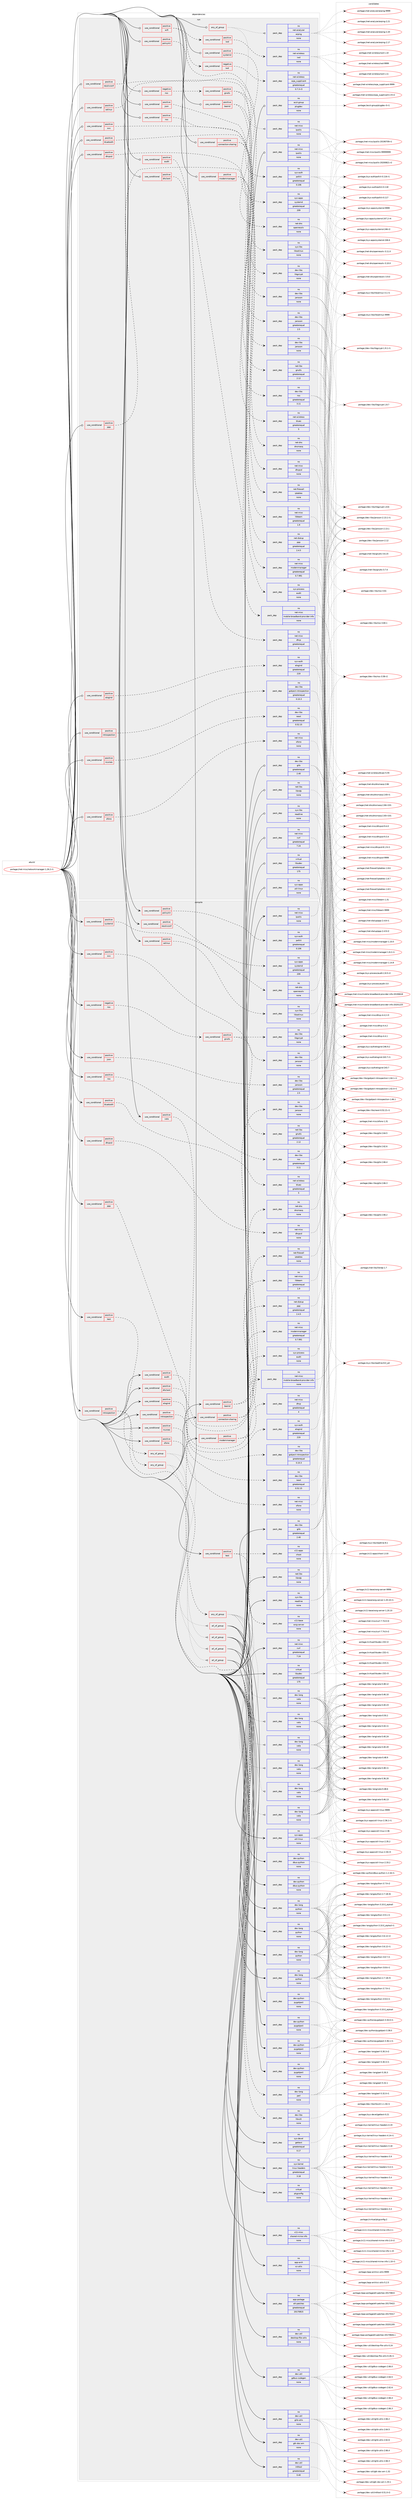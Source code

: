 digraph prolog {

# *************
# Graph options
# *************

newrank=true;
concentrate=true;
compound=true;
graph [rankdir=LR,fontname=Helvetica,fontsize=10,ranksep=1.5];#, ranksep=2.5, nodesep=0.2];
edge  [arrowhead=vee];
node  [fontname=Helvetica,fontsize=10];

# **********
# The ebuild
# **********

subgraph cluster_leftcol {
color=gray;
rank=same;
label=<<i>ebuild</i>>;
id [label="portage://net-misc/networkmanager-1.26.2-r1", color=red, width=4, href="../net-misc/networkmanager-1.26.2-r1.svg"];
}

# ****************
# The dependencies
# ****************

subgraph cluster_midcol {
color=gray;
label=<<i>dependencies</i>>;
subgraph cluster_compile {
fillcolor="#eeeeee";
style=filled;
label=<<i>compile</i>>;
subgraph cond7460 {
dependency24433 [label=<<TABLE BORDER="0" CELLBORDER="1" CELLSPACING="0" CELLPADDING="4"><TR><TD ROWSPAN="3" CELLPADDING="10">use_conditional</TD></TR><TR><TD>negative</TD></TR><TR><TD>nss</TD></TR></TABLE>>, shape=none, color=red];
subgraph cond7461 {
dependency24434 [label=<<TABLE BORDER="0" CELLBORDER="1" CELLSPACING="0" CELLPADDING="4"><TR><TD ROWSPAN="3" CELLPADDING="10">use_conditional</TD></TR><TR><TD>positive</TD></TR><TR><TD>gnutls</TD></TR></TABLE>>, shape=none, color=red];
subgraph pack16765 {
dependency24435 [label=<<TABLE BORDER="0" CELLBORDER="1" CELLSPACING="0" CELLPADDING="4" WIDTH="220"><TR><TD ROWSPAN="6" CELLPADDING="30">pack_dep</TD></TR><TR><TD WIDTH="110">no</TD></TR><TR><TD>dev-libs</TD></TR><TR><TD>libgcrypt</TD></TR><TR><TD>none</TD></TR><TR><TD></TD></TR></TABLE>>, shape=none, color=blue];
}
dependency24434:e -> dependency24435:w [weight=20,style="dashed",arrowhead="vee"];
subgraph pack16766 {
dependency24436 [label=<<TABLE BORDER="0" CELLBORDER="1" CELLSPACING="0" CELLPADDING="4" WIDTH="220"><TR><TD ROWSPAN="6" CELLPADDING="30">pack_dep</TD></TR><TR><TD WIDTH="110">no</TD></TR><TR><TD>net-libs</TD></TR><TR><TD>gnutls</TD></TR><TR><TD>greaterequal</TD></TR><TR><TD>2.12</TD></TR></TABLE>>, shape=none, color=blue];
}
dependency24434:e -> dependency24436:w [weight=20,style="dashed",arrowhead="vee"];
}
dependency24433:e -> dependency24434:w [weight=20,style="dashed",arrowhead="vee"];
}
id:e -> dependency24433:w [weight=20,style="solid",arrowhead="vee"];
subgraph cond7462 {
dependency24437 [label=<<TABLE BORDER="0" CELLBORDER="1" CELLSPACING="0" CELLPADDING="4"><TR><TD ROWSPAN="3" CELLPADDING="10">use_conditional</TD></TR><TR><TD>positive</TD></TR><TR><TD>audit</TD></TR></TABLE>>, shape=none, color=red];
subgraph pack16767 {
dependency24438 [label=<<TABLE BORDER="0" CELLBORDER="1" CELLSPACING="0" CELLPADDING="4" WIDTH="220"><TR><TD ROWSPAN="6" CELLPADDING="30">pack_dep</TD></TR><TR><TD WIDTH="110">no</TD></TR><TR><TD>sys-process</TD></TR><TR><TD>audit</TD></TR><TR><TD>none</TD></TR><TR><TD></TD></TR></TABLE>>, shape=none, color=blue];
}
dependency24437:e -> dependency24438:w [weight=20,style="dashed",arrowhead="vee"];
}
id:e -> dependency24437:w [weight=20,style="solid",arrowhead="vee"];
subgraph cond7463 {
dependency24439 [label=<<TABLE BORDER="0" CELLBORDER="1" CELLSPACING="0" CELLPADDING="4"><TR><TD ROWSPAN="3" CELLPADDING="10">use_conditional</TD></TR><TR><TD>positive</TD></TR><TR><TD>bluetooth</TD></TR></TABLE>>, shape=none, color=red];
subgraph pack16768 {
dependency24440 [label=<<TABLE BORDER="0" CELLBORDER="1" CELLSPACING="0" CELLPADDING="4" WIDTH="220"><TR><TD ROWSPAN="6" CELLPADDING="30">pack_dep</TD></TR><TR><TD WIDTH="110">no</TD></TR><TR><TD>net-wireless</TD></TR><TR><TD>bluez</TD></TR><TR><TD>greaterequal</TD></TR><TR><TD>5</TD></TR></TABLE>>, shape=none, color=blue];
}
dependency24439:e -> dependency24440:w [weight=20,style="dashed",arrowhead="vee"];
}
id:e -> dependency24439:w [weight=20,style="solid",arrowhead="vee"];
subgraph cond7464 {
dependency24441 [label=<<TABLE BORDER="0" CELLBORDER="1" CELLSPACING="0" CELLPADDING="4"><TR><TD ROWSPAN="3" CELLPADDING="10">use_conditional</TD></TR><TR><TD>positive</TD></TR><TR><TD>connection-sharing</TD></TR></TABLE>>, shape=none, color=red];
subgraph pack16769 {
dependency24442 [label=<<TABLE BORDER="0" CELLBORDER="1" CELLSPACING="0" CELLPADDING="4" WIDTH="220"><TR><TD ROWSPAN="6" CELLPADDING="30">pack_dep</TD></TR><TR><TD WIDTH="110">no</TD></TR><TR><TD>net-dns</TD></TR><TR><TD>dnsmasq</TD></TR><TR><TD>none</TD></TR><TR><TD></TD></TR></TABLE>>, shape=none, color=blue];
}
dependency24441:e -> dependency24442:w [weight=20,style="dashed",arrowhead="vee"];
subgraph pack16770 {
dependency24443 [label=<<TABLE BORDER="0" CELLBORDER="1" CELLSPACING="0" CELLPADDING="4" WIDTH="220"><TR><TD ROWSPAN="6" CELLPADDING="30">pack_dep</TD></TR><TR><TD WIDTH="110">no</TD></TR><TR><TD>net-firewall</TD></TR><TR><TD>iptables</TD></TR><TR><TD>none</TD></TR><TR><TD></TD></TR></TABLE>>, shape=none, color=blue];
}
dependency24441:e -> dependency24443:w [weight=20,style="dashed",arrowhead="vee"];
}
id:e -> dependency24441:w [weight=20,style="solid",arrowhead="vee"];
subgraph cond7465 {
dependency24444 [label=<<TABLE BORDER="0" CELLBORDER="1" CELLSPACING="0" CELLPADDING="4"><TR><TD ROWSPAN="3" CELLPADDING="10">use_conditional</TD></TR><TR><TD>positive</TD></TR><TR><TD>dhclient</TD></TR></TABLE>>, shape=none, color=red];
subgraph pack16771 {
dependency24445 [label=<<TABLE BORDER="0" CELLBORDER="1" CELLSPACING="0" CELLPADDING="4" WIDTH="220"><TR><TD ROWSPAN="6" CELLPADDING="30">pack_dep</TD></TR><TR><TD WIDTH="110">no</TD></TR><TR><TD>net-misc</TD></TR><TR><TD>dhcp</TD></TR><TR><TD>greaterequal</TD></TR><TR><TD>4</TD></TR></TABLE>>, shape=none, color=blue];
}
dependency24444:e -> dependency24445:w [weight=20,style="dashed",arrowhead="vee"];
}
id:e -> dependency24444:w [weight=20,style="solid",arrowhead="vee"];
subgraph cond7466 {
dependency24446 [label=<<TABLE BORDER="0" CELLBORDER="1" CELLSPACING="0" CELLPADDING="4"><TR><TD ROWSPAN="3" CELLPADDING="10">use_conditional</TD></TR><TR><TD>positive</TD></TR><TR><TD>dhcpcd</TD></TR></TABLE>>, shape=none, color=red];
subgraph pack16772 {
dependency24447 [label=<<TABLE BORDER="0" CELLBORDER="1" CELLSPACING="0" CELLPADDING="4" WIDTH="220"><TR><TD ROWSPAN="6" CELLPADDING="30">pack_dep</TD></TR><TR><TD WIDTH="110">no</TD></TR><TR><TD>net-misc</TD></TR><TR><TD>dhcpcd</TD></TR><TR><TD>none</TD></TR><TR><TD></TD></TR></TABLE>>, shape=none, color=blue];
}
dependency24446:e -> dependency24447:w [weight=20,style="dashed",arrowhead="vee"];
}
id:e -> dependency24446:w [weight=20,style="solid",arrowhead="vee"];
subgraph cond7467 {
dependency24448 [label=<<TABLE BORDER="0" CELLBORDER="1" CELLSPACING="0" CELLPADDING="4"><TR><TD ROWSPAN="3" CELLPADDING="10">use_conditional</TD></TR><TR><TD>positive</TD></TR><TR><TD>elogind</TD></TR></TABLE>>, shape=none, color=red];
subgraph pack16773 {
dependency24449 [label=<<TABLE BORDER="0" CELLBORDER="1" CELLSPACING="0" CELLPADDING="4" WIDTH="220"><TR><TD ROWSPAN="6" CELLPADDING="30">pack_dep</TD></TR><TR><TD WIDTH="110">no</TD></TR><TR><TD>sys-auth</TD></TR><TR><TD>elogind</TD></TR><TR><TD>greaterequal</TD></TR><TR><TD>219</TD></TR></TABLE>>, shape=none, color=blue];
}
dependency24448:e -> dependency24449:w [weight=20,style="dashed",arrowhead="vee"];
}
id:e -> dependency24448:w [weight=20,style="solid",arrowhead="vee"];
subgraph cond7468 {
dependency24450 [label=<<TABLE BORDER="0" CELLBORDER="1" CELLSPACING="0" CELLPADDING="4"><TR><TD ROWSPAN="3" CELLPADDING="10">use_conditional</TD></TR><TR><TD>positive</TD></TR><TR><TD>introspection</TD></TR></TABLE>>, shape=none, color=red];
subgraph any181 {
dependency24451 [label=<<TABLE BORDER="0" CELLBORDER="1" CELLSPACING="0" CELLPADDING="4"><TR><TD CELLPADDING="10">any_of_group</TD></TR></TABLE>>, shape=none, color=red];subgraph all30 {
dependency24452 [label=<<TABLE BORDER="0" CELLBORDER="1" CELLSPACING="0" CELLPADDING="4"><TR><TD CELLPADDING="10">all_of_group</TD></TR></TABLE>>, shape=none, color=red];subgraph pack16774 {
dependency24453 [label=<<TABLE BORDER="0" CELLBORDER="1" CELLSPACING="0" CELLPADDING="4" WIDTH="220"><TR><TD ROWSPAN="6" CELLPADDING="30">pack_dep</TD></TR><TR><TD WIDTH="110">no</TD></TR><TR><TD>dev-lang</TD></TR><TR><TD>python</TD></TR><TR><TD>none</TD></TR><TR><TD></TD></TR></TABLE>>, shape=none, color=blue];
}
dependency24452:e -> dependency24453:w [weight=20,style="solid",arrowhead="inv"];
subgraph pack16775 {
dependency24454 [label=<<TABLE BORDER="0" CELLBORDER="1" CELLSPACING="0" CELLPADDING="4" WIDTH="220"><TR><TD ROWSPAN="6" CELLPADDING="30">pack_dep</TD></TR><TR><TD WIDTH="110">no</TD></TR><TR><TD>dev-python</TD></TR><TR><TD>pygobject</TD></TR><TR><TD>none</TD></TR><TR><TD></TD></TR></TABLE>>, shape=none, color=blue];
}
dependency24452:e -> dependency24454:w [weight=20,style="solid",arrowhead="inv"];
}
dependency24451:e -> dependency24452:w [weight=20,style="dotted",arrowhead="oinv"];
subgraph all31 {
dependency24455 [label=<<TABLE BORDER="0" CELLBORDER="1" CELLSPACING="0" CELLPADDING="4"><TR><TD CELLPADDING="10">all_of_group</TD></TR></TABLE>>, shape=none, color=red];subgraph pack16776 {
dependency24456 [label=<<TABLE BORDER="0" CELLBORDER="1" CELLSPACING="0" CELLPADDING="4" WIDTH="220"><TR><TD ROWSPAN="6" CELLPADDING="30">pack_dep</TD></TR><TR><TD WIDTH="110">no</TD></TR><TR><TD>dev-lang</TD></TR><TR><TD>python</TD></TR><TR><TD>none</TD></TR><TR><TD></TD></TR></TABLE>>, shape=none, color=blue];
}
dependency24455:e -> dependency24456:w [weight=20,style="solid",arrowhead="inv"];
subgraph pack16777 {
dependency24457 [label=<<TABLE BORDER="0" CELLBORDER="1" CELLSPACING="0" CELLPADDING="4" WIDTH="220"><TR><TD ROWSPAN="6" CELLPADDING="30">pack_dep</TD></TR><TR><TD WIDTH="110">no</TD></TR><TR><TD>dev-python</TD></TR><TR><TD>pygobject</TD></TR><TR><TD>none</TD></TR><TR><TD></TD></TR></TABLE>>, shape=none, color=blue];
}
dependency24455:e -> dependency24457:w [weight=20,style="solid",arrowhead="inv"];
}
dependency24451:e -> dependency24455:w [weight=20,style="dotted",arrowhead="oinv"];
}
dependency24450:e -> dependency24451:w [weight=20,style="dashed",arrowhead="vee"];
subgraph pack16778 {
dependency24458 [label=<<TABLE BORDER="0" CELLBORDER="1" CELLSPACING="0" CELLPADDING="4" WIDTH="220"><TR><TD ROWSPAN="6" CELLPADDING="30">pack_dep</TD></TR><TR><TD WIDTH="110">no</TD></TR><TR><TD>dev-lang</TD></TR><TR><TD>perl</TD></TR><TR><TD>none</TD></TR><TR><TD></TD></TR></TABLE>>, shape=none, color=blue];
}
dependency24450:e -> dependency24458:w [weight=20,style="dashed",arrowhead="vee"];
subgraph pack16779 {
dependency24459 [label=<<TABLE BORDER="0" CELLBORDER="1" CELLSPACING="0" CELLPADDING="4" WIDTH="220"><TR><TD ROWSPAN="6" CELLPADDING="30">pack_dep</TD></TR><TR><TD WIDTH="110">no</TD></TR><TR><TD>dev-libs</TD></TR><TR><TD>libxslt</TD></TR><TR><TD>none</TD></TR><TR><TD></TD></TR></TABLE>>, shape=none, color=blue];
}
dependency24450:e -> dependency24459:w [weight=20,style="dashed",arrowhead="vee"];
}
id:e -> dependency24450:w [weight=20,style="solid",arrowhead="vee"];
subgraph cond7469 {
dependency24460 [label=<<TABLE BORDER="0" CELLBORDER="1" CELLSPACING="0" CELLPADDING="4"><TR><TD ROWSPAN="3" CELLPADDING="10">use_conditional</TD></TR><TR><TD>positive</TD></TR><TR><TD>introspection</TD></TR></TABLE>>, shape=none, color=red];
subgraph pack16780 {
dependency24461 [label=<<TABLE BORDER="0" CELLBORDER="1" CELLSPACING="0" CELLPADDING="4" WIDTH="220"><TR><TD ROWSPAN="6" CELLPADDING="30">pack_dep</TD></TR><TR><TD WIDTH="110">no</TD></TR><TR><TD>dev-libs</TD></TR><TR><TD>gobject-introspection</TD></TR><TR><TD>greaterequal</TD></TR><TR><TD>0.10.3</TD></TR></TABLE>>, shape=none, color=blue];
}
dependency24460:e -> dependency24461:w [weight=20,style="dashed",arrowhead="vee"];
}
id:e -> dependency24460:w [weight=20,style="solid",arrowhead="vee"];
subgraph cond7470 {
dependency24462 [label=<<TABLE BORDER="0" CELLBORDER="1" CELLSPACING="0" CELLPADDING="4"><TR><TD ROWSPAN="3" CELLPADDING="10">use_conditional</TD></TR><TR><TD>positive</TD></TR><TR><TD>json</TD></TR></TABLE>>, shape=none, color=red];
subgraph pack16781 {
dependency24463 [label=<<TABLE BORDER="0" CELLBORDER="1" CELLSPACING="0" CELLPADDING="4" WIDTH="220"><TR><TD ROWSPAN="6" CELLPADDING="30">pack_dep</TD></TR><TR><TD WIDTH="110">no</TD></TR><TR><TD>dev-libs</TD></TR><TR><TD>jansson</TD></TR><TR><TD>greaterequal</TD></TR><TR><TD>2.5</TD></TR></TABLE>>, shape=none, color=blue];
}
dependency24462:e -> dependency24463:w [weight=20,style="dashed",arrowhead="vee"];
}
id:e -> dependency24462:w [weight=20,style="solid",arrowhead="vee"];
subgraph cond7471 {
dependency24464 [label=<<TABLE BORDER="0" CELLBORDER="1" CELLSPACING="0" CELLPADDING="4"><TR><TD ROWSPAN="3" CELLPADDING="10">use_conditional</TD></TR><TR><TD>positive</TD></TR><TR><TD>modemmanager</TD></TR></TABLE>>, shape=none, color=red];
subgraph pack16782 {
dependency24465 [label=<<TABLE BORDER="0" CELLBORDER="1" CELLSPACING="0" CELLPADDING="4" WIDTH="220"><TR><TD ROWSPAN="6" CELLPADDING="30">pack_dep</TD></TR><TR><TD WIDTH="110">no</TD></TR><TR><TD>net-misc</TD></TR><TR><TD>modemmanager</TD></TR><TR><TD>greaterequal</TD></TR><TR><TD>0.7.991</TD></TR></TABLE>>, shape=none, color=blue];
}
dependency24464:e -> dependency24465:w [weight=20,style="dashed",arrowhead="vee"];
subgraph pack16783 {
dependency24466 [label=<<TABLE BORDER="0" CELLBORDER="1" CELLSPACING="0" CELLPADDING="4" WIDTH="220"><TR><TD ROWSPAN="6" CELLPADDING="30">pack_dep</TD></TR><TR><TD WIDTH="110">no</TD></TR><TR><TD>net-misc</TD></TR><TR><TD>mobile-broadband-provider-info</TD></TR><TR><TD>none</TD></TR><TR><TD></TD></TR></TABLE>>, shape=none, color=blue];
}
dependency24464:e -> dependency24466:w [weight=20,style="dashed",arrowhead="vee"];
}
id:e -> dependency24464:w [weight=20,style="solid",arrowhead="vee"];
subgraph cond7472 {
dependency24467 [label=<<TABLE BORDER="0" CELLBORDER="1" CELLSPACING="0" CELLPADDING="4"><TR><TD ROWSPAN="3" CELLPADDING="10">use_conditional</TD></TR><TR><TD>positive</TD></TR><TR><TD>ncurses</TD></TR></TABLE>>, shape=none, color=red];
subgraph pack16784 {
dependency24468 [label=<<TABLE BORDER="0" CELLBORDER="1" CELLSPACING="0" CELLPADDING="4" WIDTH="220"><TR><TD ROWSPAN="6" CELLPADDING="30">pack_dep</TD></TR><TR><TD WIDTH="110">no</TD></TR><TR><TD>dev-libs</TD></TR><TR><TD>newt</TD></TR><TR><TD>greaterequal</TD></TR><TR><TD>0.52.15</TD></TR></TABLE>>, shape=none, color=blue];
}
dependency24467:e -> dependency24468:w [weight=20,style="dashed",arrowhead="vee"];
}
id:e -> dependency24467:w [weight=20,style="solid",arrowhead="vee"];
subgraph cond7473 {
dependency24469 [label=<<TABLE BORDER="0" CELLBORDER="1" CELLSPACING="0" CELLPADDING="4"><TR><TD ROWSPAN="3" CELLPADDING="10">use_conditional</TD></TR><TR><TD>positive</TD></TR><TR><TD>nss</TD></TR></TABLE>>, shape=none, color=red];
subgraph pack16785 {
dependency24470 [label=<<TABLE BORDER="0" CELLBORDER="1" CELLSPACING="0" CELLPADDING="4" WIDTH="220"><TR><TD ROWSPAN="6" CELLPADDING="30">pack_dep</TD></TR><TR><TD WIDTH="110">no</TD></TR><TR><TD>dev-libs</TD></TR><TR><TD>nss</TD></TR><TR><TD>greaterequal</TD></TR><TR><TD>3.11</TD></TR></TABLE>>, shape=none, color=blue];
}
dependency24469:e -> dependency24470:w [weight=20,style="dashed",arrowhead="vee"];
}
id:e -> dependency24469:w [weight=20,style="solid",arrowhead="vee"];
subgraph cond7474 {
dependency24471 [label=<<TABLE BORDER="0" CELLBORDER="1" CELLSPACING="0" CELLPADDING="4"><TR><TD ROWSPAN="3" CELLPADDING="10">use_conditional</TD></TR><TR><TD>positive</TD></TR><TR><TD>ofono</TD></TR></TABLE>>, shape=none, color=red];
subgraph pack16786 {
dependency24472 [label=<<TABLE BORDER="0" CELLBORDER="1" CELLSPACING="0" CELLPADDING="4" WIDTH="220"><TR><TD ROWSPAN="6" CELLPADDING="30">pack_dep</TD></TR><TR><TD WIDTH="110">no</TD></TR><TR><TD>net-misc</TD></TR><TR><TD>ofono</TD></TR><TR><TD>none</TD></TR><TR><TD></TD></TR></TABLE>>, shape=none, color=blue];
}
dependency24471:e -> dependency24472:w [weight=20,style="dashed",arrowhead="vee"];
}
id:e -> dependency24471:w [weight=20,style="solid",arrowhead="vee"];
subgraph cond7475 {
dependency24473 [label=<<TABLE BORDER="0" CELLBORDER="1" CELLSPACING="0" CELLPADDING="4"><TR><TD ROWSPAN="3" CELLPADDING="10">use_conditional</TD></TR><TR><TD>positive</TD></TR><TR><TD>ovs</TD></TR></TABLE>>, shape=none, color=red];
subgraph pack16787 {
dependency24474 [label=<<TABLE BORDER="0" CELLBORDER="1" CELLSPACING="0" CELLPADDING="4" WIDTH="220"><TR><TD ROWSPAN="6" CELLPADDING="30">pack_dep</TD></TR><TR><TD WIDTH="110">no</TD></TR><TR><TD>dev-libs</TD></TR><TR><TD>jansson</TD></TR><TR><TD>none</TD></TR><TR><TD></TD></TR></TABLE>>, shape=none, color=blue];
}
dependency24473:e -> dependency24474:w [weight=20,style="dashed",arrowhead="vee"];
}
id:e -> dependency24473:w [weight=20,style="solid",arrowhead="vee"];
subgraph cond7476 {
dependency24475 [label=<<TABLE BORDER="0" CELLBORDER="1" CELLSPACING="0" CELLPADDING="4"><TR><TD ROWSPAN="3" CELLPADDING="10">use_conditional</TD></TR><TR><TD>positive</TD></TR><TR><TD>policykit</TD></TR></TABLE>>, shape=none, color=red];
subgraph pack16788 {
dependency24476 [label=<<TABLE BORDER="0" CELLBORDER="1" CELLSPACING="0" CELLPADDING="4" WIDTH="220"><TR><TD ROWSPAN="6" CELLPADDING="30">pack_dep</TD></TR><TR><TD WIDTH="110">no</TD></TR><TR><TD>sys-auth</TD></TR><TR><TD>polkit</TD></TR><TR><TD>greaterequal</TD></TR><TR><TD>0.106</TD></TR></TABLE>>, shape=none, color=blue];
}
dependency24475:e -> dependency24476:w [weight=20,style="dashed",arrowhead="vee"];
}
id:e -> dependency24475:w [weight=20,style="solid",arrowhead="vee"];
subgraph cond7477 {
dependency24477 [label=<<TABLE BORDER="0" CELLBORDER="1" CELLSPACING="0" CELLPADDING="4"><TR><TD ROWSPAN="3" CELLPADDING="10">use_conditional</TD></TR><TR><TD>positive</TD></TR><TR><TD>ppp</TD></TR></TABLE>>, shape=none, color=red];
subgraph pack16789 {
dependency24478 [label=<<TABLE BORDER="0" CELLBORDER="1" CELLSPACING="0" CELLPADDING="4" WIDTH="220"><TR><TD ROWSPAN="6" CELLPADDING="30">pack_dep</TD></TR><TR><TD WIDTH="110">no</TD></TR><TR><TD>net-dialup</TD></TR><TR><TD>ppp</TD></TR><TR><TD>greaterequal</TD></TR><TR><TD>2.4.5</TD></TR></TABLE>>, shape=none, color=blue];
}
dependency24477:e -> dependency24478:w [weight=20,style="dashed",arrowhead="vee"];
}
id:e -> dependency24477:w [weight=20,style="solid",arrowhead="vee"];
subgraph cond7478 {
dependency24479 [label=<<TABLE BORDER="0" CELLBORDER="1" CELLSPACING="0" CELLPADDING="4"><TR><TD ROWSPAN="3" CELLPADDING="10">use_conditional</TD></TR><TR><TD>positive</TD></TR><TR><TD>resolvconf</TD></TR></TABLE>>, shape=none, color=red];
subgraph pack16790 {
dependency24480 [label=<<TABLE BORDER="0" CELLBORDER="1" CELLSPACING="0" CELLPADDING="4" WIDTH="220"><TR><TD ROWSPAN="6" CELLPADDING="30">pack_dep</TD></TR><TR><TD WIDTH="110">no</TD></TR><TR><TD>net-dns</TD></TR><TR><TD>openresolv</TD></TR><TR><TD>none</TD></TR><TR><TD></TD></TR></TABLE>>, shape=none, color=blue];
}
dependency24479:e -> dependency24480:w [weight=20,style="dashed",arrowhead="vee"];
}
id:e -> dependency24479:w [weight=20,style="solid",arrowhead="vee"];
subgraph cond7479 {
dependency24481 [label=<<TABLE BORDER="0" CELLBORDER="1" CELLSPACING="0" CELLPADDING="4"><TR><TD ROWSPAN="3" CELLPADDING="10">use_conditional</TD></TR><TR><TD>positive</TD></TR><TR><TD>selinux</TD></TR></TABLE>>, shape=none, color=red];
subgraph pack16791 {
dependency24482 [label=<<TABLE BORDER="0" CELLBORDER="1" CELLSPACING="0" CELLPADDING="4" WIDTH="220"><TR><TD ROWSPAN="6" CELLPADDING="30">pack_dep</TD></TR><TR><TD WIDTH="110">no</TD></TR><TR><TD>sys-libs</TD></TR><TR><TD>libselinux</TD></TR><TR><TD>none</TD></TR><TR><TD></TD></TR></TABLE>>, shape=none, color=blue];
}
dependency24481:e -> dependency24482:w [weight=20,style="dashed",arrowhead="vee"];
}
id:e -> dependency24481:w [weight=20,style="solid",arrowhead="vee"];
subgraph cond7480 {
dependency24483 [label=<<TABLE BORDER="0" CELLBORDER="1" CELLSPACING="0" CELLPADDING="4"><TR><TD ROWSPAN="3" CELLPADDING="10">use_conditional</TD></TR><TR><TD>positive</TD></TR><TR><TD>systemd</TD></TR></TABLE>>, shape=none, color=red];
subgraph pack16792 {
dependency24484 [label=<<TABLE BORDER="0" CELLBORDER="1" CELLSPACING="0" CELLPADDING="4" WIDTH="220"><TR><TD ROWSPAN="6" CELLPADDING="30">pack_dep</TD></TR><TR><TD WIDTH="110">no</TD></TR><TR><TD>sys-apps</TD></TR><TR><TD>systemd</TD></TR><TR><TD>greaterequal</TD></TR><TR><TD>209</TD></TR></TABLE>>, shape=none, color=blue];
}
dependency24483:e -> dependency24484:w [weight=20,style="dashed",arrowhead="vee"];
}
id:e -> dependency24483:w [weight=20,style="solid",arrowhead="vee"];
subgraph cond7481 {
dependency24485 [label=<<TABLE BORDER="0" CELLBORDER="1" CELLSPACING="0" CELLPADDING="4"><TR><TD ROWSPAN="3" CELLPADDING="10">use_conditional</TD></TR><TR><TD>positive</TD></TR><TR><TD>teamd</TD></TR></TABLE>>, shape=none, color=red];
subgraph pack16793 {
dependency24486 [label=<<TABLE BORDER="0" CELLBORDER="1" CELLSPACING="0" CELLPADDING="4" WIDTH="220"><TR><TD ROWSPAN="6" CELLPADDING="30">pack_dep</TD></TR><TR><TD WIDTH="110">no</TD></TR><TR><TD>dev-libs</TD></TR><TR><TD>jansson</TD></TR><TR><TD>none</TD></TR><TR><TD></TD></TR></TABLE>>, shape=none, color=blue];
}
dependency24485:e -> dependency24486:w [weight=20,style="dashed",arrowhead="vee"];
subgraph pack16794 {
dependency24487 [label=<<TABLE BORDER="0" CELLBORDER="1" CELLSPACING="0" CELLPADDING="4" WIDTH="220"><TR><TD ROWSPAN="6" CELLPADDING="30">pack_dep</TD></TR><TR><TD WIDTH="110">no</TD></TR><TR><TD>net-misc</TD></TR><TR><TD>libteam</TD></TR><TR><TD>greaterequal</TD></TR><TR><TD>1.9</TD></TR></TABLE>>, shape=none, color=blue];
}
dependency24485:e -> dependency24487:w [weight=20,style="dashed",arrowhead="vee"];
}
id:e -> dependency24485:w [weight=20,style="solid",arrowhead="vee"];
subgraph cond7482 {
dependency24488 [label=<<TABLE BORDER="0" CELLBORDER="1" CELLSPACING="0" CELLPADDING="4"><TR><TD ROWSPAN="3" CELLPADDING="10">use_conditional</TD></TR><TR><TD>positive</TD></TR><TR><TD>test</TD></TR></TABLE>>, shape=none, color=red];
subgraph any182 {
dependency24489 [label=<<TABLE BORDER="0" CELLBORDER="1" CELLSPACING="0" CELLPADDING="4"><TR><TD CELLPADDING="10">any_of_group</TD></TR></TABLE>>, shape=none, color=red];subgraph all32 {
dependency24490 [label=<<TABLE BORDER="0" CELLBORDER="1" CELLSPACING="0" CELLPADDING="4"><TR><TD CELLPADDING="10">all_of_group</TD></TR></TABLE>>, shape=none, color=red];subgraph pack16795 {
dependency24491 [label=<<TABLE BORDER="0" CELLBORDER="1" CELLSPACING="0" CELLPADDING="4" WIDTH="220"><TR><TD ROWSPAN="6" CELLPADDING="30">pack_dep</TD></TR><TR><TD WIDTH="110">no</TD></TR><TR><TD>dev-lang</TD></TR><TR><TD>python</TD></TR><TR><TD>none</TD></TR><TR><TD></TD></TR></TABLE>>, shape=none, color=blue];
}
dependency24490:e -> dependency24491:w [weight=20,style="solid",arrowhead="inv"];
subgraph pack16796 {
dependency24492 [label=<<TABLE BORDER="0" CELLBORDER="1" CELLSPACING="0" CELLPADDING="4" WIDTH="220"><TR><TD ROWSPAN="6" CELLPADDING="30">pack_dep</TD></TR><TR><TD WIDTH="110">no</TD></TR><TR><TD>dev-python</TD></TR><TR><TD>dbus-python</TD></TR><TR><TD>none</TD></TR><TR><TD></TD></TR></TABLE>>, shape=none, color=blue];
}
dependency24490:e -> dependency24492:w [weight=20,style="solid",arrowhead="inv"];
subgraph pack16797 {
dependency24493 [label=<<TABLE BORDER="0" CELLBORDER="1" CELLSPACING="0" CELLPADDING="4" WIDTH="220"><TR><TD ROWSPAN="6" CELLPADDING="30">pack_dep</TD></TR><TR><TD WIDTH="110">no</TD></TR><TR><TD>dev-python</TD></TR><TR><TD>pygobject</TD></TR><TR><TD>none</TD></TR><TR><TD></TD></TR></TABLE>>, shape=none, color=blue];
}
dependency24490:e -> dependency24493:w [weight=20,style="solid",arrowhead="inv"];
}
dependency24489:e -> dependency24490:w [weight=20,style="dotted",arrowhead="oinv"];
subgraph all33 {
dependency24494 [label=<<TABLE BORDER="0" CELLBORDER="1" CELLSPACING="0" CELLPADDING="4"><TR><TD CELLPADDING="10">all_of_group</TD></TR></TABLE>>, shape=none, color=red];subgraph pack16798 {
dependency24495 [label=<<TABLE BORDER="0" CELLBORDER="1" CELLSPACING="0" CELLPADDING="4" WIDTH="220"><TR><TD ROWSPAN="6" CELLPADDING="30">pack_dep</TD></TR><TR><TD WIDTH="110">no</TD></TR><TR><TD>dev-lang</TD></TR><TR><TD>python</TD></TR><TR><TD>none</TD></TR><TR><TD></TD></TR></TABLE>>, shape=none, color=blue];
}
dependency24494:e -> dependency24495:w [weight=20,style="solid",arrowhead="inv"];
subgraph pack16799 {
dependency24496 [label=<<TABLE BORDER="0" CELLBORDER="1" CELLSPACING="0" CELLPADDING="4" WIDTH="220"><TR><TD ROWSPAN="6" CELLPADDING="30">pack_dep</TD></TR><TR><TD WIDTH="110">no</TD></TR><TR><TD>dev-python</TD></TR><TR><TD>dbus-python</TD></TR><TR><TD>none</TD></TR><TR><TD></TD></TR></TABLE>>, shape=none, color=blue];
}
dependency24494:e -> dependency24496:w [weight=20,style="solid",arrowhead="inv"];
subgraph pack16800 {
dependency24497 [label=<<TABLE BORDER="0" CELLBORDER="1" CELLSPACING="0" CELLPADDING="4" WIDTH="220"><TR><TD ROWSPAN="6" CELLPADDING="30">pack_dep</TD></TR><TR><TD WIDTH="110">no</TD></TR><TR><TD>dev-python</TD></TR><TR><TD>pygobject</TD></TR><TR><TD>none</TD></TR><TR><TD></TD></TR></TABLE>>, shape=none, color=blue];
}
dependency24494:e -> dependency24497:w [weight=20,style="solid",arrowhead="inv"];
}
dependency24489:e -> dependency24494:w [weight=20,style="dotted",arrowhead="oinv"];
}
dependency24488:e -> dependency24489:w [weight=20,style="dashed",arrowhead="vee"];
}
id:e -> dependency24488:w [weight=20,style="solid",arrowhead="vee"];
subgraph cond7483 {
dependency24498 [label=<<TABLE BORDER="0" CELLBORDER="1" CELLSPACING="0" CELLPADDING="4"><TR><TD ROWSPAN="3" CELLPADDING="10">use_conditional</TD></TR><TR><TD>positive</TD></TR><TR><TD>test</TD></TR></TABLE>>, shape=none, color=red];
subgraph pack16801 {
dependency24499 [label=<<TABLE BORDER="0" CELLBORDER="1" CELLSPACING="0" CELLPADDING="4" WIDTH="220"><TR><TD ROWSPAN="6" CELLPADDING="30">pack_dep</TD></TR><TR><TD WIDTH="110">no</TD></TR><TR><TD>x11-base</TD></TR><TR><TD>xorg-server</TD></TR><TR><TD>none</TD></TR><TR><TD></TD></TR></TABLE>>, shape=none, color=blue];
}
dependency24498:e -> dependency24499:w [weight=20,style="dashed",arrowhead="vee"];
subgraph pack16802 {
dependency24500 [label=<<TABLE BORDER="0" CELLBORDER="1" CELLSPACING="0" CELLPADDING="4" WIDTH="220"><TR><TD ROWSPAN="6" CELLPADDING="30">pack_dep</TD></TR><TR><TD WIDTH="110">no</TD></TR><TR><TD>x11-apps</TD></TR><TR><TD>xhost</TD></TR><TR><TD>none</TD></TR><TR><TD></TD></TR></TABLE>>, shape=none, color=blue];
}
dependency24498:e -> dependency24500:w [weight=20,style="dashed",arrowhead="vee"];
}
id:e -> dependency24498:w [weight=20,style="solid",arrowhead="vee"];
subgraph cond7484 {
dependency24501 [label=<<TABLE BORDER="0" CELLBORDER="1" CELLSPACING="0" CELLPADDING="4"><TR><TD ROWSPAN="3" CELLPADDING="10">use_conditional</TD></TR><TR><TD>positive</TD></TR><TR><TD>vala</TD></TR></TABLE>>, shape=none, color=red];
subgraph any183 {
dependency24502 [label=<<TABLE BORDER="0" CELLBORDER="1" CELLSPACING="0" CELLPADDING="4"><TR><TD CELLPADDING="10">any_of_group</TD></TR></TABLE>>, shape=none, color=red];subgraph pack16803 {
dependency24503 [label=<<TABLE BORDER="0" CELLBORDER="1" CELLSPACING="0" CELLPADDING="4" WIDTH="220"><TR><TD ROWSPAN="6" CELLPADDING="30">pack_dep</TD></TR><TR><TD WIDTH="110">no</TD></TR><TR><TD>dev-lang</TD></TR><TR><TD>vala</TD></TR><TR><TD>none</TD></TR><TR><TD></TD></TR></TABLE>>, shape=none, color=blue];
}
dependency24502:e -> dependency24503:w [weight=20,style="dotted",arrowhead="oinv"];
subgraph pack16804 {
dependency24504 [label=<<TABLE BORDER="0" CELLBORDER="1" CELLSPACING="0" CELLPADDING="4" WIDTH="220"><TR><TD ROWSPAN="6" CELLPADDING="30">pack_dep</TD></TR><TR><TD WIDTH="110">no</TD></TR><TR><TD>dev-lang</TD></TR><TR><TD>vala</TD></TR><TR><TD>none</TD></TR><TR><TD></TD></TR></TABLE>>, shape=none, color=blue];
}
dependency24502:e -> dependency24504:w [weight=20,style="dotted",arrowhead="oinv"];
subgraph pack16805 {
dependency24505 [label=<<TABLE BORDER="0" CELLBORDER="1" CELLSPACING="0" CELLPADDING="4" WIDTH="220"><TR><TD ROWSPAN="6" CELLPADDING="30">pack_dep</TD></TR><TR><TD WIDTH="110">no</TD></TR><TR><TD>dev-lang</TD></TR><TR><TD>vala</TD></TR><TR><TD>none</TD></TR><TR><TD></TD></TR></TABLE>>, shape=none, color=blue];
}
dependency24502:e -> dependency24505:w [weight=20,style="dotted",arrowhead="oinv"];
subgraph pack16806 {
dependency24506 [label=<<TABLE BORDER="0" CELLBORDER="1" CELLSPACING="0" CELLPADDING="4" WIDTH="220"><TR><TD ROWSPAN="6" CELLPADDING="30">pack_dep</TD></TR><TR><TD WIDTH="110">no</TD></TR><TR><TD>dev-lang</TD></TR><TR><TD>vala</TD></TR><TR><TD>none</TD></TR><TR><TD></TD></TR></TABLE>>, shape=none, color=blue];
}
dependency24502:e -> dependency24506:w [weight=20,style="dotted",arrowhead="oinv"];
subgraph pack16807 {
dependency24507 [label=<<TABLE BORDER="0" CELLBORDER="1" CELLSPACING="0" CELLPADDING="4" WIDTH="220"><TR><TD ROWSPAN="6" CELLPADDING="30">pack_dep</TD></TR><TR><TD WIDTH="110">no</TD></TR><TR><TD>dev-lang</TD></TR><TR><TD>vala</TD></TR><TR><TD>none</TD></TR><TR><TD></TD></TR></TABLE>>, shape=none, color=blue];
}
dependency24502:e -> dependency24507:w [weight=20,style="dotted",arrowhead="oinv"];
subgraph pack16808 {
dependency24508 [label=<<TABLE BORDER="0" CELLBORDER="1" CELLSPACING="0" CELLPADDING="4" WIDTH="220"><TR><TD ROWSPAN="6" CELLPADDING="30">pack_dep</TD></TR><TR><TD WIDTH="110">no</TD></TR><TR><TD>dev-lang</TD></TR><TR><TD>vala</TD></TR><TR><TD>none</TD></TR><TR><TD></TD></TR></TABLE>>, shape=none, color=blue];
}
dependency24502:e -> dependency24508:w [weight=20,style="dotted",arrowhead="oinv"];
}
dependency24501:e -> dependency24502:w [weight=20,style="dashed",arrowhead="vee"];
}
id:e -> dependency24501:w [weight=20,style="solid",arrowhead="vee"];
subgraph pack16809 {
dependency24509 [label=<<TABLE BORDER="0" CELLBORDER="1" CELLSPACING="0" CELLPADDING="4" WIDTH="220"><TR><TD ROWSPAN="6" CELLPADDING="30">pack_dep</TD></TR><TR><TD WIDTH="110">no</TD></TR><TR><TD>app-arch</TD></TR><TR><TD>xz-utils</TD></TR><TR><TD>none</TD></TR><TR><TD></TD></TR></TABLE>>, shape=none, color=blue];
}
id:e -> dependency24509:w [weight=20,style="solid",arrowhead="vee"];
subgraph pack16810 {
dependency24510 [label=<<TABLE BORDER="0" CELLBORDER="1" CELLSPACING="0" CELLPADDING="4" WIDTH="220"><TR><TD ROWSPAN="6" CELLPADDING="30">pack_dep</TD></TR><TR><TD WIDTH="110">no</TD></TR><TR><TD>app-portage</TD></TR><TR><TD>elt-patches</TD></TR><TR><TD>greaterequal</TD></TR><TR><TD>20170815</TD></TR></TABLE>>, shape=none, color=blue];
}
id:e -> dependency24510:w [weight=20,style="solid",arrowhead="vee"];
subgraph pack16811 {
dependency24511 [label=<<TABLE BORDER="0" CELLBORDER="1" CELLSPACING="0" CELLPADDING="4" WIDTH="220"><TR><TD ROWSPAN="6" CELLPADDING="30">pack_dep</TD></TR><TR><TD WIDTH="110">no</TD></TR><TR><TD>dev-libs</TD></TR><TR><TD>glib</TD></TR><TR><TD>greaterequal</TD></TR><TR><TD>2.40</TD></TR></TABLE>>, shape=none, color=blue];
}
id:e -> dependency24511:w [weight=20,style="solid",arrowhead="vee"];
subgraph pack16812 {
dependency24512 [label=<<TABLE BORDER="0" CELLBORDER="1" CELLSPACING="0" CELLPADDING="4" WIDTH="220"><TR><TD ROWSPAN="6" CELLPADDING="30">pack_dep</TD></TR><TR><TD WIDTH="110">no</TD></TR><TR><TD>dev-util</TD></TR><TR><TD>desktop-file-utils</TD></TR><TR><TD>none</TD></TR><TR><TD></TD></TR></TABLE>>, shape=none, color=blue];
}
id:e -> dependency24512:w [weight=20,style="solid",arrowhead="vee"];
subgraph pack16813 {
dependency24513 [label=<<TABLE BORDER="0" CELLBORDER="1" CELLSPACING="0" CELLPADDING="4" WIDTH="220"><TR><TD ROWSPAN="6" CELLPADDING="30">pack_dep</TD></TR><TR><TD WIDTH="110">no</TD></TR><TR><TD>dev-util</TD></TR><TR><TD>gdbus-codegen</TD></TR><TR><TD>none</TD></TR><TR><TD></TD></TR></TABLE>>, shape=none, color=blue];
}
id:e -> dependency24513:w [weight=20,style="solid",arrowhead="vee"];
subgraph pack16814 {
dependency24514 [label=<<TABLE BORDER="0" CELLBORDER="1" CELLSPACING="0" CELLPADDING="4" WIDTH="220"><TR><TD ROWSPAN="6" CELLPADDING="30">pack_dep</TD></TR><TR><TD WIDTH="110">no</TD></TR><TR><TD>dev-util</TD></TR><TR><TD>glib-utils</TD></TR><TR><TD>none</TD></TR><TR><TD></TD></TR></TABLE>>, shape=none, color=blue];
}
id:e -> dependency24514:w [weight=20,style="solid",arrowhead="vee"];
subgraph pack16815 {
dependency24515 [label=<<TABLE BORDER="0" CELLBORDER="1" CELLSPACING="0" CELLPADDING="4" WIDTH="220"><TR><TD ROWSPAN="6" CELLPADDING="30">pack_dep</TD></TR><TR><TD WIDTH="110">no</TD></TR><TR><TD>dev-util</TD></TR><TR><TD>gtk-doc-am</TD></TR><TR><TD>none</TD></TR><TR><TD></TD></TR></TABLE>>, shape=none, color=blue];
}
id:e -> dependency24515:w [weight=20,style="solid",arrowhead="vee"];
subgraph pack16816 {
dependency24516 [label=<<TABLE BORDER="0" CELLBORDER="1" CELLSPACING="0" CELLPADDING="4" WIDTH="220"><TR><TD ROWSPAN="6" CELLPADDING="30">pack_dep</TD></TR><TR><TD WIDTH="110">no</TD></TR><TR><TD>dev-util</TD></TR><TR><TD>intltool</TD></TR><TR><TD>greaterequal</TD></TR><TR><TD>0.40</TD></TR></TABLE>>, shape=none, color=blue];
}
id:e -> dependency24516:w [weight=20,style="solid",arrowhead="vee"];
subgraph pack16817 {
dependency24517 [label=<<TABLE BORDER="0" CELLBORDER="1" CELLSPACING="0" CELLPADDING="4" WIDTH="220"><TR><TD ROWSPAN="6" CELLPADDING="30">pack_dep</TD></TR><TR><TD WIDTH="110">no</TD></TR><TR><TD>net-libs</TD></TR><TR><TD>libndp</TD></TR><TR><TD>none</TD></TR><TR><TD></TD></TR></TABLE>>, shape=none, color=blue];
}
id:e -> dependency24517:w [weight=20,style="solid",arrowhead="vee"];
subgraph pack16818 {
dependency24518 [label=<<TABLE BORDER="0" CELLBORDER="1" CELLSPACING="0" CELLPADDING="4" WIDTH="220"><TR><TD ROWSPAN="6" CELLPADDING="30">pack_dep</TD></TR><TR><TD WIDTH="110">no</TD></TR><TR><TD>net-misc</TD></TR><TR><TD>curl</TD></TR><TR><TD>greaterequal</TD></TR><TR><TD>7.24</TD></TR></TABLE>>, shape=none, color=blue];
}
id:e -> dependency24518:w [weight=20,style="solid",arrowhead="vee"];
subgraph pack16819 {
dependency24519 [label=<<TABLE BORDER="0" CELLBORDER="1" CELLSPACING="0" CELLPADDING="4" WIDTH="220"><TR><TD ROWSPAN="6" CELLPADDING="30">pack_dep</TD></TR><TR><TD WIDTH="110">no</TD></TR><TR><TD>net-misc</TD></TR><TR><TD>iputils</TD></TR><TR><TD>none</TD></TR><TR><TD></TD></TR></TABLE>>, shape=none, color=blue];
}
id:e -> dependency24519:w [weight=20,style="solid",arrowhead="vee"];
subgraph pack16820 {
dependency24520 [label=<<TABLE BORDER="0" CELLBORDER="1" CELLSPACING="0" CELLPADDING="4" WIDTH="220"><TR><TD ROWSPAN="6" CELLPADDING="30">pack_dep</TD></TR><TR><TD WIDTH="110">no</TD></TR><TR><TD>sys-apps</TD></TR><TR><TD>util-linux</TD></TR><TR><TD>none</TD></TR><TR><TD></TD></TR></TABLE>>, shape=none, color=blue];
}
id:e -> dependency24520:w [weight=20,style="solid",arrowhead="vee"];
subgraph pack16821 {
dependency24521 [label=<<TABLE BORDER="0" CELLBORDER="1" CELLSPACING="0" CELLPADDING="4" WIDTH="220"><TR><TD ROWSPAN="6" CELLPADDING="30">pack_dep</TD></TR><TR><TD WIDTH="110">no</TD></TR><TR><TD>sys-devel</TD></TR><TR><TD>gettext</TD></TR><TR><TD>greaterequal</TD></TR><TR><TD>0.17</TD></TR></TABLE>>, shape=none, color=blue];
}
id:e -> dependency24521:w [weight=20,style="solid",arrowhead="vee"];
subgraph pack16822 {
dependency24522 [label=<<TABLE BORDER="0" CELLBORDER="1" CELLSPACING="0" CELLPADDING="4" WIDTH="220"><TR><TD ROWSPAN="6" CELLPADDING="30">pack_dep</TD></TR><TR><TD WIDTH="110">no</TD></TR><TR><TD>sys-kernel</TD></TR><TR><TD>linux-headers</TD></TR><TR><TD>greaterequal</TD></TR><TR><TD>3.18</TD></TR></TABLE>>, shape=none, color=blue];
}
id:e -> dependency24522:w [weight=20,style="solid",arrowhead="vee"];
subgraph pack16823 {
dependency24523 [label=<<TABLE BORDER="0" CELLBORDER="1" CELLSPACING="0" CELLPADDING="4" WIDTH="220"><TR><TD ROWSPAN="6" CELLPADDING="30">pack_dep</TD></TR><TR><TD WIDTH="110">no</TD></TR><TR><TD>sys-libs</TD></TR><TR><TD>readline</TD></TR><TR><TD>none</TD></TR><TR><TD></TD></TR></TABLE>>, shape=none, color=blue];
}
id:e -> dependency24523:w [weight=20,style="solid",arrowhead="vee"];
subgraph pack16824 {
dependency24524 [label=<<TABLE BORDER="0" CELLBORDER="1" CELLSPACING="0" CELLPADDING="4" WIDTH="220"><TR><TD ROWSPAN="6" CELLPADDING="30">pack_dep</TD></TR><TR><TD WIDTH="110">no</TD></TR><TR><TD>virtual</TD></TR><TR><TD>libudev</TD></TR><TR><TD>greaterequal</TD></TR><TR><TD>175</TD></TR></TABLE>>, shape=none, color=blue];
}
id:e -> dependency24524:w [weight=20,style="solid",arrowhead="vee"];
subgraph pack16825 {
dependency24525 [label=<<TABLE BORDER="0" CELLBORDER="1" CELLSPACING="0" CELLPADDING="4" WIDTH="220"><TR><TD ROWSPAN="6" CELLPADDING="30">pack_dep</TD></TR><TR><TD WIDTH="110">no</TD></TR><TR><TD>virtual</TD></TR><TR><TD>pkgconfig</TD></TR><TR><TD>none</TD></TR><TR><TD></TD></TR></TABLE>>, shape=none, color=blue];
}
id:e -> dependency24525:w [weight=20,style="solid",arrowhead="vee"];
subgraph pack16826 {
dependency24526 [label=<<TABLE BORDER="0" CELLBORDER="1" CELLSPACING="0" CELLPADDING="4" WIDTH="220"><TR><TD ROWSPAN="6" CELLPADDING="30">pack_dep</TD></TR><TR><TD WIDTH="110">no</TD></TR><TR><TD>x11-misc</TD></TR><TR><TD>shared-mime-info</TD></TR><TR><TD>none</TD></TR><TR><TD></TD></TR></TABLE>>, shape=none, color=blue];
}
id:e -> dependency24526:w [weight=20,style="solid",arrowhead="vee"];
}
subgraph cluster_compileandrun {
fillcolor="#eeeeee";
style=filled;
label=<<i>compile and run</i>>;
}
subgraph cluster_run {
fillcolor="#eeeeee";
style=filled;
label=<<i>run</i>>;
subgraph any184 {
dependency24527 [label=<<TABLE BORDER="0" CELLBORDER="1" CELLSPACING="0" CELLPADDING="4"><TR><TD CELLPADDING="10">any_of_group</TD></TR></TABLE>>, shape=none, color=red];subgraph pack16827 {
dependency24528 [label=<<TABLE BORDER="0" CELLBORDER="1" CELLSPACING="0" CELLPADDING="4" WIDTH="220"><TR><TD ROWSPAN="6" CELLPADDING="30">pack_dep</TD></TR><TR><TD WIDTH="110">no</TD></TR><TR><TD>net-misc</TD></TR><TR><TD>iputils</TD></TR><TR><TD>none</TD></TR><TR><TD></TD></TR></TABLE>>, shape=none, color=blue];
}
dependency24527:e -> dependency24528:w [weight=20,style="dotted",arrowhead="oinv"];
subgraph pack16828 {
dependency24529 [label=<<TABLE BORDER="0" CELLBORDER="1" CELLSPACING="0" CELLPADDING="4" WIDTH="220"><TR><TD ROWSPAN="6" CELLPADDING="30">pack_dep</TD></TR><TR><TD WIDTH="110">no</TD></TR><TR><TD>net-analyzer</TD></TR><TR><TD>arping</TD></TR><TR><TD>none</TD></TR><TR><TD></TD></TR></TABLE>>, shape=none, color=blue];
}
dependency24527:e -> dependency24529:w [weight=20,style="dotted",arrowhead="oinv"];
}
id:e -> dependency24527:w [weight=20,style="solid",arrowhead="odot"];
subgraph cond7485 {
dependency24530 [label=<<TABLE BORDER="0" CELLBORDER="1" CELLSPACING="0" CELLPADDING="4"><TR><TD ROWSPAN="3" CELLPADDING="10">use_conditional</TD></TR><TR><TD>negative</TD></TR><TR><TD>nss</TD></TR></TABLE>>, shape=none, color=red];
subgraph cond7486 {
dependency24531 [label=<<TABLE BORDER="0" CELLBORDER="1" CELLSPACING="0" CELLPADDING="4"><TR><TD ROWSPAN="3" CELLPADDING="10">use_conditional</TD></TR><TR><TD>positive</TD></TR><TR><TD>gnutls</TD></TR></TABLE>>, shape=none, color=red];
subgraph pack16829 {
dependency24532 [label=<<TABLE BORDER="0" CELLBORDER="1" CELLSPACING="0" CELLPADDING="4" WIDTH="220"><TR><TD ROWSPAN="6" CELLPADDING="30">pack_dep</TD></TR><TR><TD WIDTH="110">no</TD></TR><TR><TD>dev-libs</TD></TR><TR><TD>libgcrypt</TD></TR><TR><TD>none</TD></TR><TR><TD></TD></TR></TABLE>>, shape=none, color=blue];
}
dependency24531:e -> dependency24532:w [weight=20,style="dashed",arrowhead="vee"];
subgraph pack16830 {
dependency24533 [label=<<TABLE BORDER="0" CELLBORDER="1" CELLSPACING="0" CELLPADDING="4" WIDTH="220"><TR><TD ROWSPAN="6" CELLPADDING="30">pack_dep</TD></TR><TR><TD WIDTH="110">no</TD></TR><TR><TD>net-libs</TD></TR><TR><TD>gnutls</TD></TR><TR><TD>greaterequal</TD></TR><TR><TD>2.12</TD></TR></TABLE>>, shape=none, color=blue];
}
dependency24531:e -> dependency24533:w [weight=20,style="dashed",arrowhead="vee"];
}
dependency24530:e -> dependency24531:w [weight=20,style="dashed",arrowhead="vee"];
}
id:e -> dependency24530:w [weight=20,style="solid",arrowhead="odot"];
subgraph cond7487 {
dependency24534 [label=<<TABLE BORDER="0" CELLBORDER="1" CELLSPACING="0" CELLPADDING="4"><TR><TD ROWSPAN="3" CELLPADDING="10">use_conditional</TD></TR><TR><TD>positive</TD></TR><TR><TD>audit</TD></TR></TABLE>>, shape=none, color=red];
subgraph pack16831 {
dependency24535 [label=<<TABLE BORDER="0" CELLBORDER="1" CELLSPACING="0" CELLPADDING="4" WIDTH="220"><TR><TD ROWSPAN="6" CELLPADDING="30">pack_dep</TD></TR><TR><TD WIDTH="110">no</TD></TR><TR><TD>sys-process</TD></TR><TR><TD>audit</TD></TR><TR><TD>none</TD></TR><TR><TD></TD></TR></TABLE>>, shape=none, color=blue];
}
dependency24534:e -> dependency24535:w [weight=20,style="dashed",arrowhead="vee"];
}
id:e -> dependency24534:w [weight=20,style="solid",arrowhead="odot"];
subgraph cond7488 {
dependency24536 [label=<<TABLE BORDER="0" CELLBORDER="1" CELLSPACING="0" CELLPADDING="4"><TR><TD ROWSPAN="3" CELLPADDING="10">use_conditional</TD></TR><TR><TD>positive</TD></TR><TR><TD>bluetooth</TD></TR></TABLE>>, shape=none, color=red];
subgraph pack16832 {
dependency24537 [label=<<TABLE BORDER="0" CELLBORDER="1" CELLSPACING="0" CELLPADDING="4" WIDTH="220"><TR><TD ROWSPAN="6" CELLPADDING="30">pack_dep</TD></TR><TR><TD WIDTH="110">no</TD></TR><TR><TD>net-wireless</TD></TR><TR><TD>bluez</TD></TR><TR><TD>greaterequal</TD></TR><TR><TD>5</TD></TR></TABLE>>, shape=none, color=blue];
}
dependency24536:e -> dependency24537:w [weight=20,style="dashed",arrowhead="vee"];
}
id:e -> dependency24536:w [weight=20,style="solid",arrowhead="odot"];
subgraph cond7489 {
dependency24538 [label=<<TABLE BORDER="0" CELLBORDER="1" CELLSPACING="0" CELLPADDING="4"><TR><TD ROWSPAN="3" CELLPADDING="10">use_conditional</TD></TR><TR><TD>positive</TD></TR><TR><TD>connection-sharing</TD></TR></TABLE>>, shape=none, color=red];
subgraph pack16833 {
dependency24539 [label=<<TABLE BORDER="0" CELLBORDER="1" CELLSPACING="0" CELLPADDING="4" WIDTH="220"><TR><TD ROWSPAN="6" CELLPADDING="30">pack_dep</TD></TR><TR><TD WIDTH="110">no</TD></TR><TR><TD>net-dns</TD></TR><TR><TD>dnsmasq</TD></TR><TR><TD>none</TD></TR><TR><TD></TD></TR></TABLE>>, shape=none, color=blue];
}
dependency24538:e -> dependency24539:w [weight=20,style="dashed",arrowhead="vee"];
subgraph pack16834 {
dependency24540 [label=<<TABLE BORDER="0" CELLBORDER="1" CELLSPACING="0" CELLPADDING="4" WIDTH="220"><TR><TD ROWSPAN="6" CELLPADDING="30">pack_dep</TD></TR><TR><TD WIDTH="110">no</TD></TR><TR><TD>net-firewall</TD></TR><TR><TD>iptables</TD></TR><TR><TD>none</TD></TR><TR><TD></TD></TR></TABLE>>, shape=none, color=blue];
}
dependency24538:e -> dependency24540:w [weight=20,style="dashed",arrowhead="vee"];
}
id:e -> dependency24538:w [weight=20,style="solid",arrowhead="odot"];
subgraph cond7490 {
dependency24541 [label=<<TABLE BORDER="0" CELLBORDER="1" CELLSPACING="0" CELLPADDING="4"><TR><TD ROWSPAN="3" CELLPADDING="10">use_conditional</TD></TR><TR><TD>positive</TD></TR><TR><TD>dhclient</TD></TR></TABLE>>, shape=none, color=red];
subgraph pack16835 {
dependency24542 [label=<<TABLE BORDER="0" CELLBORDER="1" CELLSPACING="0" CELLPADDING="4" WIDTH="220"><TR><TD ROWSPAN="6" CELLPADDING="30">pack_dep</TD></TR><TR><TD WIDTH="110">no</TD></TR><TR><TD>net-misc</TD></TR><TR><TD>dhcp</TD></TR><TR><TD>greaterequal</TD></TR><TR><TD>4</TD></TR></TABLE>>, shape=none, color=blue];
}
dependency24541:e -> dependency24542:w [weight=20,style="dashed",arrowhead="vee"];
}
id:e -> dependency24541:w [weight=20,style="solid",arrowhead="odot"];
subgraph cond7491 {
dependency24543 [label=<<TABLE BORDER="0" CELLBORDER="1" CELLSPACING="0" CELLPADDING="4"><TR><TD ROWSPAN="3" CELLPADDING="10">use_conditional</TD></TR><TR><TD>positive</TD></TR><TR><TD>dhcpcd</TD></TR></TABLE>>, shape=none, color=red];
subgraph pack16836 {
dependency24544 [label=<<TABLE BORDER="0" CELLBORDER="1" CELLSPACING="0" CELLPADDING="4" WIDTH="220"><TR><TD ROWSPAN="6" CELLPADDING="30">pack_dep</TD></TR><TR><TD WIDTH="110">no</TD></TR><TR><TD>net-misc</TD></TR><TR><TD>dhcpcd</TD></TR><TR><TD>none</TD></TR><TR><TD></TD></TR></TABLE>>, shape=none, color=blue];
}
dependency24543:e -> dependency24544:w [weight=20,style="dashed",arrowhead="vee"];
}
id:e -> dependency24543:w [weight=20,style="solid",arrowhead="odot"];
subgraph cond7492 {
dependency24545 [label=<<TABLE BORDER="0" CELLBORDER="1" CELLSPACING="0" CELLPADDING="4"><TR><TD ROWSPAN="3" CELLPADDING="10">use_conditional</TD></TR><TR><TD>positive</TD></TR><TR><TD>elogind</TD></TR></TABLE>>, shape=none, color=red];
subgraph pack16837 {
dependency24546 [label=<<TABLE BORDER="0" CELLBORDER="1" CELLSPACING="0" CELLPADDING="4" WIDTH="220"><TR><TD ROWSPAN="6" CELLPADDING="30">pack_dep</TD></TR><TR><TD WIDTH="110">no</TD></TR><TR><TD>sys-auth</TD></TR><TR><TD>elogind</TD></TR><TR><TD>greaterequal</TD></TR><TR><TD>219</TD></TR></TABLE>>, shape=none, color=blue];
}
dependency24545:e -> dependency24546:w [weight=20,style="dashed",arrowhead="vee"];
}
id:e -> dependency24545:w [weight=20,style="solid",arrowhead="odot"];
subgraph cond7493 {
dependency24547 [label=<<TABLE BORDER="0" CELLBORDER="1" CELLSPACING="0" CELLPADDING="4"><TR><TD ROWSPAN="3" CELLPADDING="10">use_conditional</TD></TR><TR><TD>positive</TD></TR><TR><TD>introspection</TD></TR></TABLE>>, shape=none, color=red];
subgraph pack16838 {
dependency24548 [label=<<TABLE BORDER="0" CELLBORDER="1" CELLSPACING="0" CELLPADDING="4" WIDTH="220"><TR><TD ROWSPAN="6" CELLPADDING="30">pack_dep</TD></TR><TR><TD WIDTH="110">no</TD></TR><TR><TD>dev-libs</TD></TR><TR><TD>gobject-introspection</TD></TR><TR><TD>greaterequal</TD></TR><TR><TD>0.10.3</TD></TR></TABLE>>, shape=none, color=blue];
}
dependency24547:e -> dependency24548:w [weight=20,style="dashed",arrowhead="vee"];
}
id:e -> dependency24547:w [weight=20,style="solid",arrowhead="odot"];
subgraph cond7494 {
dependency24549 [label=<<TABLE BORDER="0" CELLBORDER="1" CELLSPACING="0" CELLPADDING="4"><TR><TD ROWSPAN="3" CELLPADDING="10">use_conditional</TD></TR><TR><TD>positive</TD></TR><TR><TD>json</TD></TR></TABLE>>, shape=none, color=red];
subgraph pack16839 {
dependency24550 [label=<<TABLE BORDER="0" CELLBORDER="1" CELLSPACING="0" CELLPADDING="4" WIDTH="220"><TR><TD ROWSPAN="6" CELLPADDING="30">pack_dep</TD></TR><TR><TD WIDTH="110">no</TD></TR><TR><TD>dev-libs</TD></TR><TR><TD>jansson</TD></TR><TR><TD>greaterequal</TD></TR><TR><TD>2.5</TD></TR></TABLE>>, shape=none, color=blue];
}
dependency24549:e -> dependency24550:w [weight=20,style="dashed",arrowhead="vee"];
}
id:e -> dependency24549:w [weight=20,style="solid",arrowhead="odot"];
subgraph cond7495 {
dependency24551 [label=<<TABLE BORDER="0" CELLBORDER="1" CELLSPACING="0" CELLPADDING="4"><TR><TD ROWSPAN="3" CELLPADDING="10">use_conditional</TD></TR><TR><TD>positive</TD></TR><TR><TD>modemmanager</TD></TR></TABLE>>, shape=none, color=red];
subgraph pack16840 {
dependency24552 [label=<<TABLE BORDER="0" CELLBORDER="1" CELLSPACING="0" CELLPADDING="4" WIDTH="220"><TR><TD ROWSPAN="6" CELLPADDING="30">pack_dep</TD></TR><TR><TD WIDTH="110">no</TD></TR><TR><TD>net-misc</TD></TR><TR><TD>modemmanager</TD></TR><TR><TD>greaterequal</TD></TR><TR><TD>0.7.991</TD></TR></TABLE>>, shape=none, color=blue];
}
dependency24551:e -> dependency24552:w [weight=20,style="dashed",arrowhead="vee"];
subgraph pack16841 {
dependency24553 [label=<<TABLE BORDER="0" CELLBORDER="1" CELLSPACING="0" CELLPADDING="4" WIDTH="220"><TR><TD ROWSPAN="6" CELLPADDING="30">pack_dep</TD></TR><TR><TD WIDTH="110">no</TD></TR><TR><TD>net-misc</TD></TR><TR><TD>mobile-broadband-provider-info</TD></TR><TR><TD>none</TD></TR><TR><TD></TD></TR></TABLE>>, shape=none, color=blue];
}
dependency24551:e -> dependency24553:w [weight=20,style="dashed",arrowhead="vee"];
}
id:e -> dependency24551:w [weight=20,style="solid",arrowhead="odot"];
subgraph cond7496 {
dependency24554 [label=<<TABLE BORDER="0" CELLBORDER="1" CELLSPACING="0" CELLPADDING="4"><TR><TD ROWSPAN="3" CELLPADDING="10">use_conditional</TD></TR><TR><TD>positive</TD></TR><TR><TD>ncurses</TD></TR></TABLE>>, shape=none, color=red];
subgraph pack16842 {
dependency24555 [label=<<TABLE BORDER="0" CELLBORDER="1" CELLSPACING="0" CELLPADDING="4" WIDTH="220"><TR><TD ROWSPAN="6" CELLPADDING="30">pack_dep</TD></TR><TR><TD WIDTH="110">no</TD></TR><TR><TD>dev-libs</TD></TR><TR><TD>newt</TD></TR><TR><TD>greaterequal</TD></TR><TR><TD>0.52.15</TD></TR></TABLE>>, shape=none, color=blue];
}
dependency24554:e -> dependency24555:w [weight=20,style="dashed",arrowhead="vee"];
}
id:e -> dependency24554:w [weight=20,style="solid",arrowhead="odot"];
subgraph cond7497 {
dependency24556 [label=<<TABLE BORDER="0" CELLBORDER="1" CELLSPACING="0" CELLPADDING="4"><TR><TD ROWSPAN="3" CELLPADDING="10">use_conditional</TD></TR><TR><TD>positive</TD></TR><TR><TD>nss</TD></TR></TABLE>>, shape=none, color=red];
subgraph pack16843 {
dependency24557 [label=<<TABLE BORDER="0" CELLBORDER="1" CELLSPACING="0" CELLPADDING="4" WIDTH="220"><TR><TD ROWSPAN="6" CELLPADDING="30">pack_dep</TD></TR><TR><TD WIDTH="110">no</TD></TR><TR><TD>dev-libs</TD></TR><TR><TD>nss</TD></TR><TR><TD>greaterequal</TD></TR><TR><TD>3.11</TD></TR></TABLE>>, shape=none, color=blue];
}
dependency24556:e -> dependency24557:w [weight=20,style="dashed",arrowhead="vee"];
}
id:e -> dependency24556:w [weight=20,style="solid",arrowhead="odot"];
subgraph cond7498 {
dependency24558 [label=<<TABLE BORDER="0" CELLBORDER="1" CELLSPACING="0" CELLPADDING="4"><TR><TD ROWSPAN="3" CELLPADDING="10">use_conditional</TD></TR><TR><TD>positive</TD></TR><TR><TD>ofono</TD></TR></TABLE>>, shape=none, color=red];
subgraph pack16844 {
dependency24559 [label=<<TABLE BORDER="0" CELLBORDER="1" CELLSPACING="0" CELLPADDING="4" WIDTH="220"><TR><TD ROWSPAN="6" CELLPADDING="30">pack_dep</TD></TR><TR><TD WIDTH="110">no</TD></TR><TR><TD>net-misc</TD></TR><TR><TD>ofono</TD></TR><TR><TD>none</TD></TR><TR><TD></TD></TR></TABLE>>, shape=none, color=blue];
}
dependency24558:e -> dependency24559:w [weight=20,style="dashed",arrowhead="vee"];
}
id:e -> dependency24558:w [weight=20,style="solid",arrowhead="odot"];
subgraph cond7499 {
dependency24560 [label=<<TABLE BORDER="0" CELLBORDER="1" CELLSPACING="0" CELLPADDING="4"><TR><TD ROWSPAN="3" CELLPADDING="10">use_conditional</TD></TR><TR><TD>positive</TD></TR><TR><TD>ovs</TD></TR></TABLE>>, shape=none, color=red];
subgraph pack16845 {
dependency24561 [label=<<TABLE BORDER="0" CELLBORDER="1" CELLSPACING="0" CELLPADDING="4" WIDTH="220"><TR><TD ROWSPAN="6" CELLPADDING="30">pack_dep</TD></TR><TR><TD WIDTH="110">no</TD></TR><TR><TD>dev-libs</TD></TR><TR><TD>jansson</TD></TR><TR><TD>none</TD></TR><TR><TD></TD></TR></TABLE>>, shape=none, color=blue];
}
dependency24560:e -> dependency24561:w [weight=20,style="dashed",arrowhead="vee"];
}
id:e -> dependency24560:w [weight=20,style="solid",arrowhead="odot"];
subgraph cond7500 {
dependency24562 [label=<<TABLE BORDER="0" CELLBORDER="1" CELLSPACING="0" CELLPADDING="4"><TR><TD ROWSPAN="3" CELLPADDING="10">use_conditional</TD></TR><TR><TD>positive</TD></TR><TR><TD>policykit</TD></TR></TABLE>>, shape=none, color=red];
subgraph pack16846 {
dependency24563 [label=<<TABLE BORDER="0" CELLBORDER="1" CELLSPACING="0" CELLPADDING="4" WIDTH="220"><TR><TD ROWSPAN="6" CELLPADDING="30">pack_dep</TD></TR><TR><TD WIDTH="110">no</TD></TR><TR><TD>sys-auth</TD></TR><TR><TD>polkit</TD></TR><TR><TD>greaterequal</TD></TR><TR><TD>0.106</TD></TR></TABLE>>, shape=none, color=blue];
}
dependency24562:e -> dependency24563:w [weight=20,style="dashed",arrowhead="vee"];
}
id:e -> dependency24562:w [weight=20,style="solid",arrowhead="odot"];
subgraph cond7501 {
dependency24564 [label=<<TABLE BORDER="0" CELLBORDER="1" CELLSPACING="0" CELLPADDING="4"><TR><TD ROWSPAN="3" CELLPADDING="10">use_conditional</TD></TR><TR><TD>positive</TD></TR><TR><TD>ppp</TD></TR></TABLE>>, shape=none, color=red];
subgraph pack16847 {
dependency24565 [label=<<TABLE BORDER="0" CELLBORDER="1" CELLSPACING="0" CELLPADDING="4" WIDTH="220"><TR><TD ROWSPAN="6" CELLPADDING="30">pack_dep</TD></TR><TR><TD WIDTH="110">no</TD></TR><TR><TD>net-dialup</TD></TR><TR><TD>ppp</TD></TR><TR><TD>greaterequal</TD></TR><TR><TD>2.4.5</TD></TR></TABLE>>, shape=none, color=blue];
}
dependency24564:e -> dependency24565:w [weight=20,style="dashed",arrowhead="vee"];
}
id:e -> dependency24564:w [weight=20,style="solid",arrowhead="odot"];
subgraph cond7502 {
dependency24566 [label=<<TABLE BORDER="0" CELLBORDER="1" CELLSPACING="0" CELLPADDING="4"><TR><TD ROWSPAN="3" CELLPADDING="10">use_conditional</TD></TR><TR><TD>positive</TD></TR><TR><TD>resolvconf</TD></TR></TABLE>>, shape=none, color=red];
subgraph pack16848 {
dependency24567 [label=<<TABLE BORDER="0" CELLBORDER="1" CELLSPACING="0" CELLPADDING="4" WIDTH="220"><TR><TD ROWSPAN="6" CELLPADDING="30">pack_dep</TD></TR><TR><TD WIDTH="110">no</TD></TR><TR><TD>net-dns</TD></TR><TR><TD>openresolv</TD></TR><TR><TD>none</TD></TR><TR><TD></TD></TR></TABLE>>, shape=none, color=blue];
}
dependency24566:e -> dependency24567:w [weight=20,style="dashed",arrowhead="vee"];
}
id:e -> dependency24566:w [weight=20,style="solid",arrowhead="odot"];
subgraph cond7503 {
dependency24568 [label=<<TABLE BORDER="0" CELLBORDER="1" CELLSPACING="0" CELLPADDING="4"><TR><TD ROWSPAN="3" CELLPADDING="10">use_conditional</TD></TR><TR><TD>positive</TD></TR><TR><TD>selinux</TD></TR></TABLE>>, shape=none, color=red];
subgraph pack16849 {
dependency24569 [label=<<TABLE BORDER="0" CELLBORDER="1" CELLSPACING="0" CELLPADDING="4" WIDTH="220"><TR><TD ROWSPAN="6" CELLPADDING="30">pack_dep</TD></TR><TR><TD WIDTH="110">no</TD></TR><TR><TD>sys-libs</TD></TR><TR><TD>libselinux</TD></TR><TR><TD>none</TD></TR><TR><TD></TD></TR></TABLE>>, shape=none, color=blue];
}
dependency24568:e -> dependency24569:w [weight=20,style="dashed",arrowhead="vee"];
}
id:e -> dependency24568:w [weight=20,style="solid",arrowhead="odot"];
subgraph cond7504 {
dependency24570 [label=<<TABLE BORDER="0" CELLBORDER="1" CELLSPACING="0" CELLPADDING="4"><TR><TD ROWSPAN="3" CELLPADDING="10">use_conditional</TD></TR><TR><TD>positive</TD></TR><TR><TD>systemd</TD></TR></TABLE>>, shape=none, color=red];
subgraph pack16850 {
dependency24571 [label=<<TABLE BORDER="0" CELLBORDER="1" CELLSPACING="0" CELLPADDING="4" WIDTH="220"><TR><TD ROWSPAN="6" CELLPADDING="30">pack_dep</TD></TR><TR><TD WIDTH="110">no</TD></TR><TR><TD>sys-apps</TD></TR><TR><TD>systemd</TD></TR><TR><TD>greaterequal</TD></TR><TR><TD>209</TD></TR></TABLE>>, shape=none, color=blue];
}
dependency24570:e -> dependency24571:w [weight=20,style="dashed",arrowhead="vee"];
}
id:e -> dependency24570:w [weight=20,style="solid",arrowhead="odot"];
subgraph cond7505 {
dependency24572 [label=<<TABLE BORDER="0" CELLBORDER="1" CELLSPACING="0" CELLPADDING="4"><TR><TD ROWSPAN="3" CELLPADDING="10">use_conditional</TD></TR><TR><TD>positive</TD></TR><TR><TD>teamd</TD></TR></TABLE>>, shape=none, color=red];
subgraph pack16851 {
dependency24573 [label=<<TABLE BORDER="0" CELLBORDER="1" CELLSPACING="0" CELLPADDING="4" WIDTH="220"><TR><TD ROWSPAN="6" CELLPADDING="30">pack_dep</TD></TR><TR><TD WIDTH="110">no</TD></TR><TR><TD>dev-libs</TD></TR><TR><TD>jansson</TD></TR><TR><TD>none</TD></TR><TR><TD></TD></TR></TABLE>>, shape=none, color=blue];
}
dependency24572:e -> dependency24573:w [weight=20,style="dashed",arrowhead="vee"];
subgraph pack16852 {
dependency24574 [label=<<TABLE BORDER="0" CELLBORDER="1" CELLSPACING="0" CELLPADDING="4" WIDTH="220"><TR><TD ROWSPAN="6" CELLPADDING="30">pack_dep</TD></TR><TR><TD WIDTH="110">no</TD></TR><TR><TD>net-misc</TD></TR><TR><TD>libteam</TD></TR><TR><TD>greaterequal</TD></TR><TR><TD>1.9</TD></TR></TABLE>>, shape=none, color=blue];
}
dependency24572:e -> dependency24574:w [weight=20,style="dashed",arrowhead="vee"];
}
id:e -> dependency24572:w [weight=20,style="solid",arrowhead="odot"];
subgraph cond7506 {
dependency24575 [label=<<TABLE BORDER="0" CELLBORDER="1" CELLSPACING="0" CELLPADDING="4"><TR><TD ROWSPAN="3" CELLPADDING="10">use_conditional</TD></TR><TR><TD>positive</TD></TR><TR><TD>wifi</TD></TR></TABLE>>, shape=none, color=red];
subgraph cond7507 {
dependency24576 [label=<<TABLE BORDER="0" CELLBORDER="1" CELLSPACING="0" CELLPADDING="4"><TR><TD ROWSPAN="3" CELLPADDING="10">use_conditional</TD></TR><TR><TD>negative</TD></TR><TR><TD>iwd</TD></TR></TABLE>>, shape=none, color=red];
subgraph pack16853 {
dependency24577 [label=<<TABLE BORDER="0" CELLBORDER="1" CELLSPACING="0" CELLPADDING="4" WIDTH="220"><TR><TD ROWSPAN="6" CELLPADDING="30">pack_dep</TD></TR><TR><TD WIDTH="110">no</TD></TR><TR><TD>net-wireless</TD></TR><TR><TD>wpa_supplicant</TD></TR><TR><TD>greaterequal</TD></TR><TR><TD>0.7.3-r3</TD></TR></TABLE>>, shape=none, color=blue];
}
dependency24576:e -> dependency24577:w [weight=20,style="dashed",arrowhead="vee"];
}
dependency24575:e -> dependency24576:w [weight=20,style="dashed",arrowhead="vee"];
subgraph cond7508 {
dependency24578 [label=<<TABLE BORDER="0" CELLBORDER="1" CELLSPACING="0" CELLPADDING="4"><TR><TD ROWSPAN="3" CELLPADDING="10">use_conditional</TD></TR><TR><TD>positive</TD></TR><TR><TD>iwd</TD></TR></TABLE>>, shape=none, color=red];
subgraph pack16854 {
dependency24579 [label=<<TABLE BORDER="0" CELLBORDER="1" CELLSPACING="0" CELLPADDING="4" WIDTH="220"><TR><TD ROWSPAN="6" CELLPADDING="30">pack_dep</TD></TR><TR><TD WIDTH="110">no</TD></TR><TR><TD>net-wireless</TD></TR><TR><TD>iwd</TD></TR><TR><TD>none</TD></TR><TR><TD></TD></TR></TABLE>>, shape=none, color=blue];
}
dependency24578:e -> dependency24579:w [weight=20,style="dashed",arrowhead="vee"];
}
dependency24575:e -> dependency24578:w [weight=20,style="dashed",arrowhead="vee"];
}
id:e -> dependency24575:w [weight=20,style="solid",arrowhead="odot"];
subgraph pack16855 {
dependency24580 [label=<<TABLE BORDER="0" CELLBORDER="1" CELLSPACING="0" CELLPADDING="4" WIDTH="220"><TR><TD ROWSPAN="6" CELLPADDING="30">pack_dep</TD></TR><TR><TD WIDTH="110">no</TD></TR><TR><TD>acct-group</TD></TR><TR><TD>plugdev</TD></TR><TR><TD>none</TD></TR><TR><TD></TD></TR></TABLE>>, shape=none, color=blue];
}
id:e -> dependency24580:w [weight=20,style="solid",arrowhead="odot"];
subgraph pack16856 {
dependency24581 [label=<<TABLE BORDER="0" CELLBORDER="1" CELLSPACING="0" CELLPADDING="4" WIDTH="220"><TR><TD ROWSPAN="6" CELLPADDING="30">pack_dep</TD></TR><TR><TD WIDTH="110">no</TD></TR><TR><TD>dev-libs</TD></TR><TR><TD>glib</TD></TR><TR><TD>greaterequal</TD></TR><TR><TD>2.40</TD></TR></TABLE>>, shape=none, color=blue];
}
id:e -> dependency24581:w [weight=20,style="solid",arrowhead="odot"];
subgraph pack16857 {
dependency24582 [label=<<TABLE BORDER="0" CELLBORDER="1" CELLSPACING="0" CELLPADDING="4" WIDTH="220"><TR><TD ROWSPAN="6" CELLPADDING="30">pack_dep</TD></TR><TR><TD WIDTH="110">no</TD></TR><TR><TD>net-libs</TD></TR><TR><TD>libndp</TD></TR><TR><TD>none</TD></TR><TR><TD></TD></TR></TABLE>>, shape=none, color=blue];
}
id:e -> dependency24582:w [weight=20,style="solid",arrowhead="odot"];
subgraph pack16858 {
dependency24583 [label=<<TABLE BORDER="0" CELLBORDER="1" CELLSPACING="0" CELLPADDING="4" WIDTH="220"><TR><TD ROWSPAN="6" CELLPADDING="30">pack_dep</TD></TR><TR><TD WIDTH="110">no</TD></TR><TR><TD>net-misc</TD></TR><TR><TD>curl</TD></TR><TR><TD>greaterequal</TD></TR><TR><TD>7.24</TD></TR></TABLE>>, shape=none, color=blue];
}
id:e -> dependency24583:w [weight=20,style="solid",arrowhead="odot"];
subgraph pack16859 {
dependency24584 [label=<<TABLE BORDER="0" CELLBORDER="1" CELLSPACING="0" CELLPADDING="4" WIDTH="220"><TR><TD ROWSPAN="6" CELLPADDING="30">pack_dep</TD></TR><TR><TD WIDTH="110">no</TD></TR><TR><TD>net-misc</TD></TR><TR><TD>iputils</TD></TR><TR><TD>none</TD></TR><TR><TD></TD></TR></TABLE>>, shape=none, color=blue];
}
id:e -> dependency24584:w [weight=20,style="solid",arrowhead="odot"];
subgraph pack16860 {
dependency24585 [label=<<TABLE BORDER="0" CELLBORDER="1" CELLSPACING="0" CELLPADDING="4" WIDTH="220"><TR><TD ROWSPAN="6" CELLPADDING="30">pack_dep</TD></TR><TR><TD WIDTH="110">no</TD></TR><TR><TD>sys-apps</TD></TR><TR><TD>util-linux</TD></TR><TR><TD>none</TD></TR><TR><TD></TD></TR></TABLE>>, shape=none, color=blue];
}
id:e -> dependency24585:w [weight=20,style="solid",arrowhead="odot"];
subgraph pack16861 {
dependency24586 [label=<<TABLE BORDER="0" CELLBORDER="1" CELLSPACING="0" CELLPADDING="4" WIDTH="220"><TR><TD ROWSPAN="6" CELLPADDING="30">pack_dep</TD></TR><TR><TD WIDTH="110">no</TD></TR><TR><TD>sys-libs</TD></TR><TR><TD>readline</TD></TR><TR><TD>none</TD></TR><TR><TD></TD></TR></TABLE>>, shape=none, color=blue];
}
id:e -> dependency24586:w [weight=20,style="solid",arrowhead="odot"];
subgraph pack16862 {
dependency24587 [label=<<TABLE BORDER="0" CELLBORDER="1" CELLSPACING="0" CELLPADDING="4" WIDTH="220"><TR><TD ROWSPAN="6" CELLPADDING="30">pack_dep</TD></TR><TR><TD WIDTH="110">no</TD></TR><TR><TD>virtual</TD></TR><TR><TD>libudev</TD></TR><TR><TD>greaterequal</TD></TR><TR><TD>175</TD></TR></TABLE>>, shape=none, color=blue];
}
id:e -> dependency24587:w [weight=20,style="solid",arrowhead="odot"];
}
}

# **************
# The candidates
# **************

subgraph cluster_choices {
rank=same;
color=gray;
label=<<i>candidates</i>>;

subgraph choice16765 {
color=black;
nodesep=1;
choice10010111845108105981154710810598103991141211121164549465746494511449 [label="portage://dev-libs/libgcrypt-1.9.1-r1", color=red, width=4,href="../dev-libs/libgcrypt-1.9.1-r1.svg"];
choice1001011184510810598115471081059810399114121112116454946564655 [label="portage://dev-libs/libgcrypt-1.8.7", color=red, width=4,href="../dev-libs/libgcrypt-1.8.7.svg"];
choice1001011184510810598115471081059810399114121112116454946564654 [label="portage://dev-libs/libgcrypt-1.8.6", color=red, width=4,href="../dev-libs/libgcrypt-1.8.6.svg"];
dependency24435:e -> choice10010111845108105981154710810598103991141211121164549465746494511449:w [style=dotted,weight="100"];
dependency24435:e -> choice1001011184510810598115471081059810399114121112116454946564655:w [style=dotted,weight="100"];
dependency24435:e -> choice1001011184510810598115471081059810399114121112116454946564654:w [style=dotted,weight="100"];
}
subgraph choice16766 {
color=black;
nodesep=1;
choice110101116451081059811547103110117116108115455146554648 [label="portage://net-libs/gnutls-3.7.0", color=red, width=4,href="../net-libs/gnutls-3.7.0.svg"];
choice11010111645108105981154710311011711610811545514654464953 [label="portage://net-libs/gnutls-3.6.15", color=red, width=4,href="../net-libs/gnutls-3.6.15.svg"];
dependency24436:e -> choice110101116451081059811547103110117116108115455146554648:w [style=dotted,weight="100"];
dependency24436:e -> choice11010111645108105981154710311011711610811545514654464953:w [style=dotted,weight="100"];
}
subgraph choice16767 {
color=black;
nodesep=1;
choice1151211154511211411199101115115479711710010511645514648 [label="portage://sys-process/audit-3.0", color=red, width=4,href="../sys-process/audit-3.0.svg"];
choice115121115451121141119910111511547971171001051164550465646534511450 [label="portage://sys-process/audit-2.8.5-r2", color=red, width=4,href="../sys-process/audit-2.8.5-r2.svg"];
dependency24438:e -> choice1151211154511211411199101115115479711710010511645514648:w [style=dotted,weight="100"];
dependency24438:e -> choice115121115451121141119910111511547971171001051164550465646534511450:w [style=dotted,weight="100"];
}
subgraph choice16768 {
color=black;
nodesep=1;
choice1101011164511910511410110810111511547981081171011224553465353 [label="portage://net-wireless/bluez-5.55", color=red, width=4,href="../net-wireless/bluez-5.55.svg"];
dependency24440:e -> choice1101011164511910511410110810111511547981081171011224553465353:w [style=dotted,weight="100"];
}
subgraph choice16769 {
color=black;
nodesep=1;
choice110101116451001101154710011011510997115113455046565245114494849 [label="portage://net-dns/dnsmasq-2.84-r101", color=red, width=4,href="../net-dns/dnsmasq-2.84-r101.svg"];
choice1101011164510011011547100110115109971151134550465652 [label="portage://net-dns/dnsmasq-2.84", color=red, width=4,href="../net-dns/dnsmasq-2.84.svg"];
choice110101116451001101154710011011510997115113455046565145114494849 [label="portage://net-dns/dnsmasq-2.83-r101", color=red, width=4,href="../net-dns/dnsmasq-2.83-r101.svg"];
choice11010111645100110115471001101151099711511345504656514511449 [label="portage://net-dns/dnsmasq-2.83-r1", color=red, width=4,href="../net-dns/dnsmasq-2.83-r1.svg"];
dependency24442:e -> choice110101116451001101154710011011510997115113455046565245114494849:w [style=dotted,weight="100"];
dependency24442:e -> choice1101011164510011011547100110115109971151134550465652:w [style=dotted,weight="100"];
dependency24442:e -> choice110101116451001101154710011011510997115113455046565145114494849:w [style=dotted,weight="100"];
dependency24442:e -> choice11010111645100110115471001101151099711511345504656514511449:w [style=dotted,weight="100"];
}
subgraph choice16770 {
color=black;
nodesep=1;
choice1101011164510210511410111997108108471051121169798108101115454946564655 [label="portage://net-firewall/iptables-1.8.7", color=red, width=4,href="../net-firewall/iptables-1.8.7.svg"];
choice1101011164510210511410111997108108471051121169798108101115454946564654 [label="portage://net-firewall/iptables-1.8.6", color=red, width=4,href="../net-firewall/iptables-1.8.6.svg"];
choice1101011164510210511410111997108108471051121169798108101115454946564653 [label="portage://net-firewall/iptables-1.8.5", color=red, width=4,href="../net-firewall/iptables-1.8.5.svg"];
dependency24443:e -> choice1101011164510210511410111997108108471051121169798108101115454946564655:w [style=dotted,weight="100"];
dependency24443:e -> choice1101011164510210511410111997108108471051121169798108101115454946564654:w [style=dotted,weight="100"];
dependency24443:e -> choice1101011164510210511410111997108108471051121169798108101115454946564653:w [style=dotted,weight="100"];
}
subgraph choice16771 {
color=black;
nodesep=1;
choice110101116451091051159947100104991124552465246504511451 [label="portage://net-misc/dhcp-4.4.2-r3", color=red, width=4,href="../net-misc/dhcp-4.4.2-r3.svg"];
choice11010111645109105115994710010499112455246524650 [label="portage://net-misc/dhcp-4.4.2", color=red, width=4,href="../net-misc/dhcp-4.4.2.svg"];
choice11010111645109105115994710010499112455246524649 [label="portage://net-misc/dhcp-4.4.1", color=red, width=4,href="../net-misc/dhcp-4.4.1.svg"];
dependency24445:e -> choice110101116451091051159947100104991124552465246504511451:w [style=dotted,weight="100"];
dependency24445:e -> choice11010111645109105115994710010499112455246524650:w [style=dotted,weight="100"];
dependency24445:e -> choice11010111645109105115994710010499112455246524649:w [style=dotted,weight="100"];
}
subgraph choice16772 {
color=black;
nodesep=1;
choice11010111645109105115994710010499112991004557575757 [label="portage://net-misc/dhcpcd-9999", color=red, width=4,href="../net-misc/dhcpcd-9999.svg"];
choice1101011164510910511599471001049911299100455746524648 [label="portage://net-misc/dhcpcd-9.4.0", color=red, width=4,href="../net-misc/dhcpcd-9.4.0.svg"];
choice1101011164510910511599471001049911299100455746514652 [label="portage://net-misc/dhcpcd-9.3.4", color=red, width=4,href="../net-misc/dhcpcd-9.3.4.svg"];
choice11010111645109105115994710010499112991004556464946574511449 [label="portage://net-misc/dhcpcd-8.1.9-r1", color=red, width=4,href="../net-misc/dhcpcd-8.1.9-r1.svg"];
dependency24447:e -> choice11010111645109105115994710010499112991004557575757:w [style=dotted,weight="100"];
dependency24447:e -> choice1101011164510910511599471001049911299100455746524648:w [style=dotted,weight="100"];
dependency24447:e -> choice1101011164510910511599471001049911299100455746514652:w [style=dotted,weight="100"];
dependency24447:e -> choice11010111645109105115994710010499112991004556464946574511449:w [style=dotted,weight="100"];
}
subgraph choice16773 {
color=black;
nodesep=1;
choice1151211154597117116104471011081111031051101004550525446574650 [label="portage://sys-auth/elogind-246.9.2", color=red, width=4,href="../sys-auth/elogind-246.9.2.svg"];
choice1151211154597117116104471011081111031051101004550525146554511449 [label="portage://sys-auth/elogind-243.7-r1", color=red, width=4,href="../sys-auth/elogind-243.7-r1.svg"];
choice115121115459711711610447101108111103105110100455052514655 [label="portage://sys-auth/elogind-243.7", color=red, width=4,href="../sys-auth/elogind-243.7.svg"];
dependency24449:e -> choice1151211154597117116104471011081111031051101004550525446574650:w [style=dotted,weight="100"];
dependency24449:e -> choice1151211154597117116104471011081111031051101004550525146554511449:w [style=dotted,weight="100"];
dependency24449:e -> choice115121115459711711610447101108111103105110100455052514655:w [style=dotted,weight="100"];
}
subgraph choice16774 {
color=black;
nodesep=1;
choice1001011184510897110103471121211161041111104551465746494511449 [label="portage://dev-lang/python-3.9.1-r1", color=red, width=4,href="../dev-lang/python-3.9.1-r1.svg"];
choice1001011184510897110103471121211161041111104551465746484511449 [label="portage://dev-lang/python-3.9.0-r1", color=red, width=4,href="../dev-lang/python-3.9.0-r1.svg"];
choice1001011184510897110103471121211161041111104551465646554511449 [label="portage://dev-lang/python-3.8.7-r1", color=red, width=4,href="../dev-lang/python-3.8.7-r1.svg"];
choice1001011184510897110103471121211161041111104551465646544511449 [label="portage://dev-lang/python-3.8.6-r1", color=red, width=4,href="../dev-lang/python-3.8.6-r1.svg"];
choice1001011184510897110103471121211161041111104551465546574511450 [label="portage://dev-lang/python-3.7.9-r2", color=red, width=4,href="../dev-lang/python-3.7.9-r2.svg"];
choice1001011184510897110103471121211161041111104551465546574511449 [label="portage://dev-lang/python-3.7.9-r1", color=red, width=4,href="../dev-lang/python-3.7.9-r1.svg"];
choice100101118451089711010347112121116104111110455146544649504511450 [label="portage://dev-lang/python-3.6.12-r2", color=red, width=4,href="../dev-lang/python-3.6.12-r2.svg"];
choice100101118451089711010347112121116104111110455146544649504511449 [label="portage://dev-lang/python-3.6.12-r1", color=red, width=4,href="../dev-lang/python-3.6.12-r1.svg"];
choice1001011184510897110103471121211161041111104551464948464895971081121049753 [label="portage://dev-lang/python-3.10.0_alpha5", color=red, width=4,href="../dev-lang/python-3.10.0_alpha5.svg"];
choice1001011184510897110103471121211161041111104551464948464895971081121049752 [label="portage://dev-lang/python-3.10.0_alpha4", color=red, width=4,href="../dev-lang/python-3.10.0_alpha4.svg"];
choice10010111845108971101034711212111610411111045514649484648959710811210497514511449 [label="portage://dev-lang/python-3.10.0_alpha3-r1", color=red, width=4,href="../dev-lang/python-3.10.0_alpha3-r1.svg"];
choice100101118451089711010347112121116104111110455046554649564511454 [label="portage://dev-lang/python-2.7.18-r6", color=red, width=4,href="../dev-lang/python-2.7.18-r6.svg"];
choice100101118451089711010347112121116104111110455046554649564511453 [label="portage://dev-lang/python-2.7.18-r5", color=red, width=4,href="../dev-lang/python-2.7.18-r5.svg"];
dependency24453:e -> choice1001011184510897110103471121211161041111104551465746494511449:w [style=dotted,weight="100"];
dependency24453:e -> choice1001011184510897110103471121211161041111104551465746484511449:w [style=dotted,weight="100"];
dependency24453:e -> choice1001011184510897110103471121211161041111104551465646554511449:w [style=dotted,weight="100"];
dependency24453:e -> choice1001011184510897110103471121211161041111104551465646544511449:w [style=dotted,weight="100"];
dependency24453:e -> choice1001011184510897110103471121211161041111104551465546574511450:w [style=dotted,weight="100"];
dependency24453:e -> choice1001011184510897110103471121211161041111104551465546574511449:w [style=dotted,weight="100"];
dependency24453:e -> choice100101118451089711010347112121116104111110455146544649504511450:w [style=dotted,weight="100"];
dependency24453:e -> choice100101118451089711010347112121116104111110455146544649504511449:w [style=dotted,weight="100"];
dependency24453:e -> choice1001011184510897110103471121211161041111104551464948464895971081121049753:w [style=dotted,weight="100"];
dependency24453:e -> choice1001011184510897110103471121211161041111104551464948464895971081121049752:w [style=dotted,weight="100"];
dependency24453:e -> choice10010111845108971101034711212111610411111045514649484648959710811210497514511449:w [style=dotted,weight="100"];
dependency24453:e -> choice100101118451089711010347112121116104111110455046554649564511454:w [style=dotted,weight="100"];
dependency24453:e -> choice100101118451089711010347112121116104111110455046554649564511453:w [style=dotted,weight="100"];
}
subgraph choice16775 {
color=black;
nodesep=1;
choice1001011184511212111610411111047112121103111981061019911645514651564648 [label="portage://dev-python/pygobject-3.38.0", color=red, width=4,href="../dev-python/pygobject-3.38.0.svg"];
choice10010111845112121116104111110471121211031119810610199116455146515446494511449 [label="portage://dev-python/pygobject-3.36.1-r1", color=red, width=4,href="../dev-python/pygobject-3.36.1-r1.svg"];
choice10010111845112121116104111110471121211031119810610199116455146515246484511449 [label="portage://dev-python/pygobject-3.34.0-r1", color=red, width=4,href="../dev-python/pygobject-3.34.0-r1.svg"];
dependency24454:e -> choice1001011184511212111610411111047112121103111981061019911645514651564648:w [style=dotted,weight="100"];
dependency24454:e -> choice10010111845112121116104111110471121211031119810610199116455146515446494511449:w [style=dotted,weight="100"];
dependency24454:e -> choice10010111845112121116104111110471121211031119810610199116455146515246484511449:w [style=dotted,weight="100"];
}
subgraph choice16776 {
color=black;
nodesep=1;
choice1001011184510897110103471121211161041111104551465746494511449 [label="portage://dev-lang/python-3.9.1-r1", color=red, width=4,href="../dev-lang/python-3.9.1-r1.svg"];
choice1001011184510897110103471121211161041111104551465746484511449 [label="portage://dev-lang/python-3.9.0-r1", color=red, width=4,href="../dev-lang/python-3.9.0-r1.svg"];
choice1001011184510897110103471121211161041111104551465646554511449 [label="portage://dev-lang/python-3.8.7-r1", color=red, width=4,href="../dev-lang/python-3.8.7-r1.svg"];
choice1001011184510897110103471121211161041111104551465646544511449 [label="portage://dev-lang/python-3.8.6-r1", color=red, width=4,href="../dev-lang/python-3.8.6-r1.svg"];
choice1001011184510897110103471121211161041111104551465546574511450 [label="portage://dev-lang/python-3.7.9-r2", color=red, width=4,href="../dev-lang/python-3.7.9-r2.svg"];
choice1001011184510897110103471121211161041111104551465546574511449 [label="portage://dev-lang/python-3.7.9-r1", color=red, width=4,href="../dev-lang/python-3.7.9-r1.svg"];
choice100101118451089711010347112121116104111110455146544649504511450 [label="portage://dev-lang/python-3.6.12-r2", color=red, width=4,href="../dev-lang/python-3.6.12-r2.svg"];
choice100101118451089711010347112121116104111110455146544649504511449 [label="portage://dev-lang/python-3.6.12-r1", color=red, width=4,href="../dev-lang/python-3.6.12-r1.svg"];
choice1001011184510897110103471121211161041111104551464948464895971081121049753 [label="portage://dev-lang/python-3.10.0_alpha5", color=red, width=4,href="../dev-lang/python-3.10.0_alpha5.svg"];
choice1001011184510897110103471121211161041111104551464948464895971081121049752 [label="portage://dev-lang/python-3.10.0_alpha4", color=red, width=4,href="../dev-lang/python-3.10.0_alpha4.svg"];
choice10010111845108971101034711212111610411111045514649484648959710811210497514511449 [label="portage://dev-lang/python-3.10.0_alpha3-r1", color=red, width=4,href="../dev-lang/python-3.10.0_alpha3-r1.svg"];
choice100101118451089711010347112121116104111110455046554649564511454 [label="portage://dev-lang/python-2.7.18-r6", color=red, width=4,href="../dev-lang/python-2.7.18-r6.svg"];
choice100101118451089711010347112121116104111110455046554649564511453 [label="portage://dev-lang/python-2.7.18-r5", color=red, width=4,href="../dev-lang/python-2.7.18-r5.svg"];
dependency24456:e -> choice1001011184510897110103471121211161041111104551465746494511449:w [style=dotted,weight="100"];
dependency24456:e -> choice1001011184510897110103471121211161041111104551465746484511449:w [style=dotted,weight="100"];
dependency24456:e -> choice1001011184510897110103471121211161041111104551465646554511449:w [style=dotted,weight="100"];
dependency24456:e -> choice1001011184510897110103471121211161041111104551465646544511449:w [style=dotted,weight="100"];
dependency24456:e -> choice1001011184510897110103471121211161041111104551465546574511450:w [style=dotted,weight="100"];
dependency24456:e -> choice1001011184510897110103471121211161041111104551465546574511449:w [style=dotted,weight="100"];
dependency24456:e -> choice100101118451089711010347112121116104111110455146544649504511450:w [style=dotted,weight="100"];
dependency24456:e -> choice100101118451089711010347112121116104111110455146544649504511449:w [style=dotted,weight="100"];
dependency24456:e -> choice1001011184510897110103471121211161041111104551464948464895971081121049753:w [style=dotted,weight="100"];
dependency24456:e -> choice1001011184510897110103471121211161041111104551464948464895971081121049752:w [style=dotted,weight="100"];
dependency24456:e -> choice10010111845108971101034711212111610411111045514649484648959710811210497514511449:w [style=dotted,weight="100"];
dependency24456:e -> choice100101118451089711010347112121116104111110455046554649564511454:w [style=dotted,weight="100"];
dependency24456:e -> choice100101118451089711010347112121116104111110455046554649564511453:w [style=dotted,weight="100"];
}
subgraph choice16777 {
color=black;
nodesep=1;
choice1001011184511212111610411111047112121103111981061019911645514651564648 [label="portage://dev-python/pygobject-3.38.0", color=red, width=4,href="../dev-python/pygobject-3.38.0.svg"];
choice10010111845112121116104111110471121211031119810610199116455146515446494511449 [label="portage://dev-python/pygobject-3.36.1-r1", color=red, width=4,href="../dev-python/pygobject-3.36.1-r1.svg"];
choice10010111845112121116104111110471121211031119810610199116455146515246484511449 [label="portage://dev-python/pygobject-3.34.0-r1", color=red, width=4,href="../dev-python/pygobject-3.34.0-r1.svg"];
dependency24457:e -> choice1001011184511212111610411111047112121103111981061019911645514651564648:w [style=dotted,weight="100"];
dependency24457:e -> choice10010111845112121116104111110471121211031119810610199116455146515446494511449:w [style=dotted,weight="100"];
dependency24457:e -> choice10010111845112121116104111110471121211031119810610199116455146515246484511449:w [style=dotted,weight="100"];
}
subgraph choice16778 {
color=black;
nodesep=1;
choice10010111845108971101034711210111410845534651504649 [label="portage://dev-lang/perl-5.32.1", color=red, width=4,href="../dev-lang/perl-5.32.1.svg"];
choice100101118451089711010347112101114108455346515046484511449 [label="portage://dev-lang/perl-5.32.0-r1", color=red, width=4,href="../dev-lang/perl-5.32.0-r1.svg"];
choice100101118451089711010347112101114108455346514846514511450 [label="portage://dev-lang/perl-5.30.3-r2", color=red, width=4,href="../dev-lang/perl-5.30.3-r2.svg"];
choice100101118451089711010347112101114108455346514846514511449 [label="portage://dev-lang/perl-5.30.3-r1", color=red, width=4,href="../dev-lang/perl-5.30.3-r1.svg"];
choice10010111845108971101034711210111410845534651484651 [label="portage://dev-lang/perl-5.30.3", color=red, width=4,href="../dev-lang/perl-5.30.3.svg"];
dependency24458:e -> choice10010111845108971101034711210111410845534651504649:w [style=dotted,weight="100"];
dependency24458:e -> choice100101118451089711010347112101114108455346515046484511449:w [style=dotted,weight="100"];
dependency24458:e -> choice100101118451089711010347112101114108455346514846514511450:w [style=dotted,weight="100"];
dependency24458:e -> choice100101118451089711010347112101114108455346514846514511449:w [style=dotted,weight="100"];
dependency24458:e -> choice10010111845108971101034711210111410845534651484651:w [style=dotted,weight="100"];
}
subgraph choice16779 {
color=black;
nodesep=1;
choice10010111845108105981154710810598120115108116454946494651524511449 [label="portage://dev-libs/libxslt-1.1.34-r1", color=red, width=4,href="../dev-libs/libxslt-1.1.34-r1.svg"];
dependency24459:e -> choice10010111845108105981154710810598120115108116454946494651524511449:w [style=dotted,weight="100"];
}
subgraph choice16780 {
color=black;
nodesep=1;
choice1001011184510810598115471031119810610199116451051101161141111151121019911610511111045494654544649 [label="portage://dev-libs/gobject-introspection-1.66.1", color=red, width=4,href="../dev-libs/gobject-introspection-1.66.1.svg"];
choice10010111845108105981154710311198106101991164510511011611411111511210199116105111110454946545246494511449 [label="portage://dev-libs/gobject-introspection-1.64.1-r1", color=red, width=4,href="../dev-libs/gobject-introspection-1.64.1-r1.svg"];
choice10010111845108105981154710311198106101991164510511011611411111511210199116105111110454946545046484511449 [label="portage://dev-libs/gobject-introspection-1.62.0-r1", color=red, width=4,href="../dev-libs/gobject-introspection-1.62.0-r1.svg"];
dependency24461:e -> choice1001011184510810598115471031119810610199116451051101161141111151121019911610511111045494654544649:w [style=dotted,weight="100"];
dependency24461:e -> choice10010111845108105981154710311198106101991164510511011611411111511210199116105111110454946545246494511449:w [style=dotted,weight="100"];
dependency24461:e -> choice10010111845108105981154710311198106101991164510511011611411111511210199116105111110454946545046484511449:w [style=dotted,weight="100"];
}
subgraph choice16781 {
color=black;
nodesep=1;
choice10010111845108105981154710697110115115111110455046495146494511449 [label="portage://dev-libs/jansson-2.13.1-r1", color=red, width=4,href="../dev-libs/jansson-2.13.1-r1.svg"];
choice1001011184510810598115471069711011511511111045504649514649 [label="portage://dev-libs/jansson-2.13.1", color=red, width=4,href="../dev-libs/jansson-2.13.1.svg"];
choice100101118451081059811547106971101151151111104550464950 [label="portage://dev-libs/jansson-2.12", color=red, width=4,href="../dev-libs/jansson-2.12.svg"];
dependency24463:e -> choice10010111845108105981154710697110115115111110455046495146494511449:w [style=dotted,weight="100"];
dependency24463:e -> choice1001011184510810598115471069711011511511111045504649514649:w [style=dotted,weight="100"];
dependency24463:e -> choice100101118451081059811547106971101151151111104550464950:w [style=dotted,weight="100"];
}
subgraph choice16782 {
color=black;
nodesep=1;
choice11010111645109105115994710911110010110910997110971031011144549465646504511449 [label="portage://net-misc/modemmanager-1.8.2-r1", color=red, width=4,href="../net-misc/modemmanager-1.8.2-r1.svg"];
choice110101116451091051159947109111100101109109971109710310111445494649524656 [label="portage://net-misc/modemmanager-1.14.8", color=red, width=4,href="../net-misc/modemmanager-1.14.8.svg"];
choice110101116451091051159947109111100101109109971109710310111445494649484648 [label="portage://net-misc/modemmanager-1.10.0", color=red, width=4,href="../net-misc/modemmanager-1.10.0.svg"];
dependency24465:e -> choice11010111645109105115994710911110010110910997110971031011144549465646504511449:w [style=dotted,weight="100"];
dependency24465:e -> choice110101116451091051159947109111100101109109971109710310111445494649524656:w [style=dotted,weight="100"];
dependency24465:e -> choice110101116451091051159947109111100101109109971109710310111445494649484648:w [style=dotted,weight="100"];
}
subgraph choice16783 {
color=black;
nodesep=1;
choice1101011164510910511599471091119810510810145981141119710098971101004511211411111810510010111445105110102111455048504849505053 [label="portage://net-misc/mobile-broadband-provider-info-20201225", color=red, width=4,href="../net-misc/mobile-broadband-provider-info-20201225.svg"];
choice1101011164510910511599471091119810510810145981141119710098971101004511211411111810510010111445105110102111455048495748544956 [label="portage://net-misc/mobile-broadband-provider-info-20190618", color=red, width=4,href="../net-misc/mobile-broadband-provider-info-20190618.svg"];
dependency24466:e -> choice1101011164510910511599471091119810510810145981141119710098971101004511211411111810510010111445105110102111455048504849505053:w [style=dotted,weight="100"];
dependency24466:e -> choice1101011164510910511599471091119810510810145981141119710098971101004511211411111810510010111445105110102111455048495748544956:w [style=dotted,weight="100"];
}
subgraph choice16784 {
color=black;
nodesep=1;
choice10010111845108105981154711010111911645484653504650494511449 [label="portage://dev-libs/newt-0.52.21-r1", color=red, width=4,href="../dev-libs/newt-0.52.21-r1.svg"];
dependency24468:e -> choice10010111845108105981154711010111911645484653504650494511449:w [style=dotted,weight="100"];
}
subgraph choice16785 {
color=black;
nodesep=1;
choice1001011184510810598115471101151154551465449 [label="portage://dev-libs/nss-3.61", color=red, width=4,href="../dev-libs/nss-3.61.svg"];
choice10010111845108105981154711011511545514654484649 [label="portage://dev-libs/nss-3.60.1", color=red, width=4,href="../dev-libs/nss-3.60.1.svg"];
choice10010111845108105981154711011511545514653564511450 [label="portage://dev-libs/nss-3.58-r2", color=red, width=4,href="../dev-libs/nss-3.58-r2.svg"];
dependency24470:e -> choice1001011184510810598115471101151154551465449:w [style=dotted,weight="100"];
dependency24470:e -> choice10010111845108105981154711011511545514654484649:w [style=dotted,weight="100"];
dependency24470:e -> choice10010111845108105981154711011511545514653564511450:w [style=dotted,weight="100"];
}
subgraph choice16786 {
color=black;
nodesep=1;
choice1101011164510910511599471111021111101114549465149 [label="portage://net-misc/ofono-1.31", color=red, width=4,href="../net-misc/ofono-1.31.svg"];
dependency24472:e -> choice1101011164510910511599471111021111101114549465149:w [style=dotted,weight="100"];
}
subgraph choice16787 {
color=black;
nodesep=1;
choice10010111845108105981154710697110115115111110455046495146494511449 [label="portage://dev-libs/jansson-2.13.1-r1", color=red, width=4,href="../dev-libs/jansson-2.13.1-r1.svg"];
choice1001011184510810598115471069711011511511111045504649514649 [label="portage://dev-libs/jansson-2.13.1", color=red, width=4,href="../dev-libs/jansson-2.13.1.svg"];
choice100101118451081059811547106971101151151111104550464950 [label="portage://dev-libs/jansson-2.12", color=red, width=4,href="../dev-libs/jansson-2.12.svg"];
dependency24474:e -> choice10010111845108105981154710697110115115111110455046495146494511449:w [style=dotted,weight="100"];
dependency24474:e -> choice1001011184510810598115471069711011511511111045504649514649:w [style=dotted,weight="100"];
dependency24474:e -> choice100101118451081059811547106971101151151111104550464950:w [style=dotted,weight="100"];
}
subgraph choice16788 {
color=black;
nodesep=1;
choice115121115459711711610447112111108107105116454846494956 [label="portage://sys-auth/polkit-0.118", color=red, width=4,href="../sys-auth/polkit-0.118.svg"];
choice115121115459711711610447112111108107105116454846494955 [label="portage://sys-auth/polkit-0.117", color=red, width=4,href="../sys-auth/polkit-0.117.svg"];
choice1151211154597117116104471121111081071051164548464949544511449 [label="portage://sys-auth/polkit-0.116-r1", color=red, width=4,href="../sys-auth/polkit-0.116-r1.svg"];
dependency24476:e -> choice115121115459711711610447112111108107105116454846494956:w [style=dotted,weight="100"];
dependency24476:e -> choice115121115459711711610447112111108107105116454846494955:w [style=dotted,weight="100"];
dependency24476:e -> choice1151211154597117116104471121111081071051164548464949544511449:w [style=dotted,weight="100"];
}
subgraph choice16789 {
color=black;
nodesep=1;
choice1101011164510010597108117112471121121124550465246574511450 [label="portage://net-dialup/ppp-2.4.9-r2", color=red, width=4,href="../net-dialup/ppp-2.4.9-r2.svg"];
choice1101011164510010597108117112471121121124550465246564511449 [label="portage://net-dialup/ppp-2.4.8-r1", color=red, width=4,href="../net-dialup/ppp-2.4.8-r1.svg"];
dependency24478:e -> choice1101011164510010597108117112471121121124550465246574511450:w [style=dotted,weight="100"];
dependency24478:e -> choice1101011164510010597108117112471121121124550465246564511449:w [style=dotted,weight="100"];
}
subgraph choice16790 {
color=black;
nodesep=1;
choice1101011164510011011547111112101110114101115111108118455146574648 [label="portage://net-dns/openresolv-3.9.0", color=red, width=4,href="../net-dns/openresolv-3.9.0.svg"];
choice110101116451001101154711111210111011410111511110811845514649494648 [label="portage://net-dns/openresolv-3.11.0", color=red, width=4,href="../net-dns/openresolv-3.11.0.svg"];
choice110101116451001101154711111210111011410111511110811845514649484648 [label="portage://net-dns/openresolv-3.10.0", color=red, width=4,href="../net-dns/openresolv-3.10.0.svg"];
dependency24480:e -> choice1101011164510011011547111112101110114101115111108118455146574648:w [style=dotted,weight="100"];
dependency24480:e -> choice110101116451001101154711111210111011410111511110811845514649494648:w [style=dotted,weight="100"];
dependency24480:e -> choice110101116451001101154711111210111011410111511110811845514649484648:w [style=dotted,weight="100"];
}
subgraph choice16791 {
color=black;
nodesep=1;
choice115121115451081059811547108105981151011081051101171204557575757 [label="portage://sys-libs/libselinux-9999", color=red, width=4,href="../sys-libs/libselinux-9999.svg"];
choice11512111545108105981154710810598115101108105110117120455146494511449 [label="portage://sys-libs/libselinux-3.1-r1", color=red, width=4,href="../sys-libs/libselinux-3.1-r1.svg"];
dependency24482:e -> choice115121115451081059811547108105981151011081051101171204557575757:w [style=dotted,weight="100"];
dependency24482:e -> choice11512111545108105981154710810598115101108105110117120455146494511449:w [style=dotted,weight="100"];
}
subgraph choice16792 {
color=black;
nodesep=1;
choice1151211154597112112115471151211151161011091004557575757 [label="portage://sys-apps/systemd-9999", color=red, width=4,href="../sys-apps/systemd-9999.svg"];
choice1151211154597112112115471151211151161011091004550525546504511452 [label="portage://sys-apps/systemd-247.2-r4", color=red, width=4,href="../sys-apps/systemd-247.2-r4.svg"];
choice115121115459711211211547115121115116101109100455052544654 [label="portage://sys-apps/systemd-246.6", color=red, width=4,href="../sys-apps/systemd-246.6.svg"];
choice115121115459711211211547115121115116101109100455052544511450 [label="portage://sys-apps/systemd-246-r2", color=red, width=4,href="../sys-apps/systemd-246-r2.svg"];
dependency24484:e -> choice1151211154597112112115471151211151161011091004557575757:w [style=dotted,weight="100"];
dependency24484:e -> choice1151211154597112112115471151211151161011091004550525546504511452:w [style=dotted,weight="100"];
dependency24484:e -> choice115121115459711211211547115121115116101109100455052544654:w [style=dotted,weight="100"];
dependency24484:e -> choice115121115459711211211547115121115116101109100455052544511450:w [style=dotted,weight="100"];
}
subgraph choice16793 {
color=black;
nodesep=1;
choice10010111845108105981154710697110115115111110455046495146494511449 [label="portage://dev-libs/jansson-2.13.1-r1", color=red, width=4,href="../dev-libs/jansson-2.13.1-r1.svg"];
choice1001011184510810598115471069711011511511111045504649514649 [label="portage://dev-libs/jansson-2.13.1", color=red, width=4,href="../dev-libs/jansson-2.13.1.svg"];
choice100101118451081059811547106971101151151111104550464950 [label="portage://dev-libs/jansson-2.12", color=red, width=4,href="../dev-libs/jansson-2.12.svg"];
dependency24486:e -> choice10010111845108105981154710697110115115111110455046495146494511449:w [style=dotted,weight="100"];
dependency24486:e -> choice1001011184510810598115471069711011511511111045504649514649:w [style=dotted,weight="100"];
dependency24486:e -> choice100101118451081059811547106971101151151111104550464950:w [style=dotted,weight="100"];
}
subgraph choice16794 {
color=black;
nodesep=1;
choice11010111645109105115994710810598116101971094557575757 [label="portage://net-misc/libteam-9999", color=red, width=4,href="../net-misc/libteam-9999.svg"];
choice11010111645109105115994710810598116101971094549465149 [label="portage://net-misc/libteam-1.31", color=red, width=4,href="../net-misc/libteam-1.31.svg"];
dependency24487:e -> choice11010111645109105115994710810598116101971094557575757:w [style=dotted,weight="100"];
dependency24487:e -> choice11010111645109105115994710810598116101971094549465149:w [style=dotted,weight="100"];
}
subgraph choice16795 {
color=black;
nodesep=1;
choice1001011184510897110103471121211161041111104551465746494511449 [label="portage://dev-lang/python-3.9.1-r1", color=red, width=4,href="../dev-lang/python-3.9.1-r1.svg"];
choice1001011184510897110103471121211161041111104551465746484511449 [label="portage://dev-lang/python-3.9.0-r1", color=red, width=4,href="../dev-lang/python-3.9.0-r1.svg"];
choice1001011184510897110103471121211161041111104551465646554511449 [label="portage://dev-lang/python-3.8.7-r1", color=red, width=4,href="../dev-lang/python-3.8.7-r1.svg"];
choice1001011184510897110103471121211161041111104551465646544511449 [label="portage://dev-lang/python-3.8.6-r1", color=red, width=4,href="../dev-lang/python-3.8.6-r1.svg"];
choice1001011184510897110103471121211161041111104551465546574511450 [label="portage://dev-lang/python-3.7.9-r2", color=red, width=4,href="../dev-lang/python-3.7.9-r2.svg"];
choice1001011184510897110103471121211161041111104551465546574511449 [label="portage://dev-lang/python-3.7.9-r1", color=red, width=4,href="../dev-lang/python-3.7.9-r1.svg"];
choice100101118451089711010347112121116104111110455146544649504511450 [label="portage://dev-lang/python-3.6.12-r2", color=red, width=4,href="../dev-lang/python-3.6.12-r2.svg"];
choice100101118451089711010347112121116104111110455146544649504511449 [label="portage://dev-lang/python-3.6.12-r1", color=red, width=4,href="../dev-lang/python-3.6.12-r1.svg"];
choice1001011184510897110103471121211161041111104551464948464895971081121049753 [label="portage://dev-lang/python-3.10.0_alpha5", color=red, width=4,href="../dev-lang/python-3.10.0_alpha5.svg"];
choice1001011184510897110103471121211161041111104551464948464895971081121049752 [label="portage://dev-lang/python-3.10.0_alpha4", color=red, width=4,href="../dev-lang/python-3.10.0_alpha4.svg"];
choice10010111845108971101034711212111610411111045514649484648959710811210497514511449 [label="portage://dev-lang/python-3.10.0_alpha3-r1", color=red, width=4,href="../dev-lang/python-3.10.0_alpha3-r1.svg"];
choice100101118451089711010347112121116104111110455046554649564511454 [label="portage://dev-lang/python-2.7.18-r6", color=red, width=4,href="../dev-lang/python-2.7.18-r6.svg"];
choice100101118451089711010347112121116104111110455046554649564511453 [label="portage://dev-lang/python-2.7.18-r5", color=red, width=4,href="../dev-lang/python-2.7.18-r5.svg"];
dependency24491:e -> choice1001011184510897110103471121211161041111104551465746494511449:w [style=dotted,weight="100"];
dependency24491:e -> choice1001011184510897110103471121211161041111104551465746484511449:w [style=dotted,weight="100"];
dependency24491:e -> choice1001011184510897110103471121211161041111104551465646554511449:w [style=dotted,weight="100"];
dependency24491:e -> choice1001011184510897110103471121211161041111104551465646544511449:w [style=dotted,weight="100"];
dependency24491:e -> choice1001011184510897110103471121211161041111104551465546574511450:w [style=dotted,weight="100"];
dependency24491:e -> choice1001011184510897110103471121211161041111104551465546574511449:w [style=dotted,weight="100"];
dependency24491:e -> choice100101118451089711010347112121116104111110455146544649504511450:w [style=dotted,weight="100"];
dependency24491:e -> choice100101118451089711010347112121116104111110455146544649504511449:w [style=dotted,weight="100"];
dependency24491:e -> choice1001011184510897110103471121211161041111104551464948464895971081121049753:w [style=dotted,weight="100"];
dependency24491:e -> choice1001011184510897110103471121211161041111104551464948464895971081121049752:w [style=dotted,weight="100"];
dependency24491:e -> choice10010111845108971101034711212111610411111045514649484648959710811210497514511449:w [style=dotted,weight="100"];
dependency24491:e -> choice100101118451089711010347112121116104111110455046554649564511454:w [style=dotted,weight="100"];
dependency24491:e -> choice100101118451089711010347112121116104111110455046554649564511453:w [style=dotted,weight="100"];
}
subgraph choice16796 {
color=black;
nodesep=1;
choice10010111845112121116104111110471009811711545112121116104111110454946504649544511449 [label="portage://dev-python/dbus-python-1.2.16-r1", color=red, width=4,href="../dev-python/dbus-python-1.2.16-r1.svg"];
dependency24492:e -> choice10010111845112121116104111110471009811711545112121116104111110454946504649544511449:w [style=dotted,weight="100"];
}
subgraph choice16797 {
color=black;
nodesep=1;
choice1001011184511212111610411111047112121103111981061019911645514651564648 [label="portage://dev-python/pygobject-3.38.0", color=red, width=4,href="../dev-python/pygobject-3.38.0.svg"];
choice10010111845112121116104111110471121211031119810610199116455146515446494511449 [label="portage://dev-python/pygobject-3.36.1-r1", color=red, width=4,href="../dev-python/pygobject-3.36.1-r1.svg"];
choice10010111845112121116104111110471121211031119810610199116455146515246484511449 [label="portage://dev-python/pygobject-3.34.0-r1", color=red, width=4,href="../dev-python/pygobject-3.34.0-r1.svg"];
dependency24493:e -> choice1001011184511212111610411111047112121103111981061019911645514651564648:w [style=dotted,weight="100"];
dependency24493:e -> choice10010111845112121116104111110471121211031119810610199116455146515446494511449:w [style=dotted,weight="100"];
dependency24493:e -> choice10010111845112121116104111110471121211031119810610199116455146515246484511449:w [style=dotted,weight="100"];
}
subgraph choice16798 {
color=black;
nodesep=1;
choice1001011184510897110103471121211161041111104551465746494511449 [label="portage://dev-lang/python-3.9.1-r1", color=red, width=4,href="../dev-lang/python-3.9.1-r1.svg"];
choice1001011184510897110103471121211161041111104551465746484511449 [label="portage://dev-lang/python-3.9.0-r1", color=red, width=4,href="../dev-lang/python-3.9.0-r1.svg"];
choice1001011184510897110103471121211161041111104551465646554511449 [label="portage://dev-lang/python-3.8.7-r1", color=red, width=4,href="../dev-lang/python-3.8.7-r1.svg"];
choice1001011184510897110103471121211161041111104551465646544511449 [label="portage://dev-lang/python-3.8.6-r1", color=red, width=4,href="../dev-lang/python-3.8.6-r1.svg"];
choice1001011184510897110103471121211161041111104551465546574511450 [label="portage://dev-lang/python-3.7.9-r2", color=red, width=4,href="../dev-lang/python-3.7.9-r2.svg"];
choice1001011184510897110103471121211161041111104551465546574511449 [label="portage://dev-lang/python-3.7.9-r1", color=red, width=4,href="../dev-lang/python-3.7.9-r1.svg"];
choice100101118451089711010347112121116104111110455146544649504511450 [label="portage://dev-lang/python-3.6.12-r2", color=red, width=4,href="../dev-lang/python-3.6.12-r2.svg"];
choice100101118451089711010347112121116104111110455146544649504511449 [label="portage://dev-lang/python-3.6.12-r1", color=red, width=4,href="../dev-lang/python-3.6.12-r1.svg"];
choice1001011184510897110103471121211161041111104551464948464895971081121049753 [label="portage://dev-lang/python-3.10.0_alpha5", color=red, width=4,href="../dev-lang/python-3.10.0_alpha5.svg"];
choice1001011184510897110103471121211161041111104551464948464895971081121049752 [label="portage://dev-lang/python-3.10.0_alpha4", color=red, width=4,href="../dev-lang/python-3.10.0_alpha4.svg"];
choice10010111845108971101034711212111610411111045514649484648959710811210497514511449 [label="portage://dev-lang/python-3.10.0_alpha3-r1", color=red, width=4,href="../dev-lang/python-3.10.0_alpha3-r1.svg"];
choice100101118451089711010347112121116104111110455046554649564511454 [label="portage://dev-lang/python-2.7.18-r6", color=red, width=4,href="../dev-lang/python-2.7.18-r6.svg"];
choice100101118451089711010347112121116104111110455046554649564511453 [label="portage://dev-lang/python-2.7.18-r5", color=red, width=4,href="../dev-lang/python-2.7.18-r5.svg"];
dependency24495:e -> choice1001011184510897110103471121211161041111104551465746494511449:w [style=dotted,weight="100"];
dependency24495:e -> choice1001011184510897110103471121211161041111104551465746484511449:w [style=dotted,weight="100"];
dependency24495:e -> choice1001011184510897110103471121211161041111104551465646554511449:w [style=dotted,weight="100"];
dependency24495:e -> choice1001011184510897110103471121211161041111104551465646544511449:w [style=dotted,weight="100"];
dependency24495:e -> choice1001011184510897110103471121211161041111104551465546574511450:w [style=dotted,weight="100"];
dependency24495:e -> choice1001011184510897110103471121211161041111104551465546574511449:w [style=dotted,weight="100"];
dependency24495:e -> choice100101118451089711010347112121116104111110455146544649504511450:w [style=dotted,weight="100"];
dependency24495:e -> choice100101118451089711010347112121116104111110455146544649504511449:w [style=dotted,weight="100"];
dependency24495:e -> choice1001011184510897110103471121211161041111104551464948464895971081121049753:w [style=dotted,weight="100"];
dependency24495:e -> choice1001011184510897110103471121211161041111104551464948464895971081121049752:w [style=dotted,weight="100"];
dependency24495:e -> choice10010111845108971101034711212111610411111045514649484648959710811210497514511449:w [style=dotted,weight="100"];
dependency24495:e -> choice100101118451089711010347112121116104111110455046554649564511454:w [style=dotted,weight="100"];
dependency24495:e -> choice100101118451089711010347112121116104111110455046554649564511453:w [style=dotted,weight="100"];
}
subgraph choice16799 {
color=black;
nodesep=1;
choice10010111845112121116104111110471009811711545112121116104111110454946504649544511449 [label="portage://dev-python/dbus-python-1.2.16-r1", color=red, width=4,href="../dev-python/dbus-python-1.2.16-r1.svg"];
dependency24496:e -> choice10010111845112121116104111110471009811711545112121116104111110454946504649544511449:w [style=dotted,weight="100"];
}
subgraph choice16800 {
color=black;
nodesep=1;
choice1001011184511212111610411111047112121103111981061019911645514651564648 [label="portage://dev-python/pygobject-3.38.0", color=red, width=4,href="../dev-python/pygobject-3.38.0.svg"];
choice10010111845112121116104111110471121211031119810610199116455146515446494511449 [label="portage://dev-python/pygobject-3.36.1-r1", color=red, width=4,href="../dev-python/pygobject-3.36.1-r1.svg"];
choice10010111845112121116104111110471121211031119810610199116455146515246484511449 [label="portage://dev-python/pygobject-3.34.0-r1", color=red, width=4,href="../dev-python/pygobject-3.34.0-r1.svg"];
dependency24497:e -> choice1001011184511212111610411111047112121103111981061019911645514651564648:w [style=dotted,weight="100"];
dependency24497:e -> choice10010111845112121116104111110471121211031119810610199116455146515446494511449:w [style=dotted,weight="100"];
dependency24497:e -> choice10010111845112121116104111110471121211031119810610199116455146515246484511449:w [style=dotted,weight="100"];
}
subgraph choice16801 {
color=black;
nodesep=1;
choice120494945989711510147120111114103451151011141181011144557575757 [label="portage://x11-base/xorg-server-9999", color=red, width=4,href="../x11-base/xorg-server-9999.svg"];
choice1204949459897115101471201111141034511510111411810111445494650484649484511449 [label="portage://x11-base/xorg-server-1.20.10-r1", color=red, width=4,href="../x11-base/xorg-server-1.20.10-r1.svg"];
choice120494945989711510147120111114103451151011141181011144549465048464948 [label="portage://x11-base/xorg-server-1.20.10", color=red, width=4,href="../x11-base/xorg-server-1.20.10.svg"];
dependency24499:e -> choice120494945989711510147120111114103451151011141181011144557575757:w [style=dotted,weight="100"];
dependency24499:e -> choice1204949459897115101471201111141034511510111411810111445494650484649484511449:w [style=dotted,weight="100"];
dependency24499:e -> choice120494945989711510147120111114103451151011141181011144549465048464948:w [style=dotted,weight="100"];
}
subgraph choice16802 {
color=black;
nodesep=1;
choice1204949459711211211547120104111115116454946484656 [label="portage://x11-apps/xhost-1.0.8", color=red, width=4,href="../x11-apps/xhost-1.0.8.svg"];
dependency24500:e -> choice1204949459711211211547120104111115116454946484656:w [style=dotted,weight="100"];
}
subgraph choice16803 {
color=black;
nodesep=1;
choice100101118451089711010347118971089745484653484650 [label="portage://dev-lang/vala-0.50.2", color=red, width=4,href="../dev-lang/vala-0.50.2.svg"];
choice100101118451089711010347118971089745484652564657 [label="portage://dev-lang/vala-0.48.9", color=red, width=4,href="../dev-lang/vala-0.48.9.svg"];
choice100101118451089711010347118971089745484652564654 [label="portage://dev-lang/vala-0.48.6", color=red, width=4,href="../dev-lang/vala-0.48.6.svg"];
choice10010111845108971101034711897108974548465256464950 [label="portage://dev-lang/vala-0.48.12", color=red, width=4,href="../dev-lang/vala-0.48.12.svg"];
choice10010111845108971101034711897108974548465256464949 [label="portage://dev-lang/vala-0.48.11", color=red, width=4,href="../dev-lang/vala-0.48.11.svg"];
choice10010111845108971101034711897108974548465254464951 [label="portage://dev-lang/vala-0.46.13", color=red, width=4,href="../dev-lang/vala-0.46.13.svg"];
choice10010111845108971101034711897108974548465254464948 [label="portage://dev-lang/vala-0.46.10", color=red, width=4,href="../dev-lang/vala-0.46.10.svg"];
choice10010111845108971101034711897108974548465252464949 [label="portage://dev-lang/vala-0.44.11", color=red, width=4,href="../dev-lang/vala-0.44.11.svg"];
choice10010111845108971101034711897108974548465248465052 [label="portage://dev-lang/vala-0.40.24", color=red, width=4,href="../dev-lang/vala-0.40.24.svg"];
choice10010111845108971101034711897108974548465248465051 [label="portage://dev-lang/vala-0.40.23", color=red, width=4,href="../dev-lang/vala-0.40.23.svg"];
choice10010111845108971101034711897108974548465248465048 [label="portage://dev-lang/vala-0.40.20", color=red, width=4,href="../dev-lang/vala-0.40.20.svg"];
choice10010111845108971101034711897108974548465154465048 [label="portage://dev-lang/vala-0.36.20", color=red, width=4,href="../dev-lang/vala-0.36.20.svg"];
dependency24503:e -> choice100101118451089711010347118971089745484653484650:w [style=dotted,weight="100"];
dependency24503:e -> choice100101118451089711010347118971089745484652564657:w [style=dotted,weight="100"];
dependency24503:e -> choice100101118451089711010347118971089745484652564654:w [style=dotted,weight="100"];
dependency24503:e -> choice10010111845108971101034711897108974548465256464950:w [style=dotted,weight="100"];
dependency24503:e -> choice10010111845108971101034711897108974548465256464949:w [style=dotted,weight="100"];
dependency24503:e -> choice10010111845108971101034711897108974548465254464951:w [style=dotted,weight="100"];
dependency24503:e -> choice10010111845108971101034711897108974548465254464948:w [style=dotted,weight="100"];
dependency24503:e -> choice10010111845108971101034711897108974548465252464949:w [style=dotted,weight="100"];
dependency24503:e -> choice10010111845108971101034711897108974548465248465052:w [style=dotted,weight="100"];
dependency24503:e -> choice10010111845108971101034711897108974548465248465051:w [style=dotted,weight="100"];
dependency24503:e -> choice10010111845108971101034711897108974548465248465048:w [style=dotted,weight="100"];
dependency24503:e -> choice10010111845108971101034711897108974548465154465048:w [style=dotted,weight="100"];
}
subgraph choice16804 {
color=black;
nodesep=1;
choice100101118451089711010347118971089745484653484650 [label="portage://dev-lang/vala-0.50.2", color=red, width=4,href="../dev-lang/vala-0.50.2.svg"];
choice100101118451089711010347118971089745484652564657 [label="portage://dev-lang/vala-0.48.9", color=red, width=4,href="../dev-lang/vala-0.48.9.svg"];
choice100101118451089711010347118971089745484652564654 [label="portage://dev-lang/vala-0.48.6", color=red, width=4,href="../dev-lang/vala-0.48.6.svg"];
choice10010111845108971101034711897108974548465256464950 [label="portage://dev-lang/vala-0.48.12", color=red, width=4,href="../dev-lang/vala-0.48.12.svg"];
choice10010111845108971101034711897108974548465256464949 [label="portage://dev-lang/vala-0.48.11", color=red, width=4,href="../dev-lang/vala-0.48.11.svg"];
choice10010111845108971101034711897108974548465254464951 [label="portage://dev-lang/vala-0.46.13", color=red, width=4,href="../dev-lang/vala-0.46.13.svg"];
choice10010111845108971101034711897108974548465254464948 [label="portage://dev-lang/vala-0.46.10", color=red, width=4,href="../dev-lang/vala-0.46.10.svg"];
choice10010111845108971101034711897108974548465252464949 [label="portage://dev-lang/vala-0.44.11", color=red, width=4,href="../dev-lang/vala-0.44.11.svg"];
choice10010111845108971101034711897108974548465248465052 [label="portage://dev-lang/vala-0.40.24", color=red, width=4,href="../dev-lang/vala-0.40.24.svg"];
choice10010111845108971101034711897108974548465248465051 [label="portage://dev-lang/vala-0.40.23", color=red, width=4,href="../dev-lang/vala-0.40.23.svg"];
choice10010111845108971101034711897108974548465248465048 [label="portage://dev-lang/vala-0.40.20", color=red, width=4,href="../dev-lang/vala-0.40.20.svg"];
choice10010111845108971101034711897108974548465154465048 [label="portage://dev-lang/vala-0.36.20", color=red, width=4,href="../dev-lang/vala-0.36.20.svg"];
dependency24504:e -> choice100101118451089711010347118971089745484653484650:w [style=dotted,weight="100"];
dependency24504:e -> choice100101118451089711010347118971089745484652564657:w [style=dotted,weight="100"];
dependency24504:e -> choice100101118451089711010347118971089745484652564654:w [style=dotted,weight="100"];
dependency24504:e -> choice10010111845108971101034711897108974548465256464950:w [style=dotted,weight="100"];
dependency24504:e -> choice10010111845108971101034711897108974548465256464949:w [style=dotted,weight="100"];
dependency24504:e -> choice10010111845108971101034711897108974548465254464951:w [style=dotted,weight="100"];
dependency24504:e -> choice10010111845108971101034711897108974548465254464948:w [style=dotted,weight="100"];
dependency24504:e -> choice10010111845108971101034711897108974548465252464949:w [style=dotted,weight="100"];
dependency24504:e -> choice10010111845108971101034711897108974548465248465052:w [style=dotted,weight="100"];
dependency24504:e -> choice10010111845108971101034711897108974548465248465051:w [style=dotted,weight="100"];
dependency24504:e -> choice10010111845108971101034711897108974548465248465048:w [style=dotted,weight="100"];
dependency24504:e -> choice10010111845108971101034711897108974548465154465048:w [style=dotted,weight="100"];
}
subgraph choice16805 {
color=black;
nodesep=1;
choice100101118451089711010347118971089745484653484650 [label="portage://dev-lang/vala-0.50.2", color=red, width=4,href="../dev-lang/vala-0.50.2.svg"];
choice100101118451089711010347118971089745484652564657 [label="portage://dev-lang/vala-0.48.9", color=red, width=4,href="../dev-lang/vala-0.48.9.svg"];
choice100101118451089711010347118971089745484652564654 [label="portage://dev-lang/vala-0.48.6", color=red, width=4,href="../dev-lang/vala-0.48.6.svg"];
choice10010111845108971101034711897108974548465256464950 [label="portage://dev-lang/vala-0.48.12", color=red, width=4,href="../dev-lang/vala-0.48.12.svg"];
choice10010111845108971101034711897108974548465256464949 [label="portage://dev-lang/vala-0.48.11", color=red, width=4,href="../dev-lang/vala-0.48.11.svg"];
choice10010111845108971101034711897108974548465254464951 [label="portage://dev-lang/vala-0.46.13", color=red, width=4,href="../dev-lang/vala-0.46.13.svg"];
choice10010111845108971101034711897108974548465254464948 [label="portage://dev-lang/vala-0.46.10", color=red, width=4,href="../dev-lang/vala-0.46.10.svg"];
choice10010111845108971101034711897108974548465252464949 [label="portage://dev-lang/vala-0.44.11", color=red, width=4,href="../dev-lang/vala-0.44.11.svg"];
choice10010111845108971101034711897108974548465248465052 [label="portage://dev-lang/vala-0.40.24", color=red, width=4,href="../dev-lang/vala-0.40.24.svg"];
choice10010111845108971101034711897108974548465248465051 [label="portage://dev-lang/vala-0.40.23", color=red, width=4,href="../dev-lang/vala-0.40.23.svg"];
choice10010111845108971101034711897108974548465248465048 [label="portage://dev-lang/vala-0.40.20", color=red, width=4,href="../dev-lang/vala-0.40.20.svg"];
choice10010111845108971101034711897108974548465154465048 [label="portage://dev-lang/vala-0.36.20", color=red, width=4,href="../dev-lang/vala-0.36.20.svg"];
dependency24505:e -> choice100101118451089711010347118971089745484653484650:w [style=dotted,weight="100"];
dependency24505:e -> choice100101118451089711010347118971089745484652564657:w [style=dotted,weight="100"];
dependency24505:e -> choice100101118451089711010347118971089745484652564654:w [style=dotted,weight="100"];
dependency24505:e -> choice10010111845108971101034711897108974548465256464950:w [style=dotted,weight="100"];
dependency24505:e -> choice10010111845108971101034711897108974548465256464949:w [style=dotted,weight="100"];
dependency24505:e -> choice10010111845108971101034711897108974548465254464951:w [style=dotted,weight="100"];
dependency24505:e -> choice10010111845108971101034711897108974548465254464948:w [style=dotted,weight="100"];
dependency24505:e -> choice10010111845108971101034711897108974548465252464949:w [style=dotted,weight="100"];
dependency24505:e -> choice10010111845108971101034711897108974548465248465052:w [style=dotted,weight="100"];
dependency24505:e -> choice10010111845108971101034711897108974548465248465051:w [style=dotted,weight="100"];
dependency24505:e -> choice10010111845108971101034711897108974548465248465048:w [style=dotted,weight="100"];
dependency24505:e -> choice10010111845108971101034711897108974548465154465048:w [style=dotted,weight="100"];
}
subgraph choice16806 {
color=black;
nodesep=1;
choice100101118451089711010347118971089745484653484650 [label="portage://dev-lang/vala-0.50.2", color=red, width=4,href="../dev-lang/vala-0.50.2.svg"];
choice100101118451089711010347118971089745484652564657 [label="portage://dev-lang/vala-0.48.9", color=red, width=4,href="../dev-lang/vala-0.48.9.svg"];
choice100101118451089711010347118971089745484652564654 [label="portage://dev-lang/vala-0.48.6", color=red, width=4,href="../dev-lang/vala-0.48.6.svg"];
choice10010111845108971101034711897108974548465256464950 [label="portage://dev-lang/vala-0.48.12", color=red, width=4,href="../dev-lang/vala-0.48.12.svg"];
choice10010111845108971101034711897108974548465256464949 [label="portage://dev-lang/vala-0.48.11", color=red, width=4,href="../dev-lang/vala-0.48.11.svg"];
choice10010111845108971101034711897108974548465254464951 [label="portage://dev-lang/vala-0.46.13", color=red, width=4,href="../dev-lang/vala-0.46.13.svg"];
choice10010111845108971101034711897108974548465254464948 [label="portage://dev-lang/vala-0.46.10", color=red, width=4,href="../dev-lang/vala-0.46.10.svg"];
choice10010111845108971101034711897108974548465252464949 [label="portage://dev-lang/vala-0.44.11", color=red, width=4,href="../dev-lang/vala-0.44.11.svg"];
choice10010111845108971101034711897108974548465248465052 [label="portage://dev-lang/vala-0.40.24", color=red, width=4,href="../dev-lang/vala-0.40.24.svg"];
choice10010111845108971101034711897108974548465248465051 [label="portage://dev-lang/vala-0.40.23", color=red, width=4,href="../dev-lang/vala-0.40.23.svg"];
choice10010111845108971101034711897108974548465248465048 [label="portage://dev-lang/vala-0.40.20", color=red, width=4,href="../dev-lang/vala-0.40.20.svg"];
choice10010111845108971101034711897108974548465154465048 [label="portage://dev-lang/vala-0.36.20", color=red, width=4,href="../dev-lang/vala-0.36.20.svg"];
dependency24506:e -> choice100101118451089711010347118971089745484653484650:w [style=dotted,weight="100"];
dependency24506:e -> choice100101118451089711010347118971089745484652564657:w [style=dotted,weight="100"];
dependency24506:e -> choice100101118451089711010347118971089745484652564654:w [style=dotted,weight="100"];
dependency24506:e -> choice10010111845108971101034711897108974548465256464950:w [style=dotted,weight="100"];
dependency24506:e -> choice10010111845108971101034711897108974548465256464949:w [style=dotted,weight="100"];
dependency24506:e -> choice10010111845108971101034711897108974548465254464951:w [style=dotted,weight="100"];
dependency24506:e -> choice10010111845108971101034711897108974548465254464948:w [style=dotted,weight="100"];
dependency24506:e -> choice10010111845108971101034711897108974548465252464949:w [style=dotted,weight="100"];
dependency24506:e -> choice10010111845108971101034711897108974548465248465052:w [style=dotted,weight="100"];
dependency24506:e -> choice10010111845108971101034711897108974548465248465051:w [style=dotted,weight="100"];
dependency24506:e -> choice10010111845108971101034711897108974548465248465048:w [style=dotted,weight="100"];
dependency24506:e -> choice10010111845108971101034711897108974548465154465048:w [style=dotted,weight="100"];
}
subgraph choice16807 {
color=black;
nodesep=1;
choice100101118451089711010347118971089745484653484650 [label="portage://dev-lang/vala-0.50.2", color=red, width=4,href="../dev-lang/vala-0.50.2.svg"];
choice100101118451089711010347118971089745484652564657 [label="portage://dev-lang/vala-0.48.9", color=red, width=4,href="../dev-lang/vala-0.48.9.svg"];
choice100101118451089711010347118971089745484652564654 [label="portage://dev-lang/vala-0.48.6", color=red, width=4,href="../dev-lang/vala-0.48.6.svg"];
choice10010111845108971101034711897108974548465256464950 [label="portage://dev-lang/vala-0.48.12", color=red, width=4,href="../dev-lang/vala-0.48.12.svg"];
choice10010111845108971101034711897108974548465256464949 [label="portage://dev-lang/vala-0.48.11", color=red, width=4,href="../dev-lang/vala-0.48.11.svg"];
choice10010111845108971101034711897108974548465254464951 [label="portage://dev-lang/vala-0.46.13", color=red, width=4,href="../dev-lang/vala-0.46.13.svg"];
choice10010111845108971101034711897108974548465254464948 [label="portage://dev-lang/vala-0.46.10", color=red, width=4,href="../dev-lang/vala-0.46.10.svg"];
choice10010111845108971101034711897108974548465252464949 [label="portage://dev-lang/vala-0.44.11", color=red, width=4,href="../dev-lang/vala-0.44.11.svg"];
choice10010111845108971101034711897108974548465248465052 [label="portage://dev-lang/vala-0.40.24", color=red, width=4,href="../dev-lang/vala-0.40.24.svg"];
choice10010111845108971101034711897108974548465248465051 [label="portage://dev-lang/vala-0.40.23", color=red, width=4,href="../dev-lang/vala-0.40.23.svg"];
choice10010111845108971101034711897108974548465248465048 [label="portage://dev-lang/vala-0.40.20", color=red, width=4,href="../dev-lang/vala-0.40.20.svg"];
choice10010111845108971101034711897108974548465154465048 [label="portage://dev-lang/vala-0.36.20", color=red, width=4,href="../dev-lang/vala-0.36.20.svg"];
dependency24507:e -> choice100101118451089711010347118971089745484653484650:w [style=dotted,weight="100"];
dependency24507:e -> choice100101118451089711010347118971089745484652564657:w [style=dotted,weight="100"];
dependency24507:e -> choice100101118451089711010347118971089745484652564654:w [style=dotted,weight="100"];
dependency24507:e -> choice10010111845108971101034711897108974548465256464950:w [style=dotted,weight="100"];
dependency24507:e -> choice10010111845108971101034711897108974548465256464949:w [style=dotted,weight="100"];
dependency24507:e -> choice10010111845108971101034711897108974548465254464951:w [style=dotted,weight="100"];
dependency24507:e -> choice10010111845108971101034711897108974548465254464948:w [style=dotted,weight="100"];
dependency24507:e -> choice10010111845108971101034711897108974548465252464949:w [style=dotted,weight="100"];
dependency24507:e -> choice10010111845108971101034711897108974548465248465052:w [style=dotted,weight="100"];
dependency24507:e -> choice10010111845108971101034711897108974548465248465051:w [style=dotted,weight="100"];
dependency24507:e -> choice10010111845108971101034711897108974548465248465048:w [style=dotted,weight="100"];
dependency24507:e -> choice10010111845108971101034711897108974548465154465048:w [style=dotted,weight="100"];
}
subgraph choice16808 {
color=black;
nodesep=1;
choice100101118451089711010347118971089745484653484650 [label="portage://dev-lang/vala-0.50.2", color=red, width=4,href="../dev-lang/vala-0.50.2.svg"];
choice100101118451089711010347118971089745484652564657 [label="portage://dev-lang/vala-0.48.9", color=red, width=4,href="../dev-lang/vala-0.48.9.svg"];
choice100101118451089711010347118971089745484652564654 [label="portage://dev-lang/vala-0.48.6", color=red, width=4,href="../dev-lang/vala-0.48.6.svg"];
choice10010111845108971101034711897108974548465256464950 [label="portage://dev-lang/vala-0.48.12", color=red, width=4,href="../dev-lang/vala-0.48.12.svg"];
choice10010111845108971101034711897108974548465256464949 [label="portage://dev-lang/vala-0.48.11", color=red, width=4,href="../dev-lang/vala-0.48.11.svg"];
choice10010111845108971101034711897108974548465254464951 [label="portage://dev-lang/vala-0.46.13", color=red, width=4,href="../dev-lang/vala-0.46.13.svg"];
choice10010111845108971101034711897108974548465254464948 [label="portage://dev-lang/vala-0.46.10", color=red, width=4,href="../dev-lang/vala-0.46.10.svg"];
choice10010111845108971101034711897108974548465252464949 [label="portage://dev-lang/vala-0.44.11", color=red, width=4,href="../dev-lang/vala-0.44.11.svg"];
choice10010111845108971101034711897108974548465248465052 [label="portage://dev-lang/vala-0.40.24", color=red, width=4,href="../dev-lang/vala-0.40.24.svg"];
choice10010111845108971101034711897108974548465248465051 [label="portage://dev-lang/vala-0.40.23", color=red, width=4,href="../dev-lang/vala-0.40.23.svg"];
choice10010111845108971101034711897108974548465248465048 [label="portage://dev-lang/vala-0.40.20", color=red, width=4,href="../dev-lang/vala-0.40.20.svg"];
choice10010111845108971101034711897108974548465154465048 [label="portage://dev-lang/vala-0.36.20", color=red, width=4,href="../dev-lang/vala-0.36.20.svg"];
dependency24508:e -> choice100101118451089711010347118971089745484653484650:w [style=dotted,weight="100"];
dependency24508:e -> choice100101118451089711010347118971089745484652564657:w [style=dotted,weight="100"];
dependency24508:e -> choice100101118451089711010347118971089745484652564654:w [style=dotted,weight="100"];
dependency24508:e -> choice10010111845108971101034711897108974548465256464950:w [style=dotted,weight="100"];
dependency24508:e -> choice10010111845108971101034711897108974548465256464949:w [style=dotted,weight="100"];
dependency24508:e -> choice10010111845108971101034711897108974548465254464951:w [style=dotted,weight="100"];
dependency24508:e -> choice10010111845108971101034711897108974548465254464948:w [style=dotted,weight="100"];
dependency24508:e -> choice10010111845108971101034711897108974548465252464949:w [style=dotted,weight="100"];
dependency24508:e -> choice10010111845108971101034711897108974548465248465052:w [style=dotted,weight="100"];
dependency24508:e -> choice10010111845108971101034711897108974548465248465051:w [style=dotted,weight="100"];
dependency24508:e -> choice10010111845108971101034711897108974548465248465048:w [style=dotted,weight="100"];
dependency24508:e -> choice10010111845108971101034711897108974548465154465048:w [style=dotted,weight="100"];
}
subgraph choice16809 {
color=black;
nodesep=1;
choice9711211245971149910447120122451171161051081154557575757 [label="portage://app-arch/xz-utils-9999", color=red, width=4,href="../app-arch/xz-utils-9999.svg"];
choice971121124597114991044712012245117116105108115455346504653 [label="portage://app-arch/xz-utils-5.2.5", color=red, width=4,href="../app-arch/xz-utils-5.2.5.svg"];
dependency24509:e -> choice9711211245971149910447120122451171161051081154557575757:w [style=dotted,weight="100"];
dependency24509:e -> choice971121124597114991044712012245117116105108115455346504653:w [style=dotted,weight="100"];
}
subgraph choice16810 {
color=black;
nodesep=1;
choice97112112451121111141169710310147101108116451129711699104101115455048504849504853 [label="portage://app-portage/elt-patches-20201205", color=red, width=4,href="../app-portage/elt-patches-20201205.svg"];
choice971121124511211111411697103101471011081164511297116991041011154550484955485650544649 [label="portage://app-portage/elt-patches-20170826.1", color=red, width=4,href="../app-portage/elt-patches-20170826.1.svg"];
choice97112112451121111141169710310147101108116451129711699104101115455048495548564953 [label="portage://app-portage/elt-patches-20170815", color=red, width=4,href="../app-portage/elt-patches-20170815.svg"];
choice97112112451121111141169710310147101108116451129711699104101115455048495548525050 [label="portage://app-portage/elt-patches-20170422", color=red, width=4,href="../app-portage/elt-patches-20170422.svg"];
choice97112112451121111141169710310147101108116451129711699104101115455048495548514955 [label="portage://app-portage/elt-patches-20170317", color=red, width=4,href="../app-portage/elt-patches-20170317.svg"];
dependency24510:e -> choice97112112451121111141169710310147101108116451129711699104101115455048504849504853:w [style=dotted,weight="100"];
dependency24510:e -> choice971121124511211111411697103101471011081164511297116991041011154550484955485650544649:w [style=dotted,weight="100"];
dependency24510:e -> choice97112112451121111141169710310147101108116451129711699104101115455048495548564953:w [style=dotted,weight="100"];
dependency24510:e -> choice97112112451121111141169710310147101108116451129711699104101115455048495548525050:w [style=dotted,weight="100"];
dependency24510:e -> choice97112112451121111141169710310147101108116451129711699104101115455048495548514955:w [style=dotted,weight="100"];
}
subgraph choice16811 {
color=black;
nodesep=1;
choice1001011184510810598115471031081059845504654544652 [label="portage://dev-libs/glib-2.66.4", color=red, width=4,href="../dev-libs/glib-2.66.4.svg"];
choice1001011184510810598115471031081059845504654544651 [label="portage://dev-libs/glib-2.66.3", color=red, width=4,href="../dev-libs/glib-2.66.3.svg"];
choice1001011184510810598115471031081059845504654544650 [label="portage://dev-libs/glib-2.66.2", color=red, width=4,href="../dev-libs/glib-2.66.2.svg"];
choice1001011184510810598115471031081059845504654524653 [label="portage://dev-libs/glib-2.64.5", color=red, width=4,href="../dev-libs/glib-2.64.5.svg"];
choice1001011184510810598115471031081059845504654504654 [label="portage://dev-libs/glib-2.62.6", color=red, width=4,href="../dev-libs/glib-2.62.6.svg"];
dependency24511:e -> choice1001011184510810598115471031081059845504654544652:w [style=dotted,weight="100"];
dependency24511:e -> choice1001011184510810598115471031081059845504654544651:w [style=dotted,weight="100"];
dependency24511:e -> choice1001011184510810598115471031081059845504654544650:w [style=dotted,weight="100"];
dependency24511:e -> choice1001011184510810598115471031081059845504654524653:w [style=dotted,weight="100"];
dependency24511:e -> choice1001011184510810598115471031081059845504654504654:w [style=dotted,weight="100"];
}
subgraph choice16812 {
color=black;
nodesep=1;
choice1001011184511711610510847100101115107116111112451021051081014511711610510811545484650544511449 [label="portage://dev-util/desktop-file-utils-0.26-r1", color=red, width=4,href="../dev-util/desktop-file-utils-0.26-r1.svg"];
choice100101118451171161051084710010111510711611111245102105108101451171161051081154548465052 [label="portage://dev-util/desktop-file-utils-0.24", color=red, width=4,href="../dev-util/desktop-file-utils-0.24.svg"];
dependency24512:e -> choice1001011184511711610510847100101115107116111112451021051081014511711610510811545484650544511449:w [style=dotted,weight="100"];
dependency24512:e -> choice100101118451171161051084710010111510711611111245102105108101451171161051081154548465052:w [style=dotted,weight="100"];
}
subgraph choice16813 {
color=black;
nodesep=1;
choice100101118451171161051084710310098117115459911110010110310111045504654544652 [label="portage://dev-util/gdbus-codegen-2.66.4", color=red, width=4,href="../dev-util/gdbus-codegen-2.66.4.svg"];
choice100101118451171161051084710310098117115459911110010110310111045504654544651 [label="portage://dev-util/gdbus-codegen-2.66.3", color=red, width=4,href="../dev-util/gdbus-codegen-2.66.3.svg"];
choice100101118451171161051084710310098117115459911110010110310111045504654544648 [label="portage://dev-util/gdbus-codegen-2.66.0", color=red, width=4,href="../dev-util/gdbus-codegen-2.66.0.svg"];
choice100101118451171161051084710310098117115459911110010110310111045504654524653 [label="portage://dev-util/gdbus-codegen-2.64.5", color=red, width=4,href="../dev-util/gdbus-codegen-2.64.5.svg"];
choice100101118451171161051084710310098117115459911110010110310111045504654504654 [label="portage://dev-util/gdbus-codegen-2.62.6", color=red, width=4,href="../dev-util/gdbus-codegen-2.62.6.svg"];
dependency24513:e -> choice100101118451171161051084710310098117115459911110010110310111045504654544652:w [style=dotted,weight="100"];
dependency24513:e -> choice100101118451171161051084710310098117115459911110010110310111045504654544651:w [style=dotted,weight="100"];
dependency24513:e -> choice100101118451171161051084710310098117115459911110010110310111045504654544648:w [style=dotted,weight="100"];
dependency24513:e -> choice100101118451171161051084710310098117115459911110010110310111045504654524653:w [style=dotted,weight="100"];
dependency24513:e -> choice100101118451171161051084710310098117115459911110010110310111045504654504654:w [style=dotted,weight="100"];
}
subgraph choice16814 {
color=black;
nodesep=1;
choice1001011184511711610510847103108105984511711610510811545504654544652 [label="portage://dev-util/glib-utils-2.66.4", color=red, width=4,href="../dev-util/glib-utils-2.66.4.svg"];
choice1001011184511711610510847103108105984511711610510811545504654544651 [label="portage://dev-util/glib-utils-2.66.3", color=red, width=4,href="../dev-util/glib-utils-2.66.3.svg"];
choice1001011184511711610510847103108105984511711610510811545504654544650 [label="portage://dev-util/glib-utils-2.66.2", color=red, width=4,href="../dev-util/glib-utils-2.66.2.svg"];
choice1001011184511711610510847103108105984511711610510811545504654524653 [label="portage://dev-util/glib-utils-2.64.5", color=red, width=4,href="../dev-util/glib-utils-2.64.5.svg"];
choice1001011184511711610510847103108105984511711610510811545504654504654 [label="portage://dev-util/glib-utils-2.62.6", color=red, width=4,href="../dev-util/glib-utils-2.62.6.svg"];
dependency24514:e -> choice1001011184511711610510847103108105984511711610510811545504654544652:w [style=dotted,weight="100"];
dependency24514:e -> choice1001011184511711610510847103108105984511711610510811545504654544651:w [style=dotted,weight="100"];
dependency24514:e -> choice1001011184511711610510847103108105984511711610510811545504654544650:w [style=dotted,weight="100"];
dependency24514:e -> choice1001011184511711610510847103108105984511711610510811545504654524653:w [style=dotted,weight="100"];
dependency24514:e -> choice1001011184511711610510847103108105984511711610510811545504654504654:w [style=dotted,weight="100"];
}
subgraph choice16815 {
color=black;
nodesep=1;
choice10010111845117116105108471031161074510011199459710945494651514649 [label="portage://dev-util/gtk-doc-am-1.33.1", color=red, width=4,href="../dev-util/gtk-doc-am-1.33.1.svg"];
choice1001011184511711610510847103116107451001119945971094549465150 [label="portage://dev-util/gtk-doc-am-1.32", color=red, width=4,href="../dev-util/gtk-doc-am-1.32.svg"];
dependency24515:e -> choice10010111845117116105108471031161074510011199459710945494651514649:w [style=dotted,weight="100"];
dependency24515:e -> choice1001011184511711610510847103116107451001119945971094549465150:w [style=dotted,weight="100"];
}
subgraph choice16816 {
color=black;
nodesep=1;
choice1001011184511711610510847105110116108116111111108454846534946484511450 [label="portage://dev-util/intltool-0.51.0-r2", color=red, width=4,href="../dev-util/intltool-0.51.0-r2.svg"];
dependency24516:e -> choice1001011184511711610510847105110116108116111111108454846534946484511450:w [style=dotted,weight="100"];
}
subgraph choice16817 {
color=black;
nodesep=1;
choice1101011164510810598115471081059811010011245494655 [label="portage://net-libs/libndp-1.7", color=red, width=4,href="../net-libs/libndp-1.7.svg"];
dependency24517:e -> choice1101011164510810598115471081059811010011245494655:w [style=dotted,weight="100"];
}
subgraph choice16818 {
color=black;
nodesep=1;
choice11010111645109105115994799117114108455546555246484511452 [label="portage://net-misc/curl-7.74.0-r4", color=red, width=4,href="../net-misc/curl-7.74.0-r4.svg"];
choice11010111645109105115994799117114108455546555246484511450 [label="portage://net-misc/curl-7.74.0-r2", color=red, width=4,href="../net-misc/curl-7.74.0-r2.svg"];
dependency24518:e -> choice11010111645109105115994799117114108455546555246484511452:w [style=dotted,weight="100"];
dependency24518:e -> choice11010111645109105115994799117114108455546555246484511450:w [style=dotted,weight="100"];
}
subgraph choice16819 {
color=black;
nodesep=1;
choice110101116451091051159947105112117116105108115455757575757575757 [label="portage://net-misc/iputils-99999999", color=red, width=4,href="../net-misc/iputils-99999999.svg"];
choice1101011164510910511599471051121171161051081154550485048485650494511450 [label="portage://net-misc/iputils-20200821-r2", color=red, width=4,href="../net-misc/iputils-20200821-r2.svg"];
choice1101011164510910511599471051121171161051081154550484957485548574511449 [label="portage://net-misc/iputils-20190709-r1", color=red, width=4,href="../net-misc/iputils-20190709-r1.svg"];
dependency24519:e -> choice110101116451091051159947105112117116105108115455757575757575757:w [style=dotted,weight="100"];
dependency24519:e -> choice1101011164510910511599471051121171161051081154550485048485650494511450:w [style=dotted,weight="100"];
dependency24519:e -> choice1101011164510910511599471051121171161051081154550484957485548574511449:w [style=dotted,weight="100"];
}
subgraph choice16820 {
color=black;
nodesep=1;
choice115121115459711211211547117116105108451081051101171204557575757 [label="portage://sys-apps/util-linux-9999", color=red, width=4,href="../sys-apps/util-linux-9999.svg"];
choice11512111545971121121154711711610510845108105110117120455046515446494511449 [label="portage://sys-apps/util-linux-2.36.1-r1", color=red, width=4,href="../sys-apps/util-linux-2.36.1-r1.svg"];
choice115121115459711211211547117116105108451081051101171204550465154 [label="portage://sys-apps/util-linux-2.36", color=red, width=4,href="../sys-apps/util-linux-2.36.svg"];
choice1151211154597112112115471171161051084510810511011712045504651534650 [label="portage://sys-apps/util-linux-2.35.2", color=red, width=4,href="../sys-apps/util-linux-2.35.2.svg"];
choice1151211154597112112115471171161051084510810511011712045504651524511451 [label="portage://sys-apps/util-linux-2.34-r3", color=red, width=4,href="../sys-apps/util-linux-2.34-r3.svg"];
choice1151211154597112112115471171161051084510810511011712045504651514650 [label="portage://sys-apps/util-linux-2.33.2", color=red, width=4,href="../sys-apps/util-linux-2.33.2.svg"];
dependency24520:e -> choice115121115459711211211547117116105108451081051101171204557575757:w [style=dotted,weight="100"];
dependency24520:e -> choice11512111545971121121154711711610510845108105110117120455046515446494511449:w [style=dotted,weight="100"];
dependency24520:e -> choice115121115459711211211547117116105108451081051101171204550465154:w [style=dotted,weight="100"];
dependency24520:e -> choice1151211154597112112115471171161051084510810511011712045504651534650:w [style=dotted,weight="100"];
dependency24520:e -> choice1151211154597112112115471171161051084510810511011712045504651524511451:w [style=dotted,weight="100"];
dependency24520:e -> choice1151211154597112112115471171161051084510810511011712045504651514650:w [style=dotted,weight="100"];
}
subgraph choice16821 {
color=black;
nodesep=1;
choice11512111545100101118101108471031011161161011201164548465049 [label="portage://sys-devel/gettext-0.21", color=red, width=4,href="../sys-devel/gettext-0.21.svg"];
dependency24521:e -> choice11512111545100101118101108471031011161161011201164548465049:w [style=dotted,weight="100"];
}
subgraph choice16822 {
color=black;
nodesep=1;
choice1151211154510710111411010110847108105110117120451041019710010111411545534657 [label="portage://sys-kernel/linux-headers-5.9", color=red, width=4,href="../sys-kernel/linux-headers-5.9.svg"];
choice11512111545107101114110101108471081051101171204510410197100101114115455346524511449 [label="portage://sys-kernel/linux-headers-5.4-r1", color=red, width=4,href="../sys-kernel/linux-headers-5.4-r1.svg"];
choice1151211154510710111411010110847108105110117120451041019710010111411545534652 [label="portage://sys-kernel/linux-headers-5.4", color=red, width=4,href="../sys-kernel/linux-headers-5.4.svg"];
choice115121115451071011141101011084710810511011712045104101971001011141154553464948 [label="portage://sys-kernel/linux-headers-5.10", color=red, width=4,href="../sys-kernel/linux-headers-5.10.svg"];
choice1151211154510710111411010110847108105110117120451041019710010111411545524657 [label="portage://sys-kernel/linux-headers-4.9", color=red, width=4,href="../sys-kernel/linux-headers-4.9.svg"];
choice1151211154510710111411010110847108105110117120451041019710010111411545524652 [label="portage://sys-kernel/linux-headers-4.4", color=red, width=4,href="../sys-kernel/linux-headers-4.4.svg"];
choice115121115451071011141101011084710810511011712045104101971001011141154552464957 [label="portage://sys-kernel/linux-headers-4.19", color=red, width=4,href="../sys-kernel/linux-headers-4.19.svg"];
choice1151211154510710111411010110847108105110117120451041019710010111411545524649524511449 [label="portage://sys-kernel/linux-headers-4.14-r1", color=red, width=4,href="../sys-kernel/linux-headers-4.14-r1.svg"];
choice115121115451071011141101011084710810511011712045104101971001011141154551464956 [label="portage://sys-kernel/linux-headers-3.18", color=red, width=4,href="../sys-kernel/linux-headers-3.18.svg"];
dependency24522:e -> choice1151211154510710111411010110847108105110117120451041019710010111411545534657:w [style=dotted,weight="100"];
dependency24522:e -> choice11512111545107101114110101108471081051101171204510410197100101114115455346524511449:w [style=dotted,weight="100"];
dependency24522:e -> choice1151211154510710111411010110847108105110117120451041019710010111411545534652:w [style=dotted,weight="100"];
dependency24522:e -> choice115121115451071011141101011084710810511011712045104101971001011141154553464948:w [style=dotted,weight="100"];
dependency24522:e -> choice1151211154510710111411010110847108105110117120451041019710010111411545524657:w [style=dotted,weight="100"];
dependency24522:e -> choice1151211154510710111411010110847108105110117120451041019710010111411545524652:w [style=dotted,weight="100"];
dependency24522:e -> choice115121115451071011141101011084710810511011712045104101971001011141154552464957:w [style=dotted,weight="100"];
dependency24522:e -> choice1151211154510710111411010110847108105110117120451041019710010111411545524649524511449:w [style=dotted,weight="100"];
dependency24522:e -> choice115121115451071011141101011084710810511011712045104101971001011141154551464956:w [style=dotted,weight="100"];
}
subgraph choice16823 {
color=black;
nodesep=1;
choice1151211154510810598115471141019710010810511010145564649 [label="portage://sys-libs/readline-8.1", color=red, width=4,href="../sys-libs/readline-8.1.svg"];
choice11512111545108105981154711410197100108105110101455646489511252 [label="portage://sys-libs/readline-8.0_p4", color=red, width=4,href="../sys-libs/readline-8.0_p4.svg"];
dependency24523:e -> choice1151211154510810598115471141019710010810511010145564649:w [style=dotted,weight="100"];
dependency24523:e -> choice11512111545108105981154711410197100108105110101455646489511252:w [style=dotted,weight="100"];
}
subgraph choice16824 {
color=black;
nodesep=1;
choice118105114116117971084710810598117100101118455051504511451 [label="portage://virtual/libudev-232-r3", color=red, width=4,href="../virtual/libudev-232-r3.svg"];
choice118105114116117971084710810598117100101118455051504511450 [label="portage://virtual/libudev-232-r2", color=red, width=4,href="../virtual/libudev-232-r2.svg"];
choice118105114116117971084710810598117100101118455051504511449 [label="portage://virtual/libudev-232-r1", color=red, width=4,href="../virtual/libudev-232-r1.svg"];
choice118105114116117971084710810598117100101118455049534511449 [label="portage://virtual/libudev-215-r1", color=red, width=4,href="../virtual/libudev-215-r1.svg"];
dependency24524:e -> choice118105114116117971084710810598117100101118455051504511451:w [style=dotted,weight="100"];
dependency24524:e -> choice118105114116117971084710810598117100101118455051504511450:w [style=dotted,weight="100"];
dependency24524:e -> choice118105114116117971084710810598117100101118455051504511449:w [style=dotted,weight="100"];
dependency24524:e -> choice118105114116117971084710810598117100101118455049534511449:w [style=dotted,weight="100"];
}
subgraph choice16825 {
color=black;
nodesep=1;
choice1181051141161179710847112107103991111101021051034550 [label="portage://virtual/pkgconfig-2", color=red, width=4,href="../virtual/pkgconfig-2.svg"];
dependency24525:e -> choice1181051141161179710847112107103991111101021051034550:w [style=dotted,weight="100"];
}
subgraph choice16826 {
color=black;
nodesep=1;
choice120494945109105115994711510497114101100451091051091014510511010211145504649 [label="portage://x11-misc/shared-mime-info-2.1", color=red, width=4,href="../x11-misc/shared-mime-info-2.1.svg"];
choice1204949451091051159947115104971141011004510910510910145105110102111455046484511450 [label="portage://x11-misc/shared-mime-info-2.0-r2", color=red, width=4,href="../x11-misc/shared-mime-info-2.0-r2.svg"];
choice12049494510910511599471151049711410110045109105109101451051101021114549464953 [label="portage://x11-misc/shared-mime-info-1.15", color=red, width=4,href="../x11-misc/shared-mime-info-1.15.svg"];
choice120494945109105115994711510497114101100451091051091014510511010211145494649484511449 [label="portage://x11-misc/shared-mime-info-1.10-r1", color=red, width=4,href="../x11-misc/shared-mime-info-1.10-r1.svg"];
dependency24526:e -> choice120494945109105115994711510497114101100451091051091014510511010211145504649:w [style=dotted,weight="100"];
dependency24526:e -> choice1204949451091051159947115104971141011004510910510910145105110102111455046484511450:w [style=dotted,weight="100"];
dependency24526:e -> choice12049494510910511599471151049711410110045109105109101451051101021114549464953:w [style=dotted,weight="100"];
dependency24526:e -> choice120494945109105115994711510497114101100451091051091014510511010211145494649484511449:w [style=dotted,weight="100"];
}
subgraph choice16827 {
color=black;
nodesep=1;
choice110101116451091051159947105112117116105108115455757575757575757 [label="portage://net-misc/iputils-99999999", color=red, width=4,href="../net-misc/iputils-99999999.svg"];
choice1101011164510910511599471051121171161051081154550485048485650494511450 [label="portage://net-misc/iputils-20200821-r2", color=red, width=4,href="../net-misc/iputils-20200821-r2.svg"];
choice1101011164510910511599471051121171161051081154550484957485548574511449 [label="portage://net-misc/iputils-20190709-r1", color=red, width=4,href="../net-misc/iputils-20190709-r1.svg"];
dependency24528:e -> choice110101116451091051159947105112117116105108115455757575757575757:w [style=dotted,weight="100"];
dependency24528:e -> choice1101011164510910511599471051121171161051081154550485048485650494511450:w [style=dotted,weight="100"];
dependency24528:e -> choice1101011164510910511599471051121171161051081154550484957485548574511449:w [style=dotted,weight="100"];
}
subgraph choice16828 {
color=black;
nodesep=1;
choice11010111645971109710812112210111447971141121051101034557575757 [label="portage://net-analyzer/arping-9999", color=red, width=4,href="../net-analyzer/arping-9999.svg"];
choice11010111645971109710812112210111447971141121051101034550465049 [label="portage://net-analyzer/arping-2.21", color=red, width=4,href="../net-analyzer/arping-2.21.svg"];
choice11010111645971109710812112210111447971141121051101034550465048 [label="portage://net-analyzer/arping-2.20", color=red, width=4,href="../net-analyzer/arping-2.20.svg"];
choice11010111645971109710812112210111447971141121051101034550464955 [label="portage://net-analyzer/arping-2.17", color=red, width=4,href="../net-analyzer/arping-2.17.svg"];
dependency24529:e -> choice11010111645971109710812112210111447971141121051101034557575757:w [style=dotted,weight="100"];
dependency24529:e -> choice11010111645971109710812112210111447971141121051101034550465049:w [style=dotted,weight="100"];
dependency24529:e -> choice11010111645971109710812112210111447971141121051101034550465048:w [style=dotted,weight="100"];
dependency24529:e -> choice11010111645971109710812112210111447971141121051101034550464955:w [style=dotted,weight="100"];
}
subgraph choice16829 {
color=black;
nodesep=1;
choice10010111845108105981154710810598103991141211121164549465746494511449 [label="portage://dev-libs/libgcrypt-1.9.1-r1", color=red, width=4,href="../dev-libs/libgcrypt-1.9.1-r1.svg"];
choice1001011184510810598115471081059810399114121112116454946564655 [label="portage://dev-libs/libgcrypt-1.8.7", color=red, width=4,href="../dev-libs/libgcrypt-1.8.7.svg"];
choice1001011184510810598115471081059810399114121112116454946564654 [label="portage://dev-libs/libgcrypt-1.8.6", color=red, width=4,href="../dev-libs/libgcrypt-1.8.6.svg"];
dependency24532:e -> choice10010111845108105981154710810598103991141211121164549465746494511449:w [style=dotted,weight="100"];
dependency24532:e -> choice1001011184510810598115471081059810399114121112116454946564655:w [style=dotted,weight="100"];
dependency24532:e -> choice1001011184510810598115471081059810399114121112116454946564654:w [style=dotted,weight="100"];
}
subgraph choice16830 {
color=black;
nodesep=1;
choice110101116451081059811547103110117116108115455146554648 [label="portage://net-libs/gnutls-3.7.0", color=red, width=4,href="../net-libs/gnutls-3.7.0.svg"];
choice11010111645108105981154710311011711610811545514654464953 [label="portage://net-libs/gnutls-3.6.15", color=red, width=4,href="../net-libs/gnutls-3.6.15.svg"];
dependency24533:e -> choice110101116451081059811547103110117116108115455146554648:w [style=dotted,weight="100"];
dependency24533:e -> choice11010111645108105981154710311011711610811545514654464953:w [style=dotted,weight="100"];
}
subgraph choice16831 {
color=black;
nodesep=1;
choice1151211154511211411199101115115479711710010511645514648 [label="portage://sys-process/audit-3.0", color=red, width=4,href="../sys-process/audit-3.0.svg"];
choice115121115451121141119910111511547971171001051164550465646534511450 [label="portage://sys-process/audit-2.8.5-r2", color=red, width=4,href="../sys-process/audit-2.8.5-r2.svg"];
dependency24535:e -> choice1151211154511211411199101115115479711710010511645514648:w [style=dotted,weight="100"];
dependency24535:e -> choice115121115451121141119910111511547971171001051164550465646534511450:w [style=dotted,weight="100"];
}
subgraph choice16832 {
color=black;
nodesep=1;
choice1101011164511910511410110810111511547981081171011224553465353 [label="portage://net-wireless/bluez-5.55", color=red, width=4,href="../net-wireless/bluez-5.55.svg"];
dependency24537:e -> choice1101011164511910511410110810111511547981081171011224553465353:w [style=dotted,weight="100"];
}
subgraph choice16833 {
color=black;
nodesep=1;
choice110101116451001101154710011011510997115113455046565245114494849 [label="portage://net-dns/dnsmasq-2.84-r101", color=red, width=4,href="../net-dns/dnsmasq-2.84-r101.svg"];
choice1101011164510011011547100110115109971151134550465652 [label="portage://net-dns/dnsmasq-2.84", color=red, width=4,href="../net-dns/dnsmasq-2.84.svg"];
choice110101116451001101154710011011510997115113455046565145114494849 [label="portage://net-dns/dnsmasq-2.83-r101", color=red, width=4,href="../net-dns/dnsmasq-2.83-r101.svg"];
choice11010111645100110115471001101151099711511345504656514511449 [label="portage://net-dns/dnsmasq-2.83-r1", color=red, width=4,href="../net-dns/dnsmasq-2.83-r1.svg"];
dependency24539:e -> choice110101116451001101154710011011510997115113455046565245114494849:w [style=dotted,weight="100"];
dependency24539:e -> choice1101011164510011011547100110115109971151134550465652:w [style=dotted,weight="100"];
dependency24539:e -> choice110101116451001101154710011011510997115113455046565145114494849:w [style=dotted,weight="100"];
dependency24539:e -> choice11010111645100110115471001101151099711511345504656514511449:w [style=dotted,weight="100"];
}
subgraph choice16834 {
color=black;
nodesep=1;
choice1101011164510210511410111997108108471051121169798108101115454946564655 [label="portage://net-firewall/iptables-1.8.7", color=red, width=4,href="../net-firewall/iptables-1.8.7.svg"];
choice1101011164510210511410111997108108471051121169798108101115454946564654 [label="portage://net-firewall/iptables-1.8.6", color=red, width=4,href="../net-firewall/iptables-1.8.6.svg"];
choice1101011164510210511410111997108108471051121169798108101115454946564653 [label="portage://net-firewall/iptables-1.8.5", color=red, width=4,href="../net-firewall/iptables-1.8.5.svg"];
dependency24540:e -> choice1101011164510210511410111997108108471051121169798108101115454946564655:w [style=dotted,weight="100"];
dependency24540:e -> choice1101011164510210511410111997108108471051121169798108101115454946564654:w [style=dotted,weight="100"];
dependency24540:e -> choice1101011164510210511410111997108108471051121169798108101115454946564653:w [style=dotted,weight="100"];
}
subgraph choice16835 {
color=black;
nodesep=1;
choice110101116451091051159947100104991124552465246504511451 [label="portage://net-misc/dhcp-4.4.2-r3", color=red, width=4,href="../net-misc/dhcp-4.4.2-r3.svg"];
choice11010111645109105115994710010499112455246524650 [label="portage://net-misc/dhcp-4.4.2", color=red, width=4,href="../net-misc/dhcp-4.4.2.svg"];
choice11010111645109105115994710010499112455246524649 [label="portage://net-misc/dhcp-4.4.1", color=red, width=4,href="../net-misc/dhcp-4.4.1.svg"];
dependency24542:e -> choice110101116451091051159947100104991124552465246504511451:w [style=dotted,weight="100"];
dependency24542:e -> choice11010111645109105115994710010499112455246524650:w [style=dotted,weight="100"];
dependency24542:e -> choice11010111645109105115994710010499112455246524649:w [style=dotted,weight="100"];
}
subgraph choice16836 {
color=black;
nodesep=1;
choice11010111645109105115994710010499112991004557575757 [label="portage://net-misc/dhcpcd-9999", color=red, width=4,href="../net-misc/dhcpcd-9999.svg"];
choice1101011164510910511599471001049911299100455746524648 [label="portage://net-misc/dhcpcd-9.4.0", color=red, width=4,href="../net-misc/dhcpcd-9.4.0.svg"];
choice1101011164510910511599471001049911299100455746514652 [label="portage://net-misc/dhcpcd-9.3.4", color=red, width=4,href="../net-misc/dhcpcd-9.3.4.svg"];
choice11010111645109105115994710010499112991004556464946574511449 [label="portage://net-misc/dhcpcd-8.1.9-r1", color=red, width=4,href="../net-misc/dhcpcd-8.1.9-r1.svg"];
dependency24544:e -> choice11010111645109105115994710010499112991004557575757:w [style=dotted,weight="100"];
dependency24544:e -> choice1101011164510910511599471001049911299100455746524648:w [style=dotted,weight="100"];
dependency24544:e -> choice1101011164510910511599471001049911299100455746514652:w [style=dotted,weight="100"];
dependency24544:e -> choice11010111645109105115994710010499112991004556464946574511449:w [style=dotted,weight="100"];
}
subgraph choice16837 {
color=black;
nodesep=1;
choice1151211154597117116104471011081111031051101004550525446574650 [label="portage://sys-auth/elogind-246.9.2", color=red, width=4,href="../sys-auth/elogind-246.9.2.svg"];
choice1151211154597117116104471011081111031051101004550525146554511449 [label="portage://sys-auth/elogind-243.7-r1", color=red, width=4,href="../sys-auth/elogind-243.7-r1.svg"];
choice115121115459711711610447101108111103105110100455052514655 [label="portage://sys-auth/elogind-243.7", color=red, width=4,href="../sys-auth/elogind-243.7.svg"];
dependency24546:e -> choice1151211154597117116104471011081111031051101004550525446574650:w [style=dotted,weight="100"];
dependency24546:e -> choice1151211154597117116104471011081111031051101004550525146554511449:w [style=dotted,weight="100"];
dependency24546:e -> choice115121115459711711610447101108111103105110100455052514655:w [style=dotted,weight="100"];
}
subgraph choice16838 {
color=black;
nodesep=1;
choice1001011184510810598115471031119810610199116451051101161141111151121019911610511111045494654544649 [label="portage://dev-libs/gobject-introspection-1.66.1", color=red, width=4,href="../dev-libs/gobject-introspection-1.66.1.svg"];
choice10010111845108105981154710311198106101991164510511011611411111511210199116105111110454946545246494511449 [label="portage://dev-libs/gobject-introspection-1.64.1-r1", color=red, width=4,href="../dev-libs/gobject-introspection-1.64.1-r1.svg"];
choice10010111845108105981154710311198106101991164510511011611411111511210199116105111110454946545046484511449 [label="portage://dev-libs/gobject-introspection-1.62.0-r1", color=red, width=4,href="../dev-libs/gobject-introspection-1.62.0-r1.svg"];
dependency24548:e -> choice1001011184510810598115471031119810610199116451051101161141111151121019911610511111045494654544649:w [style=dotted,weight="100"];
dependency24548:e -> choice10010111845108105981154710311198106101991164510511011611411111511210199116105111110454946545246494511449:w [style=dotted,weight="100"];
dependency24548:e -> choice10010111845108105981154710311198106101991164510511011611411111511210199116105111110454946545046484511449:w [style=dotted,weight="100"];
}
subgraph choice16839 {
color=black;
nodesep=1;
choice10010111845108105981154710697110115115111110455046495146494511449 [label="portage://dev-libs/jansson-2.13.1-r1", color=red, width=4,href="../dev-libs/jansson-2.13.1-r1.svg"];
choice1001011184510810598115471069711011511511111045504649514649 [label="portage://dev-libs/jansson-2.13.1", color=red, width=4,href="../dev-libs/jansson-2.13.1.svg"];
choice100101118451081059811547106971101151151111104550464950 [label="portage://dev-libs/jansson-2.12", color=red, width=4,href="../dev-libs/jansson-2.12.svg"];
dependency24550:e -> choice10010111845108105981154710697110115115111110455046495146494511449:w [style=dotted,weight="100"];
dependency24550:e -> choice1001011184510810598115471069711011511511111045504649514649:w [style=dotted,weight="100"];
dependency24550:e -> choice100101118451081059811547106971101151151111104550464950:w [style=dotted,weight="100"];
}
subgraph choice16840 {
color=black;
nodesep=1;
choice11010111645109105115994710911110010110910997110971031011144549465646504511449 [label="portage://net-misc/modemmanager-1.8.2-r1", color=red, width=4,href="../net-misc/modemmanager-1.8.2-r1.svg"];
choice110101116451091051159947109111100101109109971109710310111445494649524656 [label="portage://net-misc/modemmanager-1.14.8", color=red, width=4,href="../net-misc/modemmanager-1.14.8.svg"];
choice110101116451091051159947109111100101109109971109710310111445494649484648 [label="portage://net-misc/modemmanager-1.10.0", color=red, width=4,href="../net-misc/modemmanager-1.10.0.svg"];
dependency24552:e -> choice11010111645109105115994710911110010110910997110971031011144549465646504511449:w [style=dotted,weight="100"];
dependency24552:e -> choice110101116451091051159947109111100101109109971109710310111445494649524656:w [style=dotted,weight="100"];
dependency24552:e -> choice110101116451091051159947109111100101109109971109710310111445494649484648:w [style=dotted,weight="100"];
}
subgraph choice16841 {
color=black;
nodesep=1;
choice1101011164510910511599471091119810510810145981141119710098971101004511211411111810510010111445105110102111455048504849505053 [label="portage://net-misc/mobile-broadband-provider-info-20201225", color=red, width=4,href="../net-misc/mobile-broadband-provider-info-20201225.svg"];
choice1101011164510910511599471091119810510810145981141119710098971101004511211411111810510010111445105110102111455048495748544956 [label="portage://net-misc/mobile-broadband-provider-info-20190618", color=red, width=4,href="../net-misc/mobile-broadband-provider-info-20190618.svg"];
dependency24553:e -> choice1101011164510910511599471091119810510810145981141119710098971101004511211411111810510010111445105110102111455048504849505053:w [style=dotted,weight="100"];
dependency24553:e -> choice1101011164510910511599471091119810510810145981141119710098971101004511211411111810510010111445105110102111455048495748544956:w [style=dotted,weight="100"];
}
subgraph choice16842 {
color=black;
nodesep=1;
choice10010111845108105981154711010111911645484653504650494511449 [label="portage://dev-libs/newt-0.52.21-r1", color=red, width=4,href="../dev-libs/newt-0.52.21-r1.svg"];
dependency24555:e -> choice10010111845108105981154711010111911645484653504650494511449:w [style=dotted,weight="100"];
}
subgraph choice16843 {
color=black;
nodesep=1;
choice1001011184510810598115471101151154551465449 [label="portage://dev-libs/nss-3.61", color=red, width=4,href="../dev-libs/nss-3.61.svg"];
choice10010111845108105981154711011511545514654484649 [label="portage://dev-libs/nss-3.60.1", color=red, width=4,href="../dev-libs/nss-3.60.1.svg"];
choice10010111845108105981154711011511545514653564511450 [label="portage://dev-libs/nss-3.58-r2", color=red, width=4,href="../dev-libs/nss-3.58-r2.svg"];
dependency24557:e -> choice1001011184510810598115471101151154551465449:w [style=dotted,weight="100"];
dependency24557:e -> choice10010111845108105981154711011511545514654484649:w [style=dotted,weight="100"];
dependency24557:e -> choice10010111845108105981154711011511545514653564511450:w [style=dotted,weight="100"];
}
subgraph choice16844 {
color=black;
nodesep=1;
choice1101011164510910511599471111021111101114549465149 [label="portage://net-misc/ofono-1.31", color=red, width=4,href="../net-misc/ofono-1.31.svg"];
dependency24559:e -> choice1101011164510910511599471111021111101114549465149:w [style=dotted,weight="100"];
}
subgraph choice16845 {
color=black;
nodesep=1;
choice10010111845108105981154710697110115115111110455046495146494511449 [label="portage://dev-libs/jansson-2.13.1-r1", color=red, width=4,href="../dev-libs/jansson-2.13.1-r1.svg"];
choice1001011184510810598115471069711011511511111045504649514649 [label="portage://dev-libs/jansson-2.13.1", color=red, width=4,href="../dev-libs/jansson-2.13.1.svg"];
choice100101118451081059811547106971101151151111104550464950 [label="portage://dev-libs/jansson-2.12", color=red, width=4,href="../dev-libs/jansson-2.12.svg"];
dependency24561:e -> choice10010111845108105981154710697110115115111110455046495146494511449:w [style=dotted,weight="100"];
dependency24561:e -> choice1001011184510810598115471069711011511511111045504649514649:w [style=dotted,weight="100"];
dependency24561:e -> choice100101118451081059811547106971101151151111104550464950:w [style=dotted,weight="100"];
}
subgraph choice16846 {
color=black;
nodesep=1;
choice115121115459711711610447112111108107105116454846494956 [label="portage://sys-auth/polkit-0.118", color=red, width=4,href="../sys-auth/polkit-0.118.svg"];
choice115121115459711711610447112111108107105116454846494955 [label="portage://sys-auth/polkit-0.117", color=red, width=4,href="../sys-auth/polkit-0.117.svg"];
choice1151211154597117116104471121111081071051164548464949544511449 [label="portage://sys-auth/polkit-0.116-r1", color=red, width=4,href="../sys-auth/polkit-0.116-r1.svg"];
dependency24563:e -> choice115121115459711711610447112111108107105116454846494956:w [style=dotted,weight="100"];
dependency24563:e -> choice115121115459711711610447112111108107105116454846494955:w [style=dotted,weight="100"];
dependency24563:e -> choice1151211154597117116104471121111081071051164548464949544511449:w [style=dotted,weight="100"];
}
subgraph choice16847 {
color=black;
nodesep=1;
choice1101011164510010597108117112471121121124550465246574511450 [label="portage://net-dialup/ppp-2.4.9-r2", color=red, width=4,href="../net-dialup/ppp-2.4.9-r2.svg"];
choice1101011164510010597108117112471121121124550465246564511449 [label="portage://net-dialup/ppp-2.4.8-r1", color=red, width=4,href="../net-dialup/ppp-2.4.8-r1.svg"];
dependency24565:e -> choice1101011164510010597108117112471121121124550465246574511450:w [style=dotted,weight="100"];
dependency24565:e -> choice1101011164510010597108117112471121121124550465246564511449:w [style=dotted,weight="100"];
}
subgraph choice16848 {
color=black;
nodesep=1;
choice1101011164510011011547111112101110114101115111108118455146574648 [label="portage://net-dns/openresolv-3.9.0", color=red, width=4,href="../net-dns/openresolv-3.9.0.svg"];
choice110101116451001101154711111210111011410111511110811845514649494648 [label="portage://net-dns/openresolv-3.11.0", color=red, width=4,href="../net-dns/openresolv-3.11.0.svg"];
choice110101116451001101154711111210111011410111511110811845514649484648 [label="portage://net-dns/openresolv-3.10.0", color=red, width=4,href="../net-dns/openresolv-3.10.0.svg"];
dependency24567:e -> choice1101011164510011011547111112101110114101115111108118455146574648:w [style=dotted,weight="100"];
dependency24567:e -> choice110101116451001101154711111210111011410111511110811845514649494648:w [style=dotted,weight="100"];
dependency24567:e -> choice110101116451001101154711111210111011410111511110811845514649484648:w [style=dotted,weight="100"];
}
subgraph choice16849 {
color=black;
nodesep=1;
choice115121115451081059811547108105981151011081051101171204557575757 [label="portage://sys-libs/libselinux-9999", color=red, width=4,href="../sys-libs/libselinux-9999.svg"];
choice11512111545108105981154710810598115101108105110117120455146494511449 [label="portage://sys-libs/libselinux-3.1-r1", color=red, width=4,href="../sys-libs/libselinux-3.1-r1.svg"];
dependency24569:e -> choice115121115451081059811547108105981151011081051101171204557575757:w [style=dotted,weight="100"];
dependency24569:e -> choice11512111545108105981154710810598115101108105110117120455146494511449:w [style=dotted,weight="100"];
}
subgraph choice16850 {
color=black;
nodesep=1;
choice1151211154597112112115471151211151161011091004557575757 [label="portage://sys-apps/systemd-9999", color=red, width=4,href="../sys-apps/systemd-9999.svg"];
choice1151211154597112112115471151211151161011091004550525546504511452 [label="portage://sys-apps/systemd-247.2-r4", color=red, width=4,href="../sys-apps/systemd-247.2-r4.svg"];
choice115121115459711211211547115121115116101109100455052544654 [label="portage://sys-apps/systemd-246.6", color=red, width=4,href="../sys-apps/systemd-246.6.svg"];
choice115121115459711211211547115121115116101109100455052544511450 [label="portage://sys-apps/systemd-246-r2", color=red, width=4,href="../sys-apps/systemd-246-r2.svg"];
dependency24571:e -> choice1151211154597112112115471151211151161011091004557575757:w [style=dotted,weight="100"];
dependency24571:e -> choice1151211154597112112115471151211151161011091004550525546504511452:w [style=dotted,weight="100"];
dependency24571:e -> choice115121115459711211211547115121115116101109100455052544654:w [style=dotted,weight="100"];
dependency24571:e -> choice115121115459711211211547115121115116101109100455052544511450:w [style=dotted,weight="100"];
}
subgraph choice16851 {
color=black;
nodesep=1;
choice10010111845108105981154710697110115115111110455046495146494511449 [label="portage://dev-libs/jansson-2.13.1-r1", color=red, width=4,href="../dev-libs/jansson-2.13.1-r1.svg"];
choice1001011184510810598115471069711011511511111045504649514649 [label="portage://dev-libs/jansson-2.13.1", color=red, width=4,href="../dev-libs/jansson-2.13.1.svg"];
choice100101118451081059811547106971101151151111104550464950 [label="portage://dev-libs/jansson-2.12", color=red, width=4,href="../dev-libs/jansson-2.12.svg"];
dependency24573:e -> choice10010111845108105981154710697110115115111110455046495146494511449:w [style=dotted,weight="100"];
dependency24573:e -> choice1001011184510810598115471069711011511511111045504649514649:w [style=dotted,weight="100"];
dependency24573:e -> choice100101118451081059811547106971101151151111104550464950:w [style=dotted,weight="100"];
}
subgraph choice16852 {
color=black;
nodesep=1;
choice11010111645109105115994710810598116101971094557575757 [label="portage://net-misc/libteam-9999", color=red, width=4,href="../net-misc/libteam-9999.svg"];
choice11010111645109105115994710810598116101971094549465149 [label="portage://net-misc/libteam-1.31", color=red, width=4,href="../net-misc/libteam-1.31.svg"];
dependency24574:e -> choice11010111645109105115994710810598116101971094557575757:w [style=dotted,weight="100"];
dependency24574:e -> choice11010111645109105115994710810598116101971094549465149:w [style=dotted,weight="100"];
}
subgraph choice16853 {
color=black;
nodesep=1;
choice1101011164511910511410110810111511547119112979511511711211210810599971101164557575757 [label="portage://net-wireless/wpa_supplicant-9999", color=red, width=4,href="../net-wireless/wpa_supplicant-9999.svg"];
choice110101116451191051141011081011151154711911297951151171121121081059997110116455046574511450 [label="portage://net-wireless/wpa_supplicant-2.9-r2", color=red, width=4,href="../net-wireless/wpa_supplicant-2.9-r2.svg"];
dependency24577:e -> choice1101011164511910511410110810111511547119112979511511711211210810599971101164557575757:w [style=dotted,weight="100"];
dependency24577:e -> choice110101116451191051141011081011151154711911297951151171121121081059997110116455046574511450:w [style=dotted,weight="100"];
}
subgraph choice16854 {
color=black;
nodesep=1;
choice11010111645119105114101108101115115471051191004557575757 [label="portage://net-wireless/iwd-9999", color=red, width=4,href="../net-wireless/iwd-9999.svg"];
choice11010111645119105114101108101115115471051191004549464949 [label="portage://net-wireless/iwd-1.11", color=red, width=4,href="../net-wireless/iwd-1.11.svg"];
choice11010111645119105114101108101115115471051191004549464948 [label="portage://net-wireless/iwd-1.10", color=red, width=4,href="../net-wireless/iwd-1.10.svg"];
dependency24579:e -> choice11010111645119105114101108101115115471051191004557575757:w [style=dotted,weight="100"];
dependency24579:e -> choice11010111645119105114101108101115115471051191004549464949:w [style=dotted,weight="100"];
dependency24579:e -> choice11010111645119105114101108101115115471051191004549464948:w [style=dotted,weight="100"];
}
subgraph choice16855 {
color=black;
nodesep=1;
choice979999116451031141111171124711210811710310010111845484511449 [label="portage://acct-group/plugdev-0-r1", color=red, width=4,href="../acct-group/plugdev-0-r1.svg"];
dependency24580:e -> choice979999116451031141111171124711210811710310010111845484511449:w [style=dotted,weight="100"];
}
subgraph choice16856 {
color=black;
nodesep=1;
choice1001011184510810598115471031081059845504654544652 [label="portage://dev-libs/glib-2.66.4", color=red, width=4,href="../dev-libs/glib-2.66.4.svg"];
choice1001011184510810598115471031081059845504654544651 [label="portage://dev-libs/glib-2.66.3", color=red, width=4,href="../dev-libs/glib-2.66.3.svg"];
choice1001011184510810598115471031081059845504654544650 [label="portage://dev-libs/glib-2.66.2", color=red, width=4,href="../dev-libs/glib-2.66.2.svg"];
choice1001011184510810598115471031081059845504654524653 [label="portage://dev-libs/glib-2.64.5", color=red, width=4,href="../dev-libs/glib-2.64.5.svg"];
choice1001011184510810598115471031081059845504654504654 [label="portage://dev-libs/glib-2.62.6", color=red, width=4,href="../dev-libs/glib-2.62.6.svg"];
dependency24581:e -> choice1001011184510810598115471031081059845504654544652:w [style=dotted,weight="100"];
dependency24581:e -> choice1001011184510810598115471031081059845504654544651:w [style=dotted,weight="100"];
dependency24581:e -> choice1001011184510810598115471031081059845504654544650:w [style=dotted,weight="100"];
dependency24581:e -> choice1001011184510810598115471031081059845504654524653:w [style=dotted,weight="100"];
dependency24581:e -> choice1001011184510810598115471031081059845504654504654:w [style=dotted,weight="100"];
}
subgraph choice16857 {
color=black;
nodesep=1;
choice1101011164510810598115471081059811010011245494655 [label="portage://net-libs/libndp-1.7", color=red, width=4,href="../net-libs/libndp-1.7.svg"];
dependency24582:e -> choice1101011164510810598115471081059811010011245494655:w [style=dotted,weight="100"];
}
subgraph choice16858 {
color=black;
nodesep=1;
choice11010111645109105115994799117114108455546555246484511452 [label="portage://net-misc/curl-7.74.0-r4", color=red, width=4,href="../net-misc/curl-7.74.0-r4.svg"];
choice11010111645109105115994799117114108455546555246484511450 [label="portage://net-misc/curl-7.74.0-r2", color=red, width=4,href="../net-misc/curl-7.74.0-r2.svg"];
dependency24583:e -> choice11010111645109105115994799117114108455546555246484511452:w [style=dotted,weight="100"];
dependency24583:e -> choice11010111645109105115994799117114108455546555246484511450:w [style=dotted,weight="100"];
}
subgraph choice16859 {
color=black;
nodesep=1;
choice110101116451091051159947105112117116105108115455757575757575757 [label="portage://net-misc/iputils-99999999", color=red, width=4,href="../net-misc/iputils-99999999.svg"];
choice1101011164510910511599471051121171161051081154550485048485650494511450 [label="portage://net-misc/iputils-20200821-r2", color=red, width=4,href="../net-misc/iputils-20200821-r2.svg"];
choice1101011164510910511599471051121171161051081154550484957485548574511449 [label="portage://net-misc/iputils-20190709-r1", color=red, width=4,href="../net-misc/iputils-20190709-r1.svg"];
dependency24584:e -> choice110101116451091051159947105112117116105108115455757575757575757:w [style=dotted,weight="100"];
dependency24584:e -> choice1101011164510910511599471051121171161051081154550485048485650494511450:w [style=dotted,weight="100"];
dependency24584:e -> choice1101011164510910511599471051121171161051081154550484957485548574511449:w [style=dotted,weight="100"];
}
subgraph choice16860 {
color=black;
nodesep=1;
choice115121115459711211211547117116105108451081051101171204557575757 [label="portage://sys-apps/util-linux-9999", color=red, width=4,href="../sys-apps/util-linux-9999.svg"];
choice11512111545971121121154711711610510845108105110117120455046515446494511449 [label="portage://sys-apps/util-linux-2.36.1-r1", color=red, width=4,href="../sys-apps/util-linux-2.36.1-r1.svg"];
choice115121115459711211211547117116105108451081051101171204550465154 [label="portage://sys-apps/util-linux-2.36", color=red, width=4,href="../sys-apps/util-linux-2.36.svg"];
choice1151211154597112112115471171161051084510810511011712045504651534650 [label="portage://sys-apps/util-linux-2.35.2", color=red, width=4,href="../sys-apps/util-linux-2.35.2.svg"];
choice1151211154597112112115471171161051084510810511011712045504651524511451 [label="portage://sys-apps/util-linux-2.34-r3", color=red, width=4,href="../sys-apps/util-linux-2.34-r3.svg"];
choice1151211154597112112115471171161051084510810511011712045504651514650 [label="portage://sys-apps/util-linux-2.33.2", color=red, width=4,href="../sys-apps/util-linux-2.33.2.svg"];
dependency24585:e -> choice115121115459711211211547117116105108451081051101171204557575757:w [style=dotted,weight="100"];
dependency24585:e -> choice11512111545971121121154711711610510845108105110117120455046515446494511449:w [style=dotted,weight="100"];
dependency24585:e -> choice115121115459711211211547117116105108451081051101171204550465154:w [style=dotted,weight="100"];
dependency24585:e -> choice1151211154597112112115471171161051084510810511011712045504651534650:w [style=dotted,weight="100"];
dependency24585:e -> choice1151211154597112112115471171161051084510810511011712045504651524511451:w [style=dotted,weight="100"];
dependency24585:e -> choice1151211154597112112115471171161051084510810511011712045504651514650:w [style=dotted,weight="100"];
}
subgraph choice16861 {
color=black;
nodesep=1;
choice1151211154510810598115471141019710010810511010145564649 [label="portage://sys-libs/readline-8.1", color=red, width=4,href="../sys-libs/readline-8.1.svg"];
choice11512111545108105981154711410197100108105110101455646489511252 [label="portage://sys-libs/readline-8.0_p4", color=red, width=4,href="../sys-libs/readline-8.0_p4.svg"];
dependency24586:e -> choice1151211154510810598115471141019710010810511010145564649:w [style=dotted,weight="100"];
dependency24586:e -> choice11512111545108105981154711410197100108105110101455646489511252:w [style=dotted,weight="100"];
}
subgraph choice16862 {
color=black;
nodesep=1;
choice118105114116117971084710810598117100101118455051504511451 [label="portage://virtual/libudev-232-r3", color=red, width=4,href="../virtual/libudev-232-r3.svg"];
choice118105114116117971084710810598117100101118455051504511450 [label="portage://virtual/libudev-232-r2", color=red, width=4,href="../virtual/libudev-232-r2.svg"];
choice118105114116117971084710810598117100101118455051504511449 [label="portage://virtual/libudev-232-r1", color=red, width=4,href="../virtual/libudev-232-r1.svg"];
choice118105114116117971084710810598117100101118455049534511449 [label="portage://virtual/libudev-215-r1", color=red, width=4,href="../virtual/libudev-215-r1.svg"];
dependency24587:e -> choice118105114116117971084710810598117100101118455051504511451:w [style=dotted,weight="100"];
dependency24587:e -> choice118105114116117971084710810598117100101118455051504511450:w [style=dotted,weight="100"];
dependency24587:e -> choice118105114116117971084710810598117100101118455051504511449:w [style=dotted,weight="100"];
dependency24587:e -> choice118105114116117971084710810598117100101118455049534511449:w [style=dotted,weight="100"];
}
}

}
